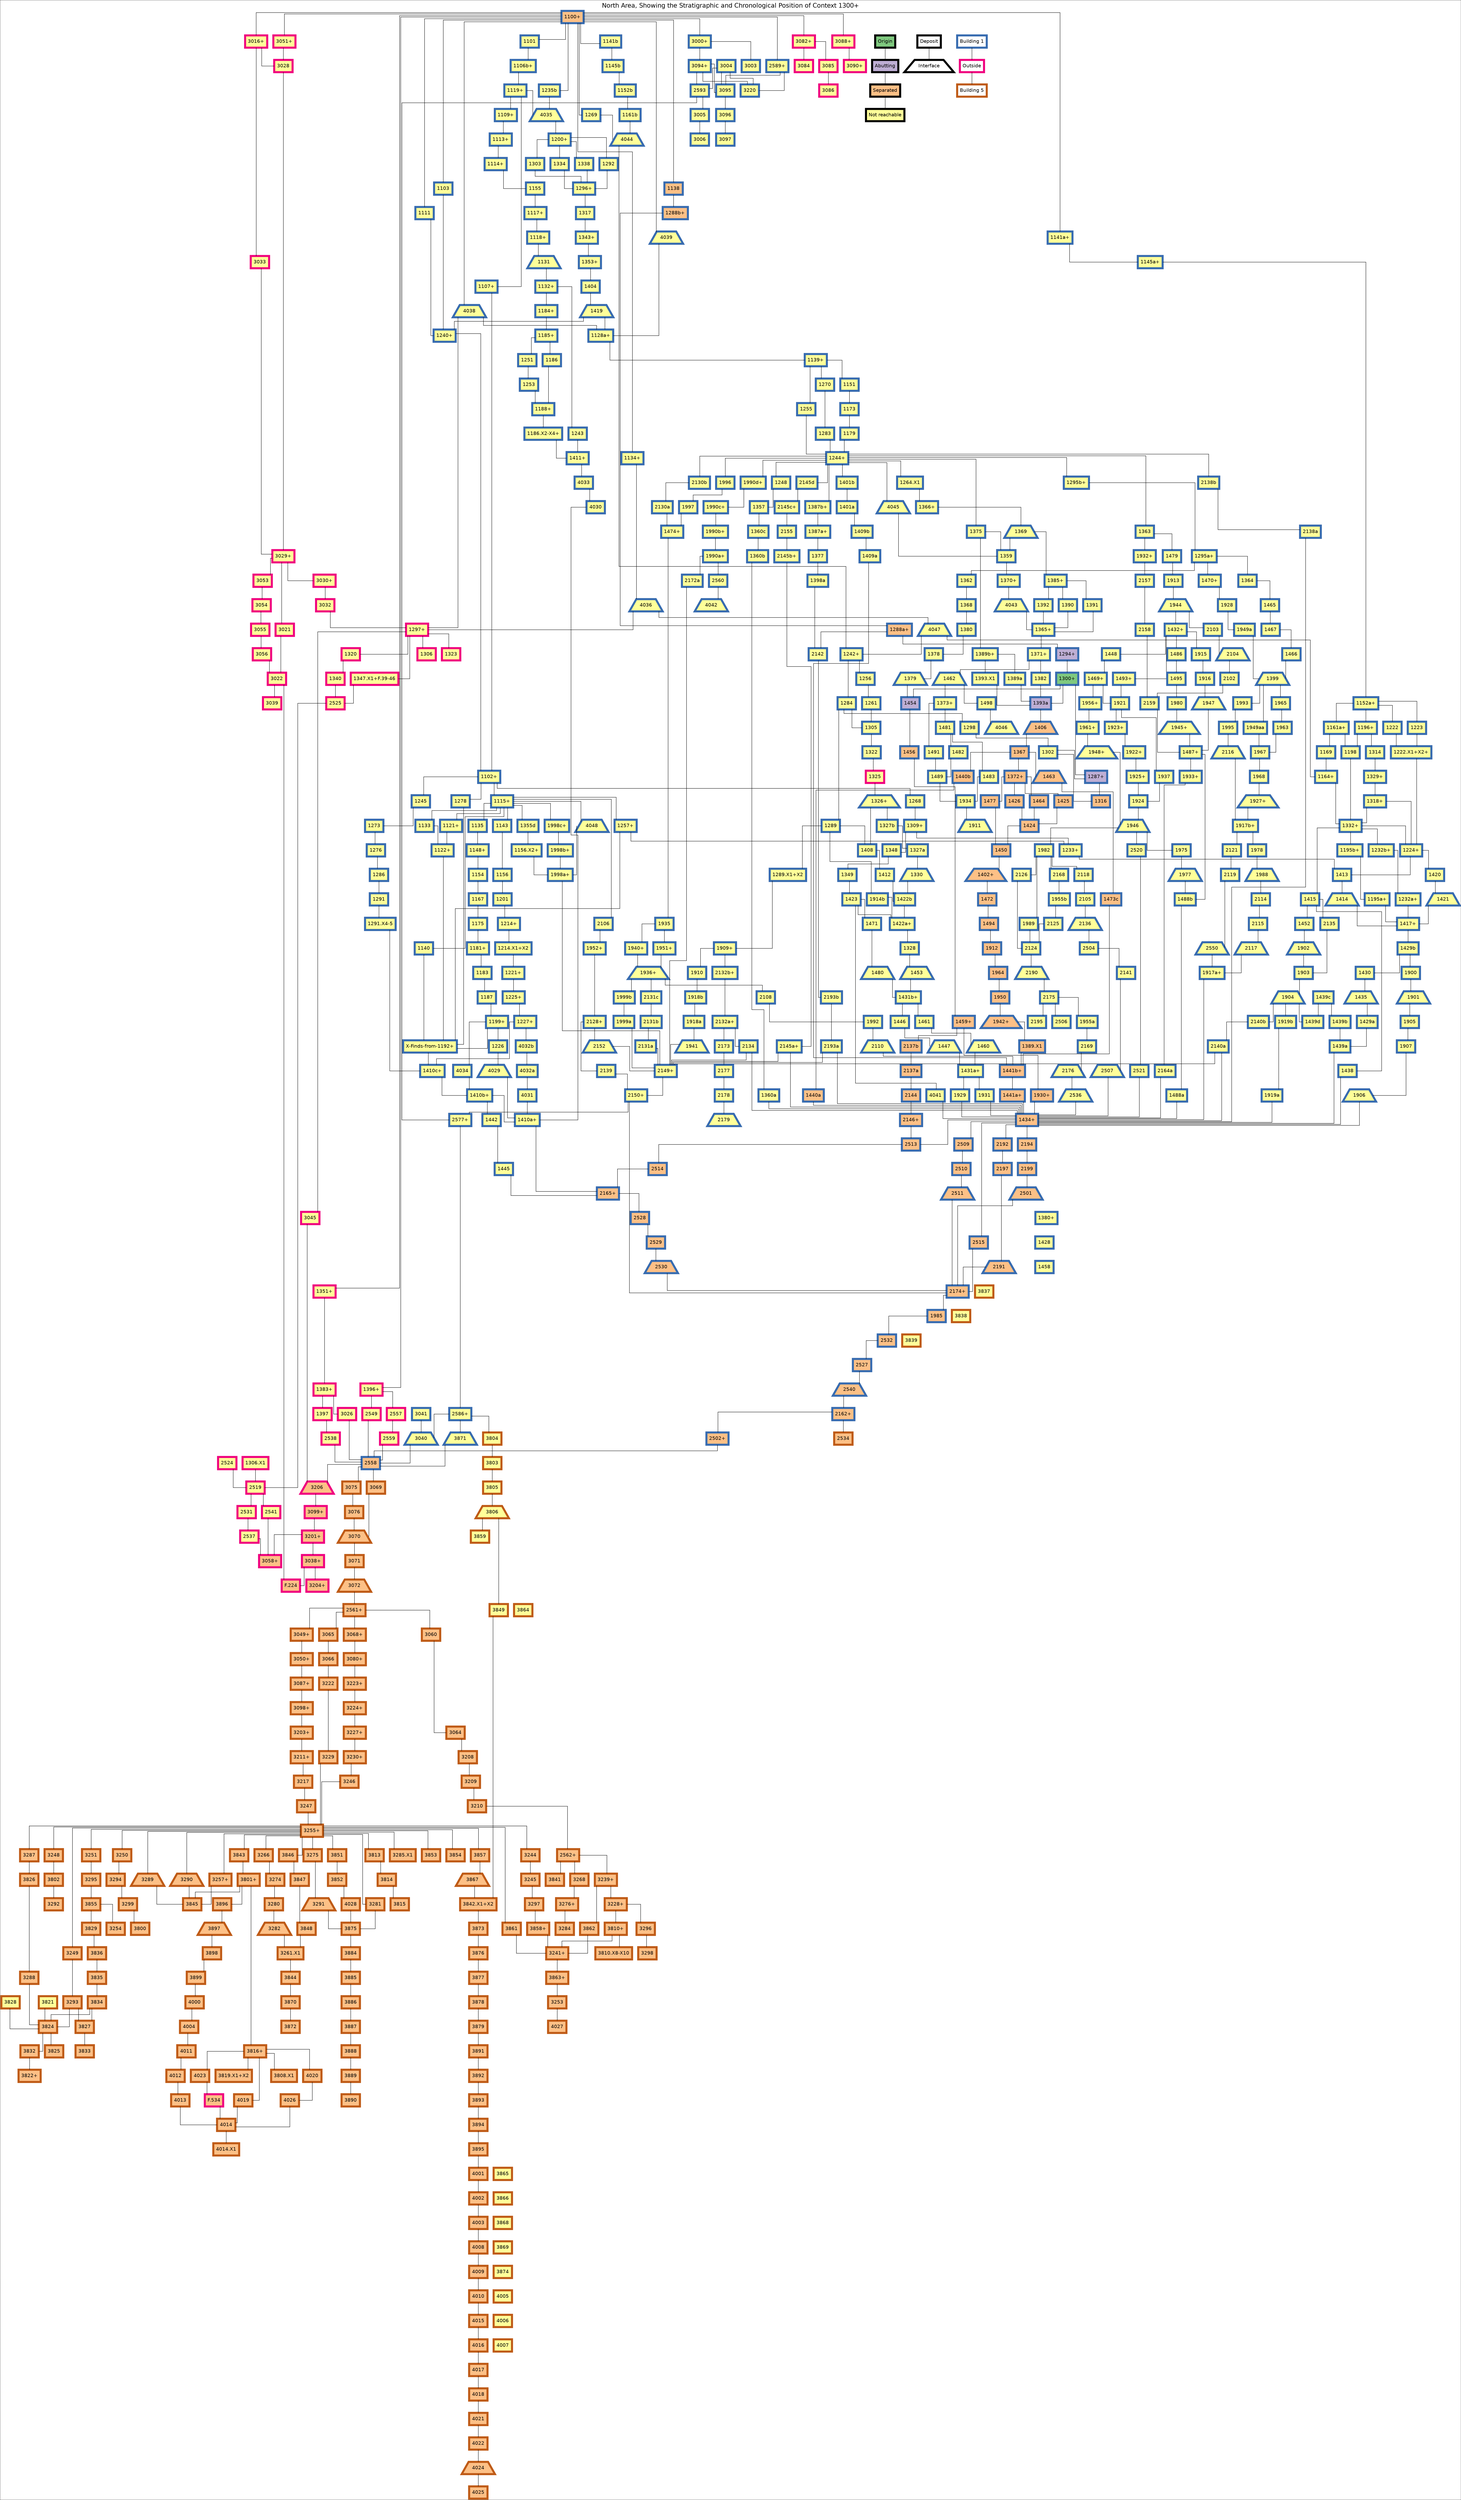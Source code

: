 digraph to_dot {
  style=" ";
  colorscheme="accent7";
  dpi=" ";
  URL="NIL";
  margin=" ";
  bgcolor="/x11/white";
  fontname="helvetica";
  fontsize="18";
  fontcolor="/x11/black";
  splines="ortho";
  page=" ";
  size=" ";
  ratio=" ";
  label="North Area, Showing the Stratigraphic and Chronological Position of Context 1300+";
  labelloc="t";
  "1297+" [shape="box"] [style="filled"] [fontname="helvetica"] [fontsize="14"] [colorscheme="accent7"] [color="6"] [fillcolor="4"] [fontcolor="/x11/black"] [penwidth="6.0"] [URL=""];
  "1306" [shape="box"] [style="filled"] [fontname="helvetica"] [fontsize="14"] [colorscheme="accent7"] [color="6"] [fillcolor="4"] [fontcolor="/x11/black"] [penwidth="6.0"] [URL=""];
  "1306.X1" [shape="box"] [style="filled"] [fontname="helvetica"] [fontsize="14"] [colorscheme="accent7"] [color="6"] [fillcolor="4"] [fontcolor="/x11/black"] [penwidth="6.0"] [URL=""];
  "1320" [shape="box"] [style="filled"] [fontname="helvetica"] [fontsize="14"] [colorscheme="accent7"] [color="6"] [fillcolor="4"] [fontcolor="/x11/black"] [penwidth="6.0"] [URL=""];
  "1323" [shape="box"] [style="filled"] [fontname="helvetica"] [fontsize="14"] [colorscheme="accent7"] [color="6"] [fillcolor="4"] [fontcolor="/x11/black"] [penwidth="6.0"] [URL=""];
  "1325" [shape="box"] [style="filled"] [fontname="helvetica"] [fontsize="14"] [colorscheme="accent7"] [color="6"] [fillcolor="4"] [fontcolor="/x11/black"] [penwidth="6.0"] [URL=""];
  "1340" [shape="box"] [style="filled"] [fontname="helvetica"] [fontsize="14"] [colorscheme="accent7"] [color="6"] [fillcolor="4"] [fontcolor="/x11/black"] [penwidth="6.0"] [URL=""];
  "1347.X1+F.39-46" [shape="box"] [style="filled"] [fontname="helvetica"] [fontsize="14"] [colorscheme="accent7"] [color="6"] [fillcolor="4"] [fontcolor="/x11/black"] [penwidth="6.0"] [URL=""];
  "1351+" [shape="box"] [style="filled"] [fontname="helvetica"] [fontsize="14"] [colorscheme="accent7"] [color="6"] [fillcolor="4"] [fontcolor="/x11/black"] [penwidth="6.0"] [URL=""];
  "1383+" [shape="box"] [style="filled"] [fontname="helvetica"] [fontsize="14"] [colorscheme="accent7"] [color="6"] [fillcolor="4"] [fontcolor="/x11/black"] [penwidth="6.0"] [URL=""];
  "1396+" [shape="box"] [style="filled"] [fontname="helvetica"] [fontsize="14"] [colorscheme="accent7"] [color="6"] [fillcolor="4"] [fontcolor="/x11/black"] [penwidth="6.0"] [URL=""];
  "1397" [shape="box"] [style="filled"] [fontname="helvetica"] [fontsize="14"] [colorscheme="accent7"] [color="6"] [fillcolor="4"] [fontcolor="/x11/black"] [penwidth="6.0"] [URL=""];
  "2519" [shape="box"] [style="filled"] [fontname="helvetica"] [fontsize="14"] [colorscheme="accent7"] [color="6"] [fillcolor="4"] [fontcolor="/x11/black"] [penwidth="6.0"] [URL=""];
  "2524" [shape="box"] [style="filled"] [fontname="helvetica"] [fontsize="14"] [colorscheme="accent7"] [color="6"] [fillcolor="4"] [fontcolor="/x11/black"] [penwidth="6.0"] [URL=""];
  "2525" [shape="box"] [style="filled"] [fontname="helvetica"] [fontsize="14"] [colorscheme="accent7"] [color="6"] [fillcolor="4"] [fontcolor="/x11/black"] [penwidth="6.0"] [URL=""];
  "2531" [shape="box"] [style="filled"] [fontname="helvetica"] [fontsize="14"] [colorscheme="accent7"] [color="6"] [fillcolor="4"] [fontcolor="/x11/black"] [penwidth="6.0"] [URL=""];
  "2537" [shape="box"] [style="filled"] [fontname="helvetica"] [fontsize="14"] [colorscheme="accent7"] [color="6"] [fillcolor="4"] [fontcolor="/x11/black"] [penwidth="6.0"] [URL=""];
  "2538" [shape="box"] [style="filled"] [fontname="helvetica"] [fontsize="14"] [colorscheme="accent7"] [color="6"] [fillcolor="4"] [fontcolor="/x11/black"] [penwidth="6.0"] [URL=""];
  "2541" [shape="box"] [style="filled"] [fontname="helvetica"] [fontsize="14"] [colorscheme="accent7"] [color="6"] [fillcolor="4"] [fontcolor="/x11/black"] [penwidth="6.0"] [URL=""];
  "2549" [shape="box"] [style="filled"] [fontname="helvetica"] [fontsize="14"] [colorscheme="accent7"] [color="6"] [fillcolor="4"] [fontcolor="/x11/black"] [penwidth="6.0"] [URL=""];
  "2557" [shape="box"] [style="filled"] [fontname="helvetica"] [fontsize="14"] [colorscheme="accent7"] [color="6"] [fillcolor="4"] [fontcolor="/x11/black"] [penwidth="6.0"] [URL=""];
  "2559" [shape="box"] [style="filled"] [fontname="helvetica"] [fontsize="14"] [colorscheme="accent7"] [color="6"] [fillcolor="4"] [fontcolor="/x11/black"] [penwidth="6.0"] [URL=""];
  "3016+" [shape="box"] [style="filled"] [fontname="helvetica"] [fontsize="14"] [colorscheme="accent7"] [color="6"] [fillcolor="4"] [fontcolor="/x11/black"] [penwidth="6.0"] [URL=""];
  "3021" [shape="box"] [style="filled"] [fontname="helvetica"] [fontsize="14"] [colorscheme="accent7"] [color="6"] [fillcolor="4"] [fontcolor="/x11/black"] [penwidth="6.0"] [URL=""];
  "3022" [shape="box"] [style="filled"] [fontname="helvetica"] [fontsize="14"] [colorscheme="accent7"] [color="6"] [fillcolor="4"] [fontcolor="/x11/black"] [penwidth="6.0"] [URL=""];
  "3026" [shape="box"] [style="filled"] [fontname="helvetica"] [fontsize="14"] [colorscheme="accent7"] [color="6"] [fillcolor="4"] [fontcolor="/x11/black"] [penwidth="6.0"] [URL=""];
  "3028" [shape="box"] [style="filled"] [fontname="helvetica"] [fontsize="14"] [colorscheme="accent7"] [color="6"] [fillcolor="4"] [fontcolor="/x11/black"] [penwidth="6.0"] [URL=""];
  "3029+" [shape="box"] [style="filled"] [fontname="helvetica"] [fontsize="14"] [colorscheme="accent7"] [color="6"] [fillcolor="4"] [fontcolor="/x11/black"] [penwidth="6.0"] [URL=""];
  "3030+" [shape="box"] [style="filled"] [fontname="helvetica"] [fontsize="14"] [colorscheme="accent7"] [color="6"] [fillcolor="4"] [fontcolor="/x11/black"] [penwidth="6.0"] [URL=""];
  "3032" [shape="box"] [style="filled"] [fontname="helvetica"] [fontsize="14"] [colorscheme="accent7"] [color="6"] [fillcolor="4"] [fontcolor="/x11/black"] [penwidth="6.0"] [URL=""];
  "3033" [shape="box"] [style="filled"] [fontname="helvetica"] [fontsize="14"] [colorscheme="accent7"] [color="6"] [fillcolor="4"] [fontcolor="/x11/black"] [penwidth="6.0"] [URL=""];
  "3038+" [shape="box"] [style="filled"] [fontname="helvetica"] [fontsize="14"] [colorscheme="accent7"] [color="6"] [fillcolor="3"] [fontcolor="/x11/black"] [penwidth="6.0"] [URL=""];
  "3039" [shape="box"] [style="filled"] [fontname="helvetica"] [fontsize="14"] [colorscheme="accent7"] [color="6"] [fillcolor="4"] [fontcolor="/x11/black"] [penwidth="6.0"] [URL=""];
  "3045" [shape="box"] [style="filled"] [fontname="helvetica"] [fontsize="14"] [colorscheme="accent7"] [color="6"] [fillcolor="4"] [fontcolor="/x11/black"] [penwidth="6.0"] [URL=""];
  "3051+" [shape="box"] [style="filled"] [fontname="helvetica"] [fontsize="14"] [colorscheme="accent7"] [color="6"] [fillcolor="4"] [fontcolor="/x11/black"] [penwidth="6.0"] [URL=""];
  "3053" [shape="box"] [style="filled"] [fontname="helvetica"] [fontsize="14"] [colorscheme="accent7"] [color="6"] [fillcolor="4"] [fontcolor="/x11/black"] [penwidth="6.0"] [URL=""];
  "3054" [shape="box"] [style="filled"] [fontname="helvetica"] [fontsize="14"] [colorscheme="accent7"] [color="6"] [fillcolor="4"] [fontcolor="/x11/black"] [penwidth="6.0"] [URL=""];
  "3055" [shape="box"] [style="filled"] [fontname="helvetica"] [fontsize="14"] [colorscheme="accent7"] [color="6"] [fillcolor="4"] [fontcolor="/x11/black"] [penwidth="6.0"] [URL=""];
  "3056" [shape="box"] [style="filled"] [fontname="helvetica"] [fontsize="14"] [colorscheme="accent7"] [color="6"] [fillcolor="4"] [fontcolor="/x11/black"] [penwidth="6.0"] [URL=""];
  "3058+" [shape="box"] [style="filled"] [fontname="helvetica"] [fontsize="14"] [colorscheme="accent7"] [color="6"] [fillcolor="3"] [fontcolor="/x11/black"] [penwidth="6.0"] [URL=""];
  "3082+" [shape="box"] [style="filled"] [fontname="helvetica"] [fontsize="14"] [colorscheme="accent7"] [color="6"] [fillcolor="4"] [fontcolor="/x11/black"] [penwidth="6.0"] [URL=""];
  "3084" [shape="box"] [style="filled"] [fontname="helvetica"] [fontsize="14"] [colorscheme="accent7"] [color="6"] [fillcolor="4"] [fontcolor="/x11/black"] [penwidth="6.0"] [URL=""];
  "3085" [shape="box"] [style="filled"] [fontname="helvetica"] [fontsize="14"] [colorscheme="accent7"] [color="6"] [fillcolor="4"] [fontcolor="/x11/black"] [penwidth="6.0"] [URL=""];
  "3086" [shape="box"] [style="filled"] [fontname="helvetica"] [fontsize="14"] [colorscheme="accent7"] [color="6"] [fillcolor="4"] [fontcolor="/x11/black"] [penwidth="6.0"] [URL=""];
  "3088+" [shape="box"] [style="filled"] [fontname="helvetica"] [fontsize="14"] [colorscheme="accent7"] [color="6"] [fillcolor="4"] [fontcolor="/x11/black"] [penwidth="6.0"] [URL=""];
  "3090+" [shape="box"] [style="filled"] [fontname="helvetica"] [fontsize="14"] [colorscheme="accent7"] [color="6"] [fillcolor="4"] [fontcolor="/x11/black"] [penwidth="6.0"] [URL=""];
  "3099+" [shape="box"] [style="filled"] [fontname="helvetica"] [fontsize="14"] [colorscheme="accent7"] [color="6"] [fillcolor="3"] [fontcolor="/x11/black"] [penwidth="6.0"] [URL=""];
  "3201+" [shape="box"] [style="filled"] [fontname="helvetica"] [fontsize="14"] [colorscheme="accent7"] [color="6"] [fillcolor="3"] [fontcolor="/x11/black"] [penwidth="6.0"] [URL=""];
  "3204+" [shape="box"] [style="filled"] [fontname="helvetica"] [fontsize="14"] [colorscheme="accent7"] [color="6"] [fillcolor="3"] [fontcolor="/x11/black"] [penwidth="6.0"] [URL=""];
  "3206" [shape="trapezium"] [style="filled"] [fontname="helvetica"] [fontsize="14"] [colorscheme="accent7"] [color="6"] [fillcolor="3"] [fontcolor="/x11/black"] [penwidth="6.0"] [URL=""];
  "F.224" [shape="box"] [style="filled"] [fontname="helvetica"] [fontsize="14"] [colorscheme="accent7"] [color="6"] [fillcolor="3"] [fontcolor="/x11/black"] [penwidth="6.0"] [URL=""];
  "F.534" [shape="box"] [style="filled"] [fontname="helvetica"] [fontsize="14"] [colorscheme="accent7"] [color="6"] [fillcolor="3"] [fontcolor="/x11/black"] [penwidth="6.0"] [URL=""];
  "1100+" [shape="box"] [style="filled"] [fontname="helvetica"] [fontsize="14"] [colorscheme="accent7"] [color="5"] [fillcolor="3"] [fontcolor="/x11/black"] [penwidth="6.0"] [URL=""];
  "1101" [shape="box"] [style="filled"] [fontname="helvetica"] [fontsize="14"] [colorscheme="accent7"] [color="5"] [fillcolor="4"] [fontcolor="/x11/black"] [penwidth="6.0"] [URL=""];
  "1102+" [shape="box"] [style="filled"] [fontname="helvetica"] [fontsize="14"] [colorscheme="accent7"] [color="5"] [fillcolor="4"] [fontcolor="/x11/black"] [penwidth="6.0"] [URL=""];
  "1103" [shape="box"] [style="filled"] [fontname="helvetica"] [fontsize="14"] [colorscheme="accent7"] [color="5"] [fillcolor="4"] [fontcolor="/x11/black"] [penwidth="6.0"] [URL=""];
  "1106b+" [shape="box"] [style="filled"] [fontname="helvetica"] [fontsize="14"] [colorscheme="accent7"] [color="5"] [fillcolor="4"] [fontcolor="/x11/black"] [penwidth="6.0"] [URL=""];
  "1107+" [shape="box"] [style="filled"] [fontname="helvetica"] [fontsize="14"] [colorscheme="accent7"] [color="5"] [fillcolor="4"] [fontcolor="/x11/black"] [penwidth="6.0"] [URL=""];
  "1109+" [shape="box"] [style="filled"] [fontname="helvetica"] [fontsize="14"] [colorscheme="accent7"] [color="5"] [fillcolor="4"] [fontcolor="/x11/black"] [penwidth="6.0"] [URL=""];
  "1111" [shape="box"] [style="filled"] [fontname="helvetica"] [fontsize="14"] [colorscheme="accent7"] [color="5"] [fillcolor="4"] [fontcolor="/x11/black"] [penwidth="6.0"] [URL=""];
  "1113+" [shape="box"] [style="filled"] [fontname="helvetica"] [fontsize="14"] [colorscheme="accent7"] [color="5"] [fillcolor="4"] [fontcolor="/x11/black"] [penwidth="6.0"] [URL=""];
  "1114+" [shape="box"] [style="filled"] [fontname="helvetica"] [fontsize="14"] [colorscheme="accent7"] [color="5"] [fillcolor="4"] [fontcolor="/x11/black"] [penwidth="6.0"] [URL=""];
  "1115+" [shape="box"] [style="filled"] [fontname="helvetica"] [fontsize="14"] [colorscheme="accent7"] [color="5"] [fillcolor="4"] [fontcolor="/x11/black"] [penwidth="6.0"] [URL=""];
  "1117+" [shape="box"] [style="filled"] [fontname="helvetica"] [fontsize="14"] [colorscheme="accent7"] [color="5"] [fillcolor="4"] [fontcolor="/x11/black"] [penwidth="6.0"] [URL=""];
  "1118+" [shape="box"] [style="filled"] [fontname="helvetica"] [fontsize="14"] [colorscheme="accent7"] [color="5"] [fillcolor="4"] [fontcolor="/x11/black"] [penwidth="6.0"] [URL=""];
  "1119+" [shape="box"] [style="filled"] [fontname="helvetica"] [fontsize="14"] [colorscheme="accent7"] [color="5"] [fillcolor="4"] [fontcolor="/x11/black"] [penwidth="6.0"] [URL=""];
  "1121+" [shape="box"] [style="filled"] [fontname="helvetica"] [fontsize="14"] [colorscheme="accent7"] [color="5"] [fillcolor="4"] [fontcolor="/x11/black"] [penwidth="6.0"] [URL=""];
  "1122+" [shape="box"] [style="filled"] [fontname="helvetica"] [fontsize="14"] [colorscheme="accent7"] [color="5"] [fillcolor="4"] [fontcolor="/x11/black"] [penwidth="6.0"] [URL=""];
  "1128a+" [shape="box"] [style="filled"] [fontname="helvetica"] [fontsize="14"] [colorscheme="accent7"] [color="5"] [fillcolor="4"] [fontcolor="/x11/black"] [penwidth="6.0"] [URL=""];
  "1131" [shape="trapezium"] [style="filled"] [fontname="helvetica"] [fontsize="14"] [colorscheme="accent7"] [color="5"] [fillcolor="4"] [fontcolor="/x11/black"] [penwidth="6.0"] [URL=""];
  "1132+" [shape="box"] [style="filled"] [fontname="helvetica"] [fontsize="14"] [colorscheme="accent7"] [color="5"] [fillcolor="4"] [fontcolor="/x11/black"] [penwidth="6.0"] [URL=""];
  "1133" [shape="box"] [style="filled"] [fontname="helvetica"] [fontsize="14"] [colorscheme="accent7"] [color="5"] [fillcolor="4"] [fontcolor="/x11/black"] [penwidth="6.0"] [URL=""];
  "1134+" [shape="box"] [style="filled"] [fontname="helvetica"] [fontsize="14"] [colorscheme="accent7"] [color="5"] [fillcolor="4"] [fontcolor="/x11/black"] [penwidth="6.0"] [URL=""];
  "1135" [shape="box"] [style="filled"] [fontname="helvetica"] [fontsize="14"] [colorscheme="accent7"] [color="5"] [fillcolor="4"] [fontcolor="/x11/black"] [penwidth="6.0"] [URL=""];
  "1138" [shape="box"] [style="filled"] [fontname="helvetica"] [fontsize="14"] [colorscheme="accent7"] [color="5"] [fillcolor="3"] [fontcolor="/x11/black"] [penwidth="6.0"] [URL=""];
  "1139+" [shape="box"] [style="filled"] [fontname="helvetica"] [fontsize="14"] [colorscheme="accent7"] [color="5"] [fillcolor="4"] [fontcolor="/x11/black"] [penwidth="6.0"] [URL=""];
  "1140" [shape="box"] [style="filled"] [fontname="helvetica"] [fontsize="14"] [colorscheme="accent7"] [color="5"] [fillcolor="4"] [fontcolor="/x11/black"] [penwidth="6.0"] [URL=""];
  "1141a+" [shape="box"] [style="filled"] [fontname="helvetica"] [fontsize="14"] [colorscheme="accent7"] [color="5"] [fillcolor="4"] [fontcolor="/x11/black"] [penwidth="6.0"] [URL=""];
  "1141b" [shape="box"] [style="filled"] [fontname="helvetica"] [fontsize="14"] [colorscheme="accent7"] [color="5"] [fillcolor="4"] [fontcolor="/x11/black"] [penwidth="6.0"] [URL=""];
  "1143" [shape="box"] [style="filled"] [fontname="helvetica"] [fontsize="14"] [colorscheme="accent7"] [color="5"] [fillcolor="4"] [fontcolor="/x11/black"] [penwidth="6.0"] [URL=""];
  "1145a+" [shape="box"] [style="filled"] [fontname="helvetica"] [fontsize="14"] [colorscheme="accent7"] [color="5"] [fillcolor="4"] [fontcolor="/x11/black"] [penwidth="6.0"] [URL=""];
  "1145b" [shape="box"] [style="filled"] [fontname="helvetica"] [fontsize="14"] [colorscheme="accent7"] [color="5"] [fillcolor="4"] [fontcolor="/x11/black"] [penwidth="6.0"] [URL=""];
  "1148+" [shape="box"] [style="filled"] [fontname="helvetica"] [fontsize="14"] [colorscheme="accent7"] [color="5"] [fillcolor="4"] [fontcolor="/x11/black"] [penwidth="6.0"] [URL=""];
  "1151" [shape="box"] [style="filled"] [fontname="helvetica"] [fontsize="14"] [colorscheme="accent7"] [color="5"] [fillcolor="4"] [fontcolor="/x11/black"] [penwidth="6.0"] [URL=""];
  "1152a+" [shape="box"] [style="filled"] [fontname="helvetica"] [fontsize="14"] [colorscheme="accent7"] [color="5"] [fillcolor="4"] [fontcolor="/x11/black"] [penwidth="6.0"] [URL=""];
  "1152b" [shape="box"] [style="filled"] [fontname="helvetica"] [fontsize="14"] [colorscheme="accent7"] [color="5"] [fillcolor="4"] [fontcolor="/x11/black"] [penwidth="6.0"] [URL=""];
  "1154" [shape="box"] [style="filled"] [fontname="helvetica"] [fontsize="14"] [colorscheme="accent7"] [color="5"] [fillcolor="4"] [fontcolor="/x11/black"] [penwidth="6.0"] [URL=""];
  "1155" [shape="box"] [style="filled"] [fontname="helvetica"] [fontsize="14"] [colorscheme="accent7"] [color="5"] [fillcolor="4"] [fontcolor="/x11/black"] [penwidth="6.0"] [URL=""];
  "1156" [shape="box"] [style="filled"] [fontname="helvetica"] [fontsize="14"] [colorscheme="accent7"] [color="5"] [fillcolor="4"] [fontcolor="/x11/black"] [penwidth="6.0"] [URL=""];
  "1156.X2+" [shape="box"] [style="filled"] [fontname="helvetica"] [fontsize="14"] [colorscheme="accent7"] [color="5"] [fillcolor="4"] [fontcolor="/x11/black"] [penwidth="6.0"] [URL=""];
  "1161a+" [shape="box"] [style="filled"] [fontname="helvetica"] [fontsize="14"] [colorscheme="accent7"] [color="5"] [fillcolor="4"] [fontcolor="/x11/black"] [penwidth="6.0"] [URL=""];
  "1161b" [shape="box"] [style="filled"] [fontname="helvetica"] [fontsize="14"] [colorscheme="accent7"] [color="5"] [fillcolor="4"] [fontcolor="/x11/black"] [penwidth="6.0"] [URL=""];
  "1164+" [shape="box"] [style="filled"] [fontname="helvetica"] [fontsize="14"] [colorscheme="accent7"] [color="5"] [fillcolor="4"] [fontcolor="/x11/black"] [penwidth="6.0"] [URL=""];
  "1167" [shape="box"] [style="filled"] [fontname="helvetica"] [fontsize="14"] [colorscheme="accent7"] [color="5"] [fillcolor="4"] [fontcolor="/x11/black"] [penwidth="6.0"] [URL=""];
  "1169" [shape="box"] [style="filled"] [fontname="helvetica"] [fontsize="14"] [colorscheme="accent7"] [color="5"] [fillcolor="4"] [fontcolor="/x11/black"] [penwidth="6.0"] [URL=""];
  "1173" [shape="box"] [style="filled"] [fontname="helvetica"] [fontsize="14"] [colorscheme="accent7"] [color="5"] [fillcolor="4"] [fontcolor="/x11/black"] [penwidth="6.0"] [URL=""];
  "1175" [shape="box"] [style="filled"] [fontname="helvetica"] [fontsize="14"] [colorscheme="accent7"] [color="5"] [fillcolor="4"] [fontcolor="/x11/black"] [penwidth="6.0"] [URL=""];
  "1179" [shape="box"] [style="filled"] [fontname="helvetica"] [fontsize="14"] [colorscheme="accent7"] [color="5"] [fillcolor="4"] [fontcolor="/x11/black"] [penwidth="6.0"] [URL=""];
  "1181+" [shape="box"] [style="filled"] [fontname="helvetica"] [fontsize="14"] [colorscheme="accent7"] [color="5"] [fillcolor="4"] [fontcolor="/x11/black"] [penwidth="6.0"] [URL=""];
  "1183" [shape="box"] [style="filled"] [fontname="helvetica"] [fontsize="14"] [colorscheme="accent7"] [color="5"] [fillcolor="4"] [fontcolor="/x11/black"] [penwidth="6.0"] [URL=""];
  "1184+" [shape="box"] [style="filled"] [fontname="helvetica"] [fontsize="14"] [colorscheme="accent7"] [color="5"] [fillcolor="4"] [fontcolor="/x11/black"] [penwidth="6.0"] [URL=""];
  "1185+" [shape="box"] [style="filled"] [fontname="helvetica"] [fontsize="14"] [colorscheme="accent7"] [color="5"] [fillcolor="4"] [fontcolor="/x11/black"] [penwidth="6.0"] [URL=""];
  "1186" [shape="box"] [style="filled"] [fontname="helvetica"] [fontsize="14"] [colorscheme="accent7"] [color="5"] [fillcolor="4"] [fontcolor="/x11/black"] [penwidth="6.0"] [URL=""];
  "1186.X2-X4+" [shape="box"] [style="filled"] [fontname="helvetica"] [fontsize="14"] [colorscheme="accent7"] [color="5"] [fillcolor="4"] [fontcolor="/x11/black"] [penwidth="6.0"] [URL=""];
  "1187" [shape="box"] [style="filled"] [fontname="helvetica"] [fontsize="14"] [colorscheme="accent7"] [color="5"] [fillcolor="4"] [fontcolor="/x11/black"] [penwidth="6.0"] [URL=""];
  "1188+" [shape="box"] [style="filled"] [fontname="helvetica"] [fontsize="14"] [colorscheme="accent7"] [color="5"] [fillcolor="4"] [fontcolor="/x11/black"] [penwidth="6.0"] [URL=""];
  "1195a+" [shape="box"] [style="filled"] [fontname="helvetica"] [fontsize="14"] [colorscheme="accent7"] [color="5"] [fillcolor="4"] [fontcolor="/x11/black"] [penwidth="6.0"] [URL=""];
  "1195b+" [shape="box"] [style="filled"] [fontname="helvetica"] [fontsize="14"] [colorscheme="accent7"] [color="5"] [fillcolor="4"] [fontcolor="/x11/black"] [penwidth="6.0"] [URL=""];
  "1196+" [shape="box"] [style="filled"] [fontname="helvetica"] [fontsize="14"] [colorscheme="accent7"] [color="5"] [fillcolor="4"] [fontcolor="/x11/black"] [penwidth="6.0"] [URL=""];
  "1198" [shape="box"] [style="filled"] [fontname="helvetica"] [fontsize="14"] [colorscheme="accent7"] [color="5"] [fillcolor="4"] [fontcolor="/x11/black"] [penwidth="6.0"] [URL=""];
  "1199+" [shape="box"] [style="filled"] [fontname="helvetica"] [fontsize="14"] [colorscheme="accent7"] [color="5"] [fillcolor="4"] [fontcolor="/x11/black"] [penwidth="6.0"] [URL=""];
  "1200+" [shape="box"] [style="filled"] [fontname="helvetica"] [fontsize="14"] [colorscheme="accent7"] [color="5"] [fillcolor="4"] [fontcolor="/x11/black"] [penwidth="6.0"] [URL=""];
  "1201" [shape="box"] [style="filled"] [fontname="helvetica"] [fontsize="14"] [colorscheme="accent7"] [color="5"] [fillcolor="4"] [fontcolor="/x11/black"] [penwidth="6.0"] [URL=""];
  "1214+" [shape="box"] [style="filled"] [fontname="helvetica"] [fontsize="14"] [colorscheme="accent7"] [color="5"] [fillcolor="4"] [fontcolor="/x11/black"] [penwidth="6.0"] [URL=""];
  "1214.X1+X2" [shape="box"] [style="filled"] [fontname="helvetica"] [fontsize="14"] [colorscheme="accent7"] [color="5"] [fillcolor="4"] [fontcolor="/x11/black"] [penwidth="6.0"] [URL=""];
  "1221+" [shape="box"] [style="filled"] [fontname="helvetica"] [fontsize="14"] [colorscheme="accent7"] [color="5"] [fillcolor="4"] [fontcolor="/x11/black"] [penwidth="6.0"] [URL=""];
  "1222" [shape="box"] [style="filled"] [fontname="helvetica"] [fontsize="14"] [colorscheme="accent7"] [color="5"] [fillcolor="4"] [fontcolor="/x11/black"] [penwidth="6.0"] [URL=""];
  "1222.X1+X2+" [shape="box"] [style="filled"] [fontname="helvetica"] [fontsize="14"] [colorscheme="accent7"] [color="5"] [fillcolor="4"] [fontcolor="/x11/black"] [penwidth="6.0"] [URL=""];
  "1223" [shape="box"] [style="filled"] [fontname="helvetica"] [fontsize="14"] [colorscheme="accent7"] [color="5"] [fillcolor="4"] [fontcolor="/x11/black"] [penwidth="6.0"] [URL=""];
  "1224+" [shape="box"] [style="filled"] [fontname="helvetica"] [fontsize="14"] [colorscheme="accent7"] [color="5"] [fillcolor="4"] [fontcolor="/x11/black"] [penwidth="6.0"] [URL=""];
  "1225+" [shape="box"] [style="filled"] [fontname="helvetica"] [fontsize="14"] [colorscheme="accent7"] [color="5"] [fillcolor="4"] [fontcolor="/x11/black"] [penwidth="6.0"] [URL=""];
  "1226" [shape="box"] [style="filled"] [fontname="helvetica"] [fontsize="14"] [colorscheme="accent7"] [color="5"] [fillcolor="4"] [fontcolor="/x11/black"] [penwidth="6.0"] [URL=""];
  "1227+" [shape="box"] [style="filled"] [fontname="helvetica"] [fontsize="14"] [colorscheme="accent7"] [color="5"] [fillcolor="4"] [fontcolor="/x11/black"] [penwidth="6.0"] [URL=""];
  "1232a+" [shape="box"] [style="filled"] [fontname="helvetica"] [fontsize="14"] [colorscheme="accent7"] [color="5"] [fillcolor="4"] [fontcolor="/x11/black"] [penwidth="6.0"] [URL=""];
  "1232b+" [shape="box"] [style="filled"] [fontname="helvetica"] [fontsize="14"] [colorscheme="accent7"] [color="5"] [fillcolor="4"] [fontcolor="/x11/black"] [penwidth="6.0"] [URL=""];
  "1233+" [shape="box"] [style="filled"] [fontname="helvetica"] [fontsize="14"] [colorscheme="accent7"] [color="5"] [fillcolor="4"] [fontcolor="/x11/black"] [penwidth="6.0"] [URL=""];
  "1235b" [shape="box"] [style="filled"] [fontname="helvetica"] [fontsize="14"] [colorscheme="accent7"] [color="5"] [fillcolor="4"] [fontcolor="/x11/black"] [penwidth="6.0"] [URL=""];
  "1240+" [shape="box"] [style="filled"] [fontname="helvetica"] [fontsize="14"] [colorscheme="accent7"] [color="5"] [fillcolor="4"] [fontcolor="/x11/black"] [penwidth="6.0"] [URL=""];
  "1242+" [shape="box"] [style="filled"] [fontname="helvetica"] [fontsize="14"] [colorscheme="accent7"] [color="5"] [fillcolor="4"] [fontcolor="/x11/black"] [penwidth="6.0"] [URL=""];
  "1243" [shape="box"] [style="filled"] [fontname="helvetica"] [fontsize="14"] [colorscheme="accent7"] [color="5"] [fillcolor="4"] [fontcolor="/x11/black"] [penwidth="6.0"] [URL=""];
  "1244+" [shape="box"] [style="filled"] [fontname="helvetica"] [fontsize="14"] [colorscheme="accent7"] [color="5"] [fillcolor="4"] [fontcolor="/x11/black"] [penwidth="6.0"] [URL=""];
  "1245" [shape="box"] [style="filled"] [fontname="helvetica"] [fontsize="14"] [colorscheme="accent7"] [color="5"] [fillcolor="4"] [fontcolor="/x11/black"] [penwidth="6.0"] [URL=""];
  "1248" [shape="box"] [style="filled"] [fontname="helvetica"] [fontsize="14"] [colorscheme="accent7"] [color="5"] [fillcolor="4"] [fontcolor="/x11/black"] [penwidth="6.0"] [URL=""];
  "1251" [shape="box"] [style="filled"] [fontname="helvetica"] [fontsize="14"] [colorscheme="accent7"] [color="5"] [fillcolor="4"] [fontcolor="/x11/black"] [penwidth="6.0"] [URL=""];
  "1253" [shape="box"] [style="filled"] [fontname="helvetica"] [fontsize="14"] [colorscheme="accent7"] [color="5"] [fillcolor="4"] [fontcolor="/x11/black"] [penwidth="6.0"] [URL=""];
  "1255" [shape="box"] [style="filled"] [fontname="helvetica"] [fontsize="14"] [colorscheme="accent7"] [color="5"] [fillcolor="4"] [fontcolor="/x11/black"] [penwidth="6.0"] [URL=""];
  "1256" [shape="box"] [style="filled"] [fontname="helvetica"] [fontsize="14"] [colorscheme="accent7"] [color="5"] [fillcolor="4"] [fontcolor="/x11/black"] [penwidth="6.0"] [URL=""];
  "1257+" [shape="box"] [style="filled"] [fontname="helvetica"] [fontsize="14"] [colorscheme="accent7"] [color="5"] [fillcolor="4"] [fontcolor="/x11/black"] [penwidth="6.0"] [URL=""];
  "1261" [shape="box"] [style="filled"] [fontname="helvetica"] [fontsize="14"] [colorscheme="accent7"] [color="5"] [fillcolor="4"] [fontcolor="/x11/black"] [penwidth="6.0"] [URL=""];
  "1264.X1" [shape="box"] [style="filled"] [fontname="helvetica"] [fontsize="14"] [colorscheme="accent7"] [color="5"] [fillcolor="4"] [fontcolor="/x11/black"] [penwidth="6.0"] [URL=""];
  "1268" [shape="box"] [style="filled"] [fontname="helvetica"] [fontsize="14"] [colorscheme="accent7"] [color="5"] [fillcolor="4"] [fontcolor="/x11/black"] [penwidth="6.0"] [URL=""];
  "1269" [shape="box"] [style="filled"] [fontname="helvetica"] [fontsize="14"] [colorscheme="accent7"] [color="5"] [fillcolor="4"] [fontcolor="/x11/black"] [penwidth="6.0"] [URL=""];
  "1270" [shape="box"] [style="filled"] [fontname="helvetica"] [fontsize="14"] [colorscheme="accent7"] [color="5"] [fillcolor="4"] [fontcolor="/x11/black"] [penwidth="6.0"] [URL=""];
  "1273" [shape="box"] [style="filled"] [fontname="helvetica"] [fontsize="14"] [colorscheme="accent7"] [color="5"] [fillcolor="4"] [fontcolor="/x11/black"] [penwidth="6.0"] [URL=""];
  "1276" [shape="box"] [style="filled"] [fontname="helvetica"] [fontsize="14"] [colorscheme="accent7"] [color="5"] [fillcolor="4"] [fontcolor="/x11/black"] [penwidth="6.0"] [URL=""];
  "1278" [shape="box"] [style="filled"] [fontname="helvetica"] [fontsize="14"] [colorscheme="accent7"] [color="5"] [fillcolor="4"] [fontcolor="/x11/black"] [penwidth="6.0"] [URL=""];
  "1283" [shape="box"] [style="filled"] [fontname="helvetica"] [fontsize="14"] [colorscheme="accent7"] [color="5"] [fillcolor="4"] [fontcolor="/x11/black"] [penwidth="6.0"] [URL=""];
  "1284" [shape="box"] [style="filled"] [fontname="helvetica"] [fontsize="14"] [colorscheme="accent7"] [color="5"] [fillcolor="4"] [fontcolor="/x11/black"] [penwidth="6.0"] [URL=""];
  "1286" [shape="box"] [style="filled"] [fontname="helvetica"] [fontsize="14"] [colorscheme="accent7"] [color="5"] [fillcolor="4"] [fontcolor="/x11/black"] [penwidth="6.0"] [URL=""];
  "1287+" [shape="box"] [style="filled"] [fontname="helvetica"] [fontsize="14"] [colorscheme="accent7"] [color="5"] [fillcolor="2"] [fontcolor="/x11/black"] [penwidth="6.0"] [URL=""];
  "1288a+" [shape="box"] [style="filled"] [fontname="helvetica"] [fontsize="14"] [colorscheme="accent7"] [color="5"] [fillcolor="3"] [fontcolor="/x11/black"] [penwidth="6.0"] [URL=""];
  "1288b+" [shape="box"] [style="filled"] [fontname="helvetica"] [fontsize="14"] [colorscheme="accent7"] [color="5"] [fillcolor="3"] [fontcolor="/x11/black"] [penwidth="6.0"] [URL=""];
  "1289" [shape="box"] [style="filled"] [fontname="helvetica"] [fontsize="14"] [colorscheme="accent7"] [color="5"] [fillcolor="4"] [fontcolor="/x11/black"] [penwidth="6.0"] [URL=""];
  "1289.X1+X2" [shape="box"] [style="filled"] [fontname="helvetica"] [fontsize="14"] [colorscheme="accent7"] [color="5"] [fillcolor="4"] [fontcolor="/x11/black"] [penwidth="6.0"] [URL=""];
  "1291" [shape="box"] [style="filled"] [fontname="helvetica"] [fontsize="14"] [colorscheme="accent7"] [color="5"] [fillcolor="4"] [fontcolor="/x11/black"] [penwidth="6.0"] [URL=""];
  "1291.X4-5" [shape="box"] [style="filled"] [fontname="helvetica"] [fontsize="14"] [colorscheme="accent7"] [color="5"] [fillcolor="4"] [fontcolor="/x11/black"] [penwidth="6.0"] [URL=""];
  "1292" [shape="box"] [style="filled"] [fontname="helvetica"] [fontsize="14"] [colorscheme="accent7"] [color="5"] [fillcolor="4"] [fontcolor="/x11/black"] [penwidth="6.0"] [URL=""];
  "1294+" [shape="box"] [style="filled"] [fontname="helvetica"] [fontsize="14"] [colorscheme="accent7"] [color="5"] [fillcolor="2"] [fontcolor="/x11/black"] [penwidth="6.0"] [URL=""];
  "1295a+" [shape="box"] [style="filled"] [fontname="helvetica"] [fontsize="14"] [colorscheme="accent7"] [color="5"] [fillcolor="4"] [fontcolor="/x11/black"] [penwidth="6.0"] [URL=""];
  "1295b+" [shape="box"] [style="filled"] [fontname="helvetica"] [fontsize="14"] [colorscheme="accent7"] [color="5"] [fillcolor="4"] [fontcolor="/x11/black"] [penwidth="6.0"] [URL=""];
  "1296+" [shape="box"] [style="filled"] [fontname="helvetica"] [fontsize="14"] [colorscheme="accent7"] [color="5"] [fillcolor="4"] [fontcolor="/x11/black"] [penwidth="6.0"] [URL=""];
  "1298" [shape="box"] [style="filled"] [fontname="helvetica"] [fontsize="14"] [colorscheme="accent7"] [color="5"] [fillcolor="4"] [fontcolor="/x11/black"] [penwidth="6.0"] [URL=""];
  "1300+" [shape="box"] [style="filled"] [fontname="helvetica"] [fontsize="14"] [colorscheme="accent7"] [color="5"] [fillcolor="1"] [fontcolor="/x11/black"] [penwidth="6.0"] [URL=""];
  "1302" [shape="box"] [style="filled"] [fontname="helvetica"] [fontsize="14"] [colorscheme="accent7"] [color="5"] [fillcolor="4"] [fontcolor="/x11/black"] [penwidth="6.0"] [URL=""];
  "1303" [shape="box"] [style="filled"] [fontname="helvetica"] [fontsize="14"] [colorscheme="accent7"] [color="5"] [fillcolor="4"] [fontcolor="/x11/black"] [penwidth="6.0"] [URL=""];
  "1305" [shape="box"] [style="filled"] [fontname="helvetica"] [fontsize="14"] [colorscheme="accent7"] [color="5"] [fillcolor="4"] [fontcolor="/x11/black"] [penwidth="6.0"] [URL=""];
  "1309+" [shape="box"] [style="filled"] [fontname="helvetica"] [fontsize="14"] [colorscheme="accent7"] [color="5"] [fillcolor="4"] [fontcolor="/x11/black"] [penwidth="6.0"] [URL=""];
  "1314" [shape="box"] [style="filled"] [fontname="helvetica"] [fontsize="14"] [colorscheme="accent7"] [color="5"] [fillcolor="4"] [fontcolor="/x11/black"] [penwidth="6.0"] [URL=""];
  "1316" [shape="box"] [style="filled"] [fontname="helvetica"] [fontsize="14"] [colorscheme="accent7"] [color="5"] [fillcolor="3"] [fontcolor="/x11/black"] [penwidth="6.0"] [URL=""];
  "1317" [shape="box"] [style="filled"] [fontname="helvetica"] [fontsize="14"] [colorscheme="accent7"] [color="5"] [fillcolor="4"] [fontcolor="/x11/black"] [penwidth="6.0"] [URL=""];
  "1318+" [shape="box"] [style="filled"] [fontname="helvetica"] [fontsize="14"] [colorscheme="accent7"] [color="5"] [fillcolor="4"] [fontcolor="/x11/black"] [penwidth="6.0"] [URL=""];
  "1322" [shape="box"] [style="filled"] [fontname="helvetica"] [fontsize="14"] [colorscheme="accent7"] [color="5"] [fillcolor="4"] [fontcolor="/x11/black"] [penwidth="6.0"] [URL=""];
  "1326+" [shape="trapezium"] [style="filled"] [fontname="helvetica"] [fontsize="14"] [colorscheme="accent7"] [color="5"] [fillcolor="4"] [fontcolor="/x11/black"] [penwidth="6.0"] [URL=""];
  "1327a" [shape="box"] [style="filled"] [fontname="helvetica"] [fontsize="14"] [colorscheme="accent7"] [color="5"] [fillcolor="4"] [fontcolor="/x11/black"] [penwidth="6.0"] [URL=""];
  "1327b" [shape="box"] [style="filled"] [fontname="helvetica"] [fontsize="14"] [colorscheme="accent7"] [color="5"] [fillcolor="4"] [fontcolor="/x11/black"] [penwidth="6.0"] [URL=""];
  "1328" [shape="box"] [style="filled"] [fontname="helvetica"] [fontsize="14"] [colorscheme="accent7"] [color="5"] [fillcolor="4"] [fontcolor="/x11/black"] [penwidth="6.0"] [URL=""];
  "1329+" [shape="box"] [style="filled"] [fontname="helvetica"] [fontsize="14"] [colorscheme="accent7"] [color="5"] [fillcolor="4"] [fontcolor="/x11/black"] [penwidth="6.0"] [URL=""];
  "1330" [shape="trapezium"] [style="filled"] [fontname="helvetica"] [fontsize="14"] [colorscheme="accent7"] [color="5"] [fillcolor="4"] [fontcolor="/x11/black"] [penwidth="6.0"] [URL=""];
  "1332+" [shape="box"] [style="filled"] [fontname="helvetica"] [fontsize="14"] [colorscheme="accent7"] [color="5"] [fillcolor="4"] [fontcolor="/x11/black"] [penwidth="6.0"] [URL=""];
  "1334" [shape="box"] [style="filled"] [fontname="helvetica"] [fontsize="14"] [colorscheme="accent7"] [color="5"] [fillcolor="4"] [fontcolor="/x11/black"] [penwidth="6.0"] [URL=""];
  "1338" [shape="box"] [style="filled"] [fontname="helvetica"] [fontsize="14"] [colorscheme="accent7"] [color="5"] [fillcolor="4"] [fontcolor="/x11/black"] [penwidth="6.0"] [URL=""];
  "1343+" [shape="box"] [style="filled"] [fontname="helvetica"] [fontsize="14"] [colorscheme="accent7"] [color="5"] [fillcolor="4"] [fontcolor="/x11/black"] [penwidth="6.0"] [URL=""];
  "1348" [shape="box"] [style="filled"] [fontname="helvetica"] [fontsize="14"] [colorscheme="accent7"] [color="5"] [fillcolor="4"] [fontcolor="/x11/black"] [penwidth="6.0"] [URL=""];
  "1349" [shape="box"] [style="filled"] [fontname="helvetica"] [fontsize="14"] [colorscheme="accent7"] [color="5"] [fillcolor="4"] [fontcolor="/x11/black"] [penwidth="6.0"] [URL=""];
  "1353+" [shape="box"] [style="filled"] [fontname="helvetica"] [fontsize="14"] [colorscheme="accent7"] [color="5"] [fillcolor="4"] [fontcolor="/x11/black"] [penwidth="6.0"] [URL=""];
  "1355d" [shape="box"] [style="filled"] [fontname="helvetica"] [fontsize="14"] [colorscheme="accent7"] [color="5"] [fillcolor="4"] [fontcolor="/x11/black"] [penwidth="6.0"] [URL=""];
  "1357" [shape="box"] [style="filled"] [fontname="helvetica"] [fontsize="14"] [colorscheme="accent7"] [color="5"] [fillcolor="4"] [fontcolor="/x11/black"] [penwidth="6.0"] [URL=""];
  "1359" [shape="box"] [style="filled"] [fontname="helvetica"] [fontsize="14"] [colorscheme="accent7"] [color="5"] [fillcolor="4"] [fontcolor="/x11/black"] [penwidth="6.0"] [URL=""];
  "1360a" [shape="box"] [style="filled"] [fontname="helvetica"] [fontsize="14"] [colorscheme="accent7"] [color="5"] [fillcolor="4"] [fontcolor="/x11/black"] [penwidth="6.0"] [URL=""];
  "1360b" [shape="box"] [style="filled"] [fontname="helvetica"] [fontsize="14"] [colorscheme="accent7"] [color="5"] [fillcolor="4"] [fontcolor="/x11/black"] [penwidth="6.0"] [URL=""];
  "1360c" [shape="box"] [style="filled"] [fontname="helvetica"] [fontsize="14"] [colorscheme="accent7"] [color="5"] [fillcolor="4"] [fontcolor="/x11/black"] [penwidth="6.0"] [URL=""];
  "1362" [shape="box"] [style="filled"] [fontname="helvetica"] [fontsize="14"] [colorscheme="accent7"] [color="5"] [fillcolor="4"] [fontcolor="/x11/black"] [penwidth="6.0"] [URL=""];
  "1363" [shape="box"] [style="filled"] [fontname="helvetica"] [fontsize="14"] [colorscheme="accent7"] [color="5"] [fillcolor="4"] [fontcolor="/x11/black"] [penwidth="6.0"] [URL=""];
  "1364" [shape="box"] [style="filled"] [fontname="helvetica"] [fontsize="14"] [colorscheme="accent7"] [color="5"] [fillcolor="4"] [fontcolor="/x11/black"] [penwidth="6.0"] [URL=""];
  "1365+" [shape="box"] [style="filled"] [fontname="helvetica"] [fontsize="14"] [colorscheme="accent7"] [color="5"] [fillcolor="4"] [fontcolor="/x11/black"] [penwidth="6.0"] [URL=""];
  "1366+" [shape="box"] [style="filled"] [fontname="helvetica"] [fontsize="14"] [colorscheme="accent7"] [color="5"] [fillcolor="4"] [fontcolor="/x11/black"] [penwidth="6.0"] [URL=""];
  "1367" [shape="box"] [style="filled"] [fontname="helvetica"] [fontsize="14"] [colorscheme="accent7"] [color="5"] [fillcolor="3"] [fontcolor="/x11/black"] [penwidth="6.0"] [URL=""];
  "1368" [shape="box"] [style="filled"] [fontname="helvetica"] [fontsize="14"] [colorscheme="accent7"] [color="5"] [fillcolor="4"] [fontcolor="/x11/black"] [penwidth="6.0"] [URL=""];
  "1369" [shape="trapezium"] [style="filled"] [fontname="helvetica"] [fontsize="14"] [colorscheme="accent7"] [color="5"] [fillcolor="4"] [fontcolor="/x11/black"] [penwidth="6.0"] [URL=""];
  "1370+" [shape="box"] [style="filled"] [fontname="helvetica"] [fontsize="14"] [colorscheme="accent7"] [color="5"] [fillcolor="4"] [fontcolor="/x11/black"] [penwidth="6.0"] [URL=""];
  "1371+" [shape="box"] [style="filled"] [fontname="helvetica"] [fontsize="14"] [colorscheme="accent7"] [color="5"] [fillcolor="4"] [fontcolor="/x11/black"] [penwidth="6.0"] [URL=""];
  "1372+" [shape="box"] [style="filled"] [fontname="helvetica"] [fontsize="14"] [colorscheme="accent7"] [color="5"] [fillcolor="3"] [fontcolor="/x11/black"] [penwidth="6.0"] [URL=""];
  "1373+" [shape="box"] [style="filled"] [fontname="helvetica"] [fontsize="14"] [colorscheme="accent7"] [color="5"] [fillcolor="4"] [fontcolor="/x11/black"] [penwidth="6.0"] [URL=""];
  "1375" [shape="box"] [style="filled"] [fontname="helvetica"] [fontsize="14"] [colorscheme="accent7"] [color="5"] [fillcolor="4"] [fontcolor="/x11/black"] [penwidth="6.0"] [URL=""];
  "1377" [shape="box"] [style="filled"] [fontname="helvetica"] [fontsize="14"] [colorscheme="accent7"] [color="5"] [fillcolor="4"] [fontcolor="/x11/black"] [penwidth="6.0"] [URL=""];
  "1378" [shape="box"] [style="filled"] [fontname="helvetica"] [fontsize="14"] [colorscheme="accent7"] [color="5"] [fillcolor="4"] [fontcolor="/x11/black"] [penwidth="6.0"] [URL=""];
  "1379" [shape="trapezium"] [style="filled"] [fontname="helvetica"] [fontsize="14"] [colorscheme="accent7"] [color="5"] [fillcolor="4"] [fontcolor="/x11/black"] [penwidth="6.0"] [URL=""];
  "1380" [shape="box"] [style="filled"] [fontname="helvetica"] [fontsize="14"] [colorscheme="accent7"] [color="5"] [fillcolor="4"] [fontcolor="/x11/black"] [penwidth="6.0"] [URL=""];
  "1380+" [shape="box"] [style="filled"] [fontname="helvetica"] [fontsize="14"] [colorscheme="accent7"] [color="5"] [fillcolor="4"] [fontcolor="/x11/black"] [penwidth="6.0"] [URL=""];
  "1382" [shape="box"] [style="filled"] [fontname="helvetica"] [fontsize="14"] [colorscheme="accent7"] [color="5"] [fillcolor="4"] [fontcolor="/x11/black"] [penwidth="6.0"] [URL=""];
  "1385+" [shape="box"] [style="filled"] [fontname="helvetica"] [fontsize="14"] [colorscheme="accent7"] [color="5"] [fillcolor="4"] [fontcolor="/x11/black"] [penwidth="6.0"] [URL=""];
  "1387a+" [shape="box"] [style="filled"] [fontname="helvetica"] [fontsize="14"] [colorscheme="accent7"] [color="5"] [fillcolor="4"] [fontcolor="/x11/black"] [penwidth="6.0"] [URL=""];
  "1387b+" [shape="box"] [style="filled"] [fontname="helvetica"] [fontsize="14"] [colorscheme="accent7"] [color="5"] [fillcolor="4"] [fontcolor="/x11/black"] [penwidth="6.0"] [URL=""];
  "1389.X1" [shape="box"] [style="filled"] [fontname="helvetica"] [fontsize="14"] [colorscheme="accent7"] [color="5"] [fillcolor="3"] [fontcolor="/x11/black"] [penwidth="6.0"] [URL=""];
  "1389a" [shape="box"] [style="filled"] [fontname="helvetica"] [fontsize="14"] [colorscheme="accent7"] [color="5"] [fillcolor="4"] [fontcolor="/x11/black"] [penwidth="6.0"] [URL=""];
  "1389b+" [shape="box"] [style="filled"] [fontname="helvetica"] [fontsize="14"] [colorscheme="accent7"] [color="5"] [fillcolor="4"] [fontcolor="/x11/black"] [penwidth="6.0"] [URL=""];
  "1390" [shape="box"] [style="filled"] [fontname="helvetica"] [fontsize="14"] [colorscheme="accent7"] [color="5"] [fillcolor="4"] [fontcolor="/x11/black"] [penwidth="6.0"] [URL=""];
  "1391" [shape="box"] [style="filled"] [fontname="helvetica"] [fontsize="14"] [colorscheme="accent7"] [color="5"] [fillcolor="4"] [fontcolor="/x11/black"] [penwidth="6.0"] [URL=""];
  "1392" [shape="box"] [style="filled"] [fontname="helvetica"] [fontsize="14"] [colorscheme="accent7"] [color="5"] [fillcolor="4"] [fontcolor="/x11/black"] [penwidth="6.0"] [URL=""];
  "1393.X1" [shape="box"] [style="filled"] [fontname="helvetica"] [fontsize="14"] [colorscheme="accent7"] [color="5"] [fillcolor="4"] [fontcolor="/x11/black"] [penwidth="6.0"] [URL=""];
  "1393a" [shape="box"] [style="filled"] [fontname="helvetica"] [fontsize="14"] [colorscheme="accent7"] [color="5"] [fillcolor="2"] [fontcolor="/x11/black"] [penwidth="6.0"] [URL=""];
  "1398a" [shape="box"] [style="filled"] [fontname="helvetica"] [fontsize="14"] [colorscheme="accent7"] [color="5"] [fillcolor="4"] [fontcolor="/x11/black"] [penwidth="6.0"] [URL=""];
  "1399" [shape="trapezium"] [style="filled"] [fontname="helvetica"] [fontsize="14"] [colorscheme="accent7"] [color="5"] [fillcolor="4"] [fontcolor="/x11/black"] [penwidth="6.0"] [URL=""];
  "1401a" [shape="box"] [style="filled"] [fontname="helvetica"] [fontsize="14"] [colorscheme="accent7"] [color="5"] [fillcolor="4"] [fontcolor="/x11/black"] [penwidth="6.0"] [URL=""];
  "1401b" [shape="box"] [style="filled"] [fontname="helvetica"] [fontsize="14"] [colorscheme="accent7"] [color="5"] [fillcolor="4"] [fontcolor="/x11/black"] [penwidth="6.0"] [URL=""];
  "1402+" [shape="trapezium"] [style="filled"] [fontname="helvetica"] [fontsize="14"] [colorscheme="accent7"] [color="5"] [fillcolor="3"] [fontcolor="/x11/black"] [penwidth="6.0"] [URL=""];
  "1404" [shape="box"] [style="filled"] [fontname="helvetica"] [fontsize="14"] [colorscheme="accent7"] [color="5"] [fillcolor="4"] [fontcolor="/x11/black"] [penwidth="6.0"] [URL=""];
  "1406" [shape="trapezium"] [style="filled"] [fontname="helvetica"] [fontsize="14"] [colorscheme="accent7"] [color="5"] [fillcolor="3"] [fontcolor="/x11/black"] [penwidth="6.0"] [URL=""];
  "1408" [shape="box"] [style="filled"] [fontname="helvetica"] [fontsize="14"] [colorscheme="accent7"] [color="5"] [fillcolor="4"] [fontcolor="/x11/black"] [penwidth="6.0"] [URL=""];
  "1409a" [shape="box"] [style="filled"] [fontname="helvetica"] [fontsize="14"] [colorscheme="accent7"] [color="5"] [fillcolor="4"] [fontcolor="/x11/black"] [penwidth="6.0"] [URL=""];
  "1409b" [shape="box"] [style="filled"] [fontname="helvetica"] [fontsize="14"] [colorscheme="accent7"] [color="5"] [fillcolor="4"] [fontcolor="/x11/black"] [penwidth="6.0"] [URL=""];
  "1410a+" [shape="box"] [style="filled"] [fontname="helvetica"] [fontsize="14"] [colorscheme="accent7"] [color="5"] [fillcolor="4"] [fontcolor="/x11/black"] [penwidth="6.0"] [URL=""];
  "1410b+" [shape="box"] [style="filled"] [fontname="helvetica"] [fontsize="14"] [colorscheme="accent7"] [color="5"] [fillcolor="4"] [fontcolor="/x11/black"] [penwidth="6.0"] [URL=""];
  "1410c+" [shape="box"] [style="filled"] [fontname="helvetica"] [fontsize="14"] [colorscheme="accent7"] [color="5"] [fillcolor="4"] [fontcolor="/x11/black"] [penwidth="6.0"] [URL=""];
  "1411+" [shape="box"] [style="filled"] [fontname="helvetica"] [fontsize="14"] [colorscheme="accent7"] [color="5"] [fillcolor="4"] [fontcolor="/x11/black"] [penwidth="6.0"] [URL=""];
  "1412" [shape="box"] [style="filled"] [fontname="helvetica"] [fontsize="14"] [colorscheme="accent7"] [color="5"] [fillcolor="4"] [fontcolor="/x11/black"] [penwidth="6.0"] [URL=""];
  "1413" [shape="box"] [style="filled"] [fontname="helvetica"] [fontsize="14"] [colorscheme="accent7"] [color="5"] [fillcolor="4"] [fontcolor="/x11/black"] [penwidth="6.0"] [URL=""];
  "1414" [shape="trapezium"] [style="filled"] [fontname="helvetica"] [fontsize="14"] [colorscheme="accent7"] [color="5"] [fillcolor="4"] [fontcolor="/x11/black"] [penwidth="6.0"] [URL=""];
  "1415" [shape="box"] [style="filled"] [fontname="helvetica"] [fontsize="14"] [colorscheme="accent7"] [color="5"] [fillcolor="4"] [fontcolor="/x11/black"] [penwidth="6.0"] [URL=""];
  "1417+" [shape="box"] [style="filled"] [fontname="helvetica"] [fontsize="14"] [colorscheme="accent7"] [color="5"] [fillcolor="4"] [fontcolor="/x11/black"] [penwidth="6.0"] [URL=""];
  "1419" [shape="trapezium"] [style="filled"] [fontname="helvetica"] [fontsize="14"] [colorscheme="accent7"] [color="5"] [fillcolor="4"] [fontcolor="/x11/black"] [penwidth="6.0"] [URL=""];
  "1420" [shape="box"] [style="filled"] [fontname="helvetica"] [fontsize="14"] [colorscheme="accent7"] [color="5"] [fillcolor="4"] [fontcolor="/x11/black"] [penwidth="6.0"] [URL=""];
  "1421" [shape="trapezium"] [style="filled"] [fontname="helvetica"] [fontsize="14"] [colorscheme="accent7"] [color="5"] [fillcolor="4"] [fontcolor="/x11/black"] [penwidth="6.0"] [URL=""];
  "1422a+" [shape="box"] [style="filled"] [fontname="helvetica"] [fontsize="14"] [colorscheme="accent7"] [color="5"] [fillcolor="4"] [fontcolor="/x11/black"] [penwidth="6.0"] [URL=""];
  "1422b" [shape="box"] [style="filled"] [fontname="helvetica"] [fontsize="14"] [colorscheme="accent7"] [color="5"] [fillcolor="4"] [fontcolor="/x11/black"] [penwidth="6.0"] [URL=""];
  "1423" [shape="box"] [style="filled"] [fontname="helvetica"] [fontsize="14"] [colorscheme="accent7"] [color="5"] [fillcolor="4"] [fontcolor="/x11/black"] [penwidth="6.0"] [URL=""];
  "1424" [shape="box"] [style="filled"] [fontname="helvetica"] [fontsize="14"] [colorscheme="accent7"] [color="5"] [fillcolor="3"] [fontcolor="/x11/black"] [penwidth="6.0"] [URL=""];
  "1425" [shape="box"] [style="filled"] [fontname="helvetica"] [fontsize="14"] [colorscheme="accent7"] [color="5"] [fillcolor="3"] [fontcolor="/x11/black"] [penwidth="6.0"] [URL=""];
  "1426" [shape="box"] [style="filled"] [fontname="helvetica"] [fontsize="14"] [colorscheme="accent7"] [color="5"] [fillcolor="3"] [fontcolor="/x11/black"] [penwidth="6.0"] [URL=""];
  "1428" [shape="box"] [style="filled"] [fontname="helvetica"] [fontsize="14"] [colorscheme="accent7"] [color="5"] [fillcolor="4"] [fontcolor="/x11/black"] [penwidth="6.0"] [URL=""];
  "1429a" [shape="box"] [style="filled"] [fontname="helvetica"] [fontsize="14"] [colorscheme="accent7"] [color="5"] [fillcolor="4"] [fontcolor="/x11/black"] [penwidth="6.0"] [URL=""];
  "1429b" [shape="box"] [style="filled"] [fontname="helvetica"] [fontsize="14"] [colorscheme="accent7"] [color="5"] [fillcolor="4"] [fontcolor="/x11/black"] [penwidth="6.0"] [URL=""];
  "1430" [shape="box"] [style="filled"] [fontname="helvetica"] [fontsize="14"] [colorscheme="accent7"] [color="5"] [fillcolor="4"] [fontcolor="/x11/black"] [penwidth="6.0"] [URL=""];
  "1431a+" [shape="box"] [style="filled"] [fontname="helvetica"] [fontsize="14"] [colorscheme="accent7"] [color="5"] [fillcolor="4"] [fontcolor="/x11/black"] [penwidth="6.0"] [URL=""];
  "1431b+" [shape="box"] [style="filled"] [fontname="helvetica"] [fontsize="14"] [colorscheme="accent7"] [color="5"] [fillcolor="4"] [fontcolor="/x11/black"] [penwidth="6.0"] [URL=""];
  "1432+" [shape="box"] [style="filled"] [fontname="helvetica"] [fontsize="14"] [colorscheme="accent7"] [color="5"] [fillcolor="4"] [fontcolor="/x11/black"] [penwidth="6.0"] [URL=""];
  "1434+" [shape="box"] [style="filled"] [fontname="helvetica"] [fontsize="14"] [colorscheme="accent7"] [color="5"] [fillcolor="3"] [fontcolor="/x11/black"] [penwidth="6.0"] [URL=""];
  "1435" [shape="trapezium"] [style="filled"] [fontname="helvetica"] [fontsize="14"] [colorscheme="accent7"] [color="5"] [fillcolor="4"] [fontcolor="/x11/black"] [penwidth="6.0"] [URL=""];
  "1438" [shape="box"] [style="filled"] [fontname="helvetica"] [fontsize="14"] [colorscheme="accent7"] [color="5"] [fillcolor="4"] [fontcolor="/x11/black"] [penwidth="6.0"] [URL=""];
  "1439a" [shape="box"] [style="filled"] [fontname="helvetica"] [fontsize="14"] [colorscheme="accent7"] [color="5"] [fillcolor="4"] [fontcolor="/x11/black"] [penwidth="6.0"] [URL=""];
  "1439b" [shape="box"] [style="filled"] [fontname="helvetica"] [fontsize="14"] [colorscheme="accent7"] [color="5"] [fillcolor="4"] [fontcolor="/x11/black"] [penwidth="6.0"] [URL=""];
  "1439c" [shape="box"] [style="filled"] [fontname="helvetica"] [fontsize="14"] [colorscheme="accent7"] [color="5"] [fillcolor="4"] [fontcolor="/x11/black"] [penwidth="6.0"] [URL=""];
  "1439d" [shape="box"] [style="filled"] [fontname="helvetica"] [fontsize="14"] [colorscheme="accent7"] [color="5"] [fillcolor="4"] [fontcolor="/x11/black"] [penwidth="6.0"] [URL=""];
  "1440a" [shape="box"] [style="filled"] [fontname="helvetica"] [fontsize="14"] [colorscheme="accent7"] [color="5"] [fillcolor="3"] [fontcolor="/x11/black"] [penwidth="6.0"] [URL=""];
  "1440b" [shape="box"] [style="filled"] [fontname="helvetica"] [fontsize="14"] [colorscheme="accent7"] [color="5"] [fillcolor="3"] [fontcolor="/x11/black"] [penwidth="6.0"] [URL=""];
  "1441a+" [shape="box"] [style="filled"] [fontname="helvetica"] [fontsize="14"] [colorscheme="accent7"] [color="5"] [fillcolor="3"] [fontcolor="/x11/black"] [penwidth="6.0"] [URL=""];
  "1441b+" [shape="box"] [style="filled"] [fontname="helvetica"] [fontsize="14"] [colorscheme="accent7"] [color="5"] [fillcolor="3"] [fontcolor="/x11/black"] [penwidth="6.0"] [URL=""];
  "1442" [shape="box"] [style="filled"] [fontname="helvetica"] [fontsize="14"] [colorscheme="accent7"] [color="5"] [fillcolor="4"] [fontcolor="/x11/black"] [penwidth="6.0"] [URL=""];
  "1445" [shape="box"] [style="filled"] [fontname="helvetica"] [fontsize="14"] [colorscheme="accent7"] [color="5"] [fillcolor="4"] [fontcolor="/x11/black"] [penwidth="6.0"] [URL=""];
  "1446" [shape="box"] [style="filled"] [fontname="helvetica"] [fontsize="14"] [colorscheme="accent7"] [color="5"] [fillcolor="4"] [fontcolor="/x11/black"] [penwidth="6.0"] [URL=""];
  "1447" [shape="trapezium"] [style="filled"] [fontname="helvetica"] [fontsize="14"] [colorscheme="accent7"] [color="5"] [fillcolor="4"] [fontcolor="/x11/black"] [penwidth="6.0"] [URL=""];
  "1448" [shape="box"] [style="filled"] [fontname="helvetica"] [fontsize="14"] [colorscheme="accent7"] [color="5"] [fillcolor="4"] [fontcolor="/x11/black"] [penwidth="6.0"] [URL=""];
  "1450" [shape="box"] [style="filled"] [fontname="helvetica"] [fontsize="14"] [colorscheme="accent7"] [color="5"] [fillcolor="3"] [fontcolor="/x11/black"] [penwidth="6.0"] [URL=""];
  "1452" [shape="box"] [style="filled"] [fontname="helvetica"] [fontsize="14"] [colorscheme="accent7"] [color="5"] [fillcolor="4"] [fontcolor="/x11/black"] [penwidth="6.0"] [URL=""];
  "1453" [shape="trapezium"] [style="filled"] [fontname="helvetica"] [fontsize="14"] [colorscheme="accent7"] [color="5"] [fillcolor="4"] [fontcolor="/x11/black"] [penwidth="6.0"] [URL=""];
  "1454" [shape="box"] [style="filled"] [fontname="helvetica"] [fontsize="14"] [colorscheme="accent7"] [color="5"] [fillcolor="2"] [fontcolor="/x11/black"] [penwidth="6.0"] [URL=""];
  "1456" [shape="box"] [style="filled"] [fontname="helvetica"] [fontsize="14"] [colorscheme="accent7"] [color="5"] [fillcolor="3"] [fontcolor="/x11/black"] [penwidth="6.0"] [URL=""];
  "1458" [shape="box"] [style="filled"] [fontname="helvetica"] [fontsize="14"] [colorscheme="accent7"] [color="5"] [fillcolor="4"] [fontcolor="/x11/black"] [penwidth="6.0"] [URL=""];
  "1459+" [shape="box"] [style="filled"] [fontname="helvetica"] [fontsize="14"] [colorscheme="accent7"] [color="5"] [fillcolor="3"] [fontcolor="/x11/black"] [penwidth="6.0"] [URL=""];
  "1460" [shape="trapezium"] [style="filled"] [fontname="helvetica"] [fontsize="14"] [colorscheme="accent7"] [color="5"] [fillcolor="4"] [fontcolor="/x11/black"] [penwidth="6.0"] [URL=""];
  "1461" [shape="box"] [style="filled"] [fontname="helvetica"] [fontsize="14"] [colorscheme="accent7"] [color="5"] [fillcolor="4"] [fontcolor="/x11/black"] [penwidth="6.0"] [URL=""];
  "1462" [shape="trapezium"] [style="filled"] [fontname="helvetica"] [fontsize="14"] [colorscheme="accent7"] [color="5"] [fillcolor="4"] [fontcolor="/x11/black"] [penwidth="6.0"] [URL=""];
  "1463" [shape="trapezium"] [style="filled"] [fontname="helvetica"] [fontsize="14"] [colorscheme="accent7"] [color="5"] [fillcolor="3"] [fontcolor="/x11/black"] [penwidth="6.0"] [URL=""];
  "1464" [shape="box"] [style="filled"] [fontname="helvetica"] [fontsize="14"] [colorscheme="accent7"] [color="5"] [fillcolor="3"] [fontcolor="/x11/black"] [penwidth="6.0"] [URL=""];
  "1465" [shape="box"] [style="filled"] [fontname="helvetica"] [fontsize="14"] [colorscheme="accent7"] [color="5"] [fillcolor="4"] [fontcolor="/x11/black"] [penwidth="6.0"] [URL=""];
  "1466" [shape="box"] [style="filled"] [fontname="helvetica"] [fontsize="14"] [colorscheme="accent7"] [color="5"] [fillcolor="4"] [fontcolor="/x11/black"] [penwidth="6.0"] [URL=""];
  "1467" [shape="box"] [style="filled"] [fontname="helvetica"] [fontsize="14"] [colorscheme="accent7"] [color="5"] [fillcolor="4"] [fontcolor="/x11/black"] [penwidth="6.0"] [URL=""];
  "1469+" [shape="box"] [style="filled"] [fontname="helvetica"] [fontsize="14"] [colorscheme="accent7"] [color="5"] [fillcolor="4"] [fontcolor="/x11/black"] [penwidth="6.0"] [URL=""];
  "1470+" [shape="box"] [style="filled"] [fontname="helvetica"] [fontsize="14"] [colorscheme="accent7"] [color="5"] [fillcolor="4"] [fontcolor="/x11/black"] [penwidth="6.0"] [URL=""];
  "1471" [shape="box"] [style="filled"] [fontname="helvetica"] [fontsize="14"] [colorscheme="accent7"] [color="5"] [fillcolor="4"] [fontcolor="/x11/black"] [penwidth="6.0"] [URL=""];
  "1472" [shape="box"] [style="filled"] [fontname="helvetica"] [fontsize="14"] [colorscheme="accent7"] [color="5"] [fillcolor="3"] [fontcolor="/x11/black"] [penwidth="6.0"] [URL=""];
  "1473c" [shape="box"] [style="filled"] [fontname="helvetica"] [fontsize="14"] [colorscheme="accent7"] [color="5"] [fillcolor="3"] [fontcolor="/x11/black"] [penwidth="6.0"] [URL=""];
  "1474+" [shape="box"] [style="filled"] [fontname="helvetica"] [fontsize="14"] [colorscheme="accent7"] [color="5"] [fillcolor="4"] [fontcolor="/x11/black"] [penwidth="6.0"] [URL=""];
  "1477" [shape="box"] [style="filled"] [fontname="helvetica"] [fontsize="14"] [colorscheme="accent7"] [color="5"] [fillcolor="3"] [fontcolor="/x11/black"] [penwidth="6.0"] [URL=""];
  "1479" [shape="box"] [style="filled"] [fontname="helvetica"] [fontsize="14"] [colorscheme="accent7"] [color="5"] [fillcolor="4"] [fontcolor="/x11/black"] [penwidth="6.0"] [URL=""];
  "1480" [shape="trapezium"] [style="filled"] [fontname="helvetica"] [fontsize="14"] [colorscheme="accent7"] [color="5"] [fillcolor="4"] [fontcolor="/x11/black"] [penwidth="6.0"] [URL=""];
  "1481" [shape="box"] [style="filled"] [fontname="helvetica"] [fontsize="14"] [colorscheme="accent7"] [color="5"] [fillcolor="4"] [fontcolor="/x11/black"] [penwidth="6.0"] [URL=""];
  "1482" [shape="box"] [style="filled"] [fontname="helvetica"] [fontsize="14"] [colorscheme="accent7"] [color="5"] [fillcolor="4"] [fontcolor="/x11/black"] [penwidth="6.0"] [URL=""];
  "1483" [shape="box"] [style="filled"] [fontname="helvetica"] [fontsize="14"] [colorscheme="accent7"] [color="5"] [fillcolor="4"] [fontcolor="/x11/black"] [penwidth="6.0"] [URL=""];
  "1486" [shape="box"] [style="filled"] [fontname="helvetica"] [fontsize="14"] [colorscheme="accent7"] [color="5"] [fillcolor="4"] [fontcolor="/x11/black"] [penwidth="6.0"] [URL=""];
  "1487+" [shape="box"] [style="filled"] [fontname="helvetica"] [fontsize="14"] [colorscheme="accent7"] [color="5"] [fillcolor="4"] [fontcolor="/x11/black"] [penwidth="6.0"] [URL=""];
  "1488a" [shape="box"] [style="filled"] [fontname="helvetica"] [fontsize="14"] [colorscheme="accent7"] [color="5"] [fillcolor="4"] [fontcolor="/x11/black"] [penwidth="6.0"] [URL=""];
  "1488b" [shape="box"] [style="filled"] [fontname="helvetica"] [fontsize="14"] [colorscheme="accent7"] [color="5"] [fillcolor="4"] [fontcolor="/x11/black"] [penwidth="6.0"] [URL=""];
  "1489" [shape="box"] [style="filled"] [fontname="helvetica"] [fontsize="14"] [colorscheme="accent7"] [color="5"] [fillcolor="4"] [fontcolor="/x11/black"] [penwidth="6.0"] [URL=""];
  "1491" [shape="box"] [style="filled"] [fontname="helvetica"] [fontsize="14"] [colorscheme="accent7"] [color="5"] [fillcolor="4"] [fontcolor="/x11/black"] [penwidth="6.0"] [URL=""];
  "1493+" [shape="box"] [style="filled"] [fontname="helvetica"] [fontsize="14"] [colorscheme="accent7"] [color="5"] [fillcolor="4"] [fontcolor="/x11/black"] [penwidth="6.0"] [URL=""];
  "1494" [shape="box"] [style="filled"] [fontname="helvetica"] [fontsize="14"] [colorscheme="accent7"] [color="5"] [fillcolor="3"] [fontcolor="/x11/black"] [penwidth="6.0"] [URL=""];
  "1495" [shape="box"] [style="filled"] [fontname="helvetica"] [fontsize="14"] [colorscheme="accent7"] [color="5"] [fillcolor="4"] [fontcolor="/x11/black"] [penwidth="6.0"] [URL=""];
  "1498" [shape="box"] [style="filled"] [fontname="helvetica"] [fontsize="14"] [colorscheme="accent7"] [color="5"] [fillcolor="4"] [fontcolor="/x11/black"] [penwidth="6.0"] [URL=""];
  "1900" [shape="box"] [style="filled"] [fontname="helvetica"] [fontsize="14"] [colorscheme="accent7"] [color="5"] [fillcolor="4"] [fontcolor="/x11/black"] [penwidth="6.0"] [URL=""];
  "1901" [shape="trapezium"] [style="filled"] [fontname="helvetica"] [fontsize="14"] [colorscheme="accent7"] [color="5"] [fillcolor="4"] [fontcolor="/x11/black"] [penwidth="6.0"] [URL=""];
  "1902" [shape="trapezium"] [style="filled"] [fontname="helvetica"] [fontsize="14"] [colorscheme="accent7"] [color="5"] [fillcolor="4"] [fontcolor="/x11/black"] [penwidth="6.0"] [URL=""];
  "1903" [shape="box"] [style="filled"] [fontname="helvetica"] [fontsize="14"] [colorscheme="accent7"] [color="5"] [fillcolor="4"] [fontcolor="/x11/black"] [penwidth="6.0"] [URL=""];
  "1904" [shape="trapezium"] [style="filled"] [fontname="helvetica"] [fontsize="14"] [colorscheme="accent7"] [color="5"] [fillcolor="4"] [fontcolor="/x11/black"] [penwidth="6.0"] [URL=""];
  "1905" [shape="box"] [style="filled"] [fontname="helvetica"] [fontsize="14"] [colorscheme="accent7"] [color="5"] [fillcolor="4"] [fontcolor="/x11/black"] [penwidth="6.0"] [URL=""];
  "1906" [shape="trapezium"] [style="filled"] [fontname="helvetica"] [fontsize="14"] [colorscheme="accent7"] [color="5"] [fillcolor="4"] [fontcolor="/x11/black"] [penwidth="6.0"] [URL=""];
  "1907" [shape="box"] [style="filled"] [fontname="helvetica"] [fontsize="14"] [colorscheme="accent7"] [color="5"] [fillcolor="4"] [fontcolor="/x11/black"] [penwidth="6.0"] [URL=""];
  "1909+" [shape="box"] [style="filled"] [fontname="helvetica"] [fontsize="14"] [colorscheme="accent7"] [color="5"] [fillcolor="4"] [fontcolor="/x11/black"] [penwidth="6.0"] [URL=""];
  "1910" [shape="box"] [style="filled"] [fontname="helvetica"] [fontsize="14"] [colorscheme="accent7"] [color="5"] [fillcolor="4"] [fontcolor="/x11/black"] [penwidth="6.0"] [URL=""];
  "1911" [shape="trapezium"] [style="filled"] [fontname="helvetica"] [fontsize="14"] [colorscheme="accent7"] [color="5"] [fillcolor="4"] [fontcolor="/x11/black"] [penwidth="6.0"] [URL=""];
  "1912" [shape="box"] [style="filled"] [fontname="helvetica"] [fontsize="14"] [colorscheme="accent7"] [color="5"] [fillcolor="3"] [fontcolor="/x11/black"] [penwidth="6.0"] [URL=""];
  "1913" [shape="box"] [style="filled"] [fontname="helvetica"] [fontsize="14"] [colorscheme="accent7"] [color="5"] [fillcolor="4"] [fontcolor="/x11/black"] [penwidth="6.0"] [URL=""];
  "1914b" [shape="box"] [style="filled"] [fontname="helvetica"] [fontsize="14"] [colorscheme="accent7"] [color="5"] [fillcolor="4"] [fontcolor="/x11/black"] [penwidth="6.0"] [URL=""];
  "1915" [shape="box"] [style="filled"] [fontname="helvetica"] [fontsize="14"] [colorscheme="accent7"] [color="5"] [fillcolor="4"] [fontcolor="/x11/black"] [penwidth="6.0"] [URL=""];
  "1916" [shape="box"] [style="filled"] [fontname="helvetica"] [fontsize="14"] [colorscheme="accent7"] [color="5"] [fillcolor="4"] [fontcolor="/x11/black"] [penwidth="6.0"] [URL=""];
  "1917a+" [shape="box"] [style="filled"] [fontname="helvetica"] [fontsize="14"] [colorscheme="accent7"] [color="5"] [fillcolor="4"] [fontcolor="/x11/black"] [penwidth="6.0"] [URL=""];
  "1917b+" [shape="box"] [style="filled"] [fontname="helvetica"] [fontsize="14"] [colorscheme="accent7"] [color="5"] [fillcolor="4"] [fontcolor="/x11/black"] [penwidth="6.0"] [URL=""];
  "1918a" [shape="box"] [style="filled"] [fontname="helvetica"] [fontsize="14"] [colorscheme="accent7"] [color="5"] [fillcolor="4"] [fontcolor="/x11/black"] [penwidth="6.0"] [URL=""];
  "1918b" [shape="box"] [style="filled"] [fontname="helvetica"] [fontsize="14"] [colorscheme="accent7"] [color="5"] [fillcolor="4"] [fontcolor="/x11/black"] [penwidth="6.0"] [URL=""];
  "1919a" [shape="box"] [style="filled"] [fontname="helvetica"] [fontsize="14"] [colorscheme="accent7"] [color="5"] [fillcolor="4"] [fontcolor="/x11/black"] [penwidth="6.0"] [URL=""];
  "1919b" [shape="box"] [style="filled"] [fontname="helvetica"] [fontsize="14"] [colorscheme="accent7"] [color="5"] [fillcolor="4"] [fontcolor="/x11/black"] [penwidth="6.0"] [URL=""];
  "1921" [shape="box"] [style="filled"] [fontname="helvetica"] [fontsize="14"] [colorscheme="accent7"] [color="5"] [fillcolor="4"] [fontcolor="/x11/black"] [penwidth="6.0"] [URL=""];
  "1922+" [shape="box"] [style="filled"] [fontname="helvetica"] [fontsize="14"] [colorscheme="accent7"] [color="5"] [fillcolor="4"] [fontcolor="/x11/black"] [penwidth="6.0"] [URL=""];
  "1923+" [shape="box"] [style="filled"] [fontname="helvetica"] [fontsize="14"] [colorscheme="accent7"] [color="5"] [fillcolor="4"] [fontcolor="/x11/black"] [penwidth="6.0"] [URL=""];
  "1924" [shape="box"] [style="filled"] [fontname="helvetica"] [fontsize="14"] [colorscheme="accent7"] [color="5"] [fillcolor="4"] [fontcolor="/x11/black"] [penwidth="6.0"] [URL=""];
  "1925+" [shape="box"] [style="filled"] [fontname="helvetica"] [fontsize="14"] [colorscheme="accent7"] [color="5"] [fillcolor="4"] [fontcolor="/x11/black"] [penwidth="6.0"] [URL=""];
  "1927+" [shape="trapezium"] [style="filled"] [fontname="helvetica"] [fontsize="14"] [colorscheme="accent7"] [color="5"] [fillcolor="4"] [fontcolor="/x11/black"] [penwidth="6.0"] [URL=""];
  "1928" [shape="box"] [style="filled"] [fontname="helvetica"] [fontsize="14"] [colorscheme="accent7"] [color="5"] [fillcolor="4"] [fontcolor="/x11/black"] [penwidth="6.0"] [URL=""];
  "1929" [shape="box"] [style="filled"] [fontname="helvetica"] [fontsize="14"] [colorscheme="accent7"] [color="5"] [fillcolor="4"] [fontcolor="/x11/black"] [penwidth="6.0"] [URL=""];
  "1930+" [shape="box"] [style="filled"] [fontname="helvetica"] [fontsize="14"] [colorscheme="accent7"] [color="5"] [fillcolor="3"] [fontcolor="/x11/black"] [penwidth="6.0"] [URL=""];
  "1931" [shape="box"] [style="filled"] [fontname="helvetica"] [fontsize="14"] [colorscheme="accent7"] [color="5"] [fillcolor="4"] [fontcolor="/x11/black"] [penwidth="6.0"] [URL=""];
  "1932+" [shape="box"] [style="filled"] [fontname="helvetica"] [fontsize="14"] [colorscheme="accent7"] [color="5"] [fillcolor="4"] [fontcolor="/x11/black"] [penwidth="6.0"] [URL=""];
  "1933+" [shape="box"] [style="filled"] [fontname="helvetica"] [fontsize="14"] [colorscheme="accent7"] [color="5"] [fillcolor="4"] [fontcolor="/x11/black"] [penwidth="6.0"] [URL=""];
  "1934" [shape="box"] [style="filled"] [fontname="helvetica"] [fontsize="14"] [colorscheme="accent7"] [color="5"] [fillcolor="4"] [fontcolor="/x11/black"] [penwidth="6.0"] [URL=""];
  "1935" [shape="box"] [style="filled"] [fontname="helvetica"] [fontsize="14"] [colorscheme="accent7"] [color="5"] [fillcolor="4"] [fontcolor="/x11/black"] [penwidth="6.0"] [URL=""];
  "1936+" [shape="trapezium"] [style="filled"] [fontname="helvetica"] [fontsize="14"] [colorscheme="accent7"] [color="5"] [fillcolor="4"] [fontcolor="/x11/black"] [penwidth="6.0"] [URL=""];
  "1937" [shape="box"] [style="filled"] [fontname="helvetica"] [fontsize="14"] [colorscheme="accent7"] [color="5"] [fillcolor="4"] [fontcolor="/x11/black"] [penwidth="6.0"] [URL=""];
  "1940+" [shape="box"] [style="filled"] [fontname="helvetica"] [fontsize="14"] [colorscheme="accent7"] [color="5"] [fillcolor="4"] [fontcolor="/x11/black"] [penwidth="6.0"] [URL=""];
  "1941" [shape="trapezium"] [style="filled"] [fontname="helvetica"] [fontsize="14"] [colorscheme="accent7"] [color="5"] [fillcolor="4"] [fontcolor="/x11/black"] [penwidth="6.0"] [URL=""];
  "1942+" [shape="trapezium"] [style="filled"] [fontname="helvetica"] [fontsize="14"] [colorscheme="accent7"] [color="5"] [fillcolor="3"] [fontcolor="/x11/black"] [penwidth="6.0"] [URL=""];
  "1944" [shape="trapezium"] [style="filled"] [fontname="helvetica"] [fontsize="14"] [colorscheme="accent7"] [color="5"] [fillcolor="4"] [fontcolor="/x11/black"] [penwidth="6.0"] [URL=""];
  "1945+" [shape="trapezium"] [style="filled"] [fontname="helvetica"] [fontsize="14"] [colorscheme="accent7"] [color="5"] [fillcolor="4"] [fontcolor="/x11/black"] [penwidth="6.0"] [URL=""];
  "1946" [shape="trapezium"] [style="filled"] [fontname="helvetica"] [fontsize="14"] [colorscheme="accent7"] [color="5"] [fillcolor="4"] [fontcolor="/x11/black"] [penwidth="6.0"] [URL=""];
  "1947" [shape="trapezium"] [style="filled"] [fontname="helvetica"] [fontsize="14"] [colorscheme="accent7"] [color="5"] [fillcolor="4"] [fontcolor="/x11/black"] [penwidth="6.0"] [URL=""];
  "1948+" [shape="trapezium"] [style="filled"] [fontname="helvetica"] [fontsize="14"] [colorscheme="accent7"] [color="5"] [fillcolor="4"] [fontcolor="/x11/black"] [penwidth="6.0"] [URL=""];
  "1949a" [shape="box"] [style="filled"] [fontname="helvetica"] [fontsize="14"] [colorscheme="accent7"] [color="5"] [fillcolor="4"] [fontcolor="/x11/black"] [penwidth="6.0"] [URL=""];
  "1949aa" [shape="box"] [style="filled"] [fontname="helvetica"] [fontsize="14"] [colorscheme="accent7"] [color="5"] [fillcolor="4"] [fontcolor="/x11/black"] [penwidth="6.0"] [URL=""];
  "1950" [shape="box"] [style="filled"] [fontname="helvetica"] [fontsize="14"] [colorscheme="accent7"] [color="5"] [fillcolor="3"] [fontcolor="/x11/black"] [penwidth="6.0"] [URL=""];
  "1951+" [shape="box"] [style="filled"] [fontname="helvetica"] [fontsize="14"] [colorscheme="accent7"] [color="5"] [fillcolor="4"] [fontcolor="/x11/black"] [penwidth="6.0"] [URL=""];
  "1952+" [shape="box"] [style="filled"] [fontname="helvetica"] [fontsize="14"] [colorscheme="accent7"] [color="5"] [fillcolor="4"] [fontcolor="/x11/black"] [penwidth="6.0"] [URL=""];
  "1955a" [shape="box"] [style="filled"] [fontname="helvetica"] [fontsize="14"] [colorscheme="accent7"] [color="5"] [fillcolor="4"] [fontcolor="/x11/black"] [penwidth="6.0"] [URL=""];
  "1955b" [shape="box"] [style="filled"] [fontname="helvetica"] [fontsize="14"] [colorscheme="accent7"] [color="5"] [fillcolor="4"] [fontcolor="/x11/black"] [penwidth="6.0"] [URL=""];
  "1956+" [shape="box"] [style="filled"] [fontname="helvetica"] [fontsize="14"] [colorscheme="accent7"] [color="5"] [fillcolor="4"] [fontcolor="/x11/black"] [penwidth="6.0"] [URL=""];
  "1961+" [shape="box"] [style="filled"] [fontname="helvetica"] [fontsize="14"] [colorscheme="accent7"] [color="5"] [fillcolor="4"] [fontcolor="/x11/black"] [penwidth="6.0"] [URL=""];
  "1963" [shape="box"] [style="filled"] [fontname="helvetica"] [fontsize="14"] [colorscheme="accent7"] [color="5"] [fillcolor="4"] [fontcolor="/x11/black"] [penwidth="6.0"] [URL=""];
  "1964" [shape="box"] [style="filled"] [fontname="helvetica"] [fontsize="14"] [colorscheme="accent7"] [color="5"] [fillcolor="3"] [fontcolor="/x11/black"] [penwidth="6.0"] [URL=""];
  "1965" [shape="box"] [style="filled"] [fontname="helvetica"] [fontsize="14"] [colorscheme="accent7"] [color="5"] [fillcolor="4"] [fontcolor="/x11/black"] [penwidth="6.0"] [URL=""];
  "1967" [shape="box"] [style="filled"] [fontname="helvetica"] [fontsize="14"] [colorscheme="accent7"] [color="5"] [fillcolor="4"] [fontcolor="/x11/black"] [penwidth="6.0"] [URL=""];
  "1968" [shape="box"] [style="filled"] [fontname="helvetica"] [fontsize="14"] [colorscheme="accent7"] [color="5"] [fillcolor="4"] [fontcolor="/x11/black"] [penwidth="6.0"] [URL=""];
  "1975" [shape="box"] [style="filled"] [fontname="helvetica"] [fontsize="14"] [colorscheme="accent7"] [color="5"] [fillcolor="4"] [fontcolor="/x11/black"] [penwidth="6.0"] [URL=""];
  "1977" [shape="trapezium"] [style="filled"] [fontname="helvetica"] [fontsize="14"] [colorscheme="accent7"] [color="5"] [fillcolor="4"] [fontcolor="/x11/black"] [penwidth="6.0"] [URL=""];
  "1978" [shape="box"] [style="filled"] [fontname="helvetica"] [fontsize="14"] [colorscheme="accent7"] [color="5"] [fillcolor="4"] [fontcolor="/x11/black"] [penwidth="6.0"] [URL=""];
  "1980" [shape="box"] [style="filled"] [fontname="helvetica"] [fontsize="14"] [colorscheme="accent7"] [color="5"] [fillcolor="4"] [fontcolor="/x11/black"] [penwidth="6.0"] [URL=""];
  "1982" [shape="box"] [style="filled"] [fontname="helvetica"] [fontsize="14"] [colorscheme="accent7"] [color="5"] [fillcolor="4"] [fontcolor="/x11/black"] [penwidth="6.0"] [URL=""];
  "1985" [shape="box"] [style="filled"] [fontname="helvetica"] [fontsize="14"] [colorscheme="accent7"] [color="5"] [fillcolor="3"] [fontcolor="/x11/black"] [penwidth="6.0"] [URL=""];
  "1988" [shape="trapezium"] [style="filled"] [fontname="helvetica"] [fontsize="14"] [colorscheme="accent7"] [color="5"] [fillcolor="4"] [fontcolor="/x11/black"] [penwidth="6.0"] [URL=""];
  "1989" [shape="box"] [style="filled"] [fontname="helvetica"] [fontsize="14"] [colorscheme="accent7"] [color="5"] [fillcolor="4"] [fontcolor="/x11/black"] [penwidth="6.0"] [URL=""];
  "1990a+" [shape="box"] [style="filled"] [fontname="helvetica"] [fontsize="14"] [colorscheme="accent7"] [color="5"] [fillcolor="4"] [fontcolor="/x11/black"] [penwidth="6.0"] [URL=""];
  "1990b+" [shape="box"] [style="filled"] [fontname="helvetica"] [fontsize="14"] [colorscheme="accent7"] [color="5"] [fillcolor="4"] [fontcolor="/x11/black"] [penwidth="6.0"] [URL=""];
  "1990c+" [shape="box"] [style="filled"] [fontname="helvetica"] [fontsize="14"] [colorscheme="accent7"] [color="5"] [fillcolor="4"] [fontcolor="/x11/black"] [penwidth="6.0"] [URL=""];
  "1990d+" [shape="box"] [style="filled"] [fontname="helvetica"] [fontsize="14"] [colorscheme="accent7"] [color="5"] [fillcolor="4"] [fontcolor="/x11/black"] [penwidth="6.0"] [URL=""];
  "1992" [shape="box"] [style="filled"] [fontname="helvetica"] [fontsize="14"] [colorscheme="accent7"] [color="5"] [fillcolor="4"] [fontcolor="/x11/black"] [penwidth="6.0"] [URL=""];
  "1993" [shape="box"] [style="filled"] [fontname="helvetica"] [fontsize="14"] [colorscheme="accent7"] [color="5"] [fillcolor="4"] [fontcolor="/x11/black"] [penwidth="6.0"] [URL=""];
  "1995" [shape="box"] [style="filled"] [fontname="helvetica"] [fontsize="14"] [colorscheme="accent7"] [color="5"] [fillcolor="4"] [fontcolor="/x11/black"] [penwidth="6.0"] [URL=""];
  "1996" [shape="box"] [style="filled"] [fontname="helvetica"] [fontsize="14"] [colorscheme="accent7"] [color="5"] [fillcolor="4"] [fontcolor="/x11/black"] [penwidth="6.0"] [URL=""];
  "1997" [shape="box"] [style="filled"] [fontname="helvetica"] [fontsize="14"] [colorscheme="accent7"] [color="5"] [fillcolor="4"] [fontcolor="/x11/black"] [penwidth="6.0"] [URL=""];
  "1998a+" [shape="box"] [style="filled"] [fontname="helvetica"] [fontsize="14"] [colorscheme="accent7"] [color="5"] [fillcolor="4"] [fontcolor="/x11/black"] [penwidth="6.0"] [URL=""];
  "1998b+" [shape="box"] [style="filled"] [fontname="helvetica"] [fontsize="14"] [colorscheme="accent7"] [color="5"] [fillcolor="4"] [fontcolor="/x11/black"] [penwidth="6.0"] [URL=""];
  "1998c+" [shape="box"] [style="filled"] [fontname="helvetica"] [fontsize="14"] [colorscheme="accent7"] [color="5"] [fillcolor="4"] [fontcolor="/x11/black"] [penwidth="6.0"] [URL=""];
  "1999a" [shape="box"] [style="filled"] [fontname="helvetica"] [fontsize="14"] [colorscheme="accent7"] [color="5"] [fillcolor="4"] [fontcolor="/x11/black"] [penwidth="6.0"] [URL=""];
  "1999b" [shape="box"] [style="filled"] [fontname="helvetica"] [fontsize="14"] [colorscheme="accent7"] [color="5"] [fillcolor="4"] [fontcolor="/x11/black"] [penwidth="6.0"] [URL=""];
  "2102" [shape="box"] [style="filled"] [fontname="helvetica"] [fontsize="14"] [colorscheme="accent7"] [color="5"] [fillcolor="4"] [fontcolor="/x11/black"] [penwidth="6.0"] [URL=""];
  "2103" [shape="box"] [style="filled"] [fontname="helvetica"] [fontsize="14"] [colorscheme="accent7"] [color="5"] [fillcolor="4"] [fontcolor="/x11/black"] [penwidth="6.0"] [URL=""];
  "2104" [shape="trapezium"] [style="filled"] [fontname="helvetica"] [fontsize="14"] [colorscheme="accent7"] [color="5"] [fillcolor="4"] [fontcolor="/x11/black"] [penwidth="6.0"] [URL=""];
  "2105" [shape="box"] [style="filled"] [fontname="helvetica"] [fontsize="14"] [colorscheme="accent7"] [color="5"] [fillcolor="4"] [fontcolor="/x11/black"] [penwidth="6.0"] [URL=""];
  "2106" [shape="box"] [style="filled"] [fontname="helvetica"] [fontsize="14"] [colorscheme="accent7"] [color="5"] [fillcolor="4"] [fontcolor="/x11/black"] [penwidth="6.0"] [URL=""];
  "2108" [shape="box"] [style="filled"] [fontname="helvetica"] [fontsize="14"] [colorscheme="accent7"] [color="5"] [fillcolor="4"] [fontcolor="/x11/black"] [penwidth="6.0"] [URL=""];
  "2110" [shape="trapezium"] [style="filled"] [fontname="helvetica"] [fontsize="14"] [colorscheme="accent7"] [color="5"] [fillcolor="4"] [fontcolor="/x11/black"] [penwidth="6.0"] [URL=""];
  "2114" [shape="box"] [style="filled"] [fontname="helvetica"] [fontsize="14"] [colorscheme="accent7"] [color="5"] [fillcolor="4"] [fontcolor="/x11/black"] [penwidth="6.0"] [URL=""];
  "2115" [shape="box"] [style="filled"] [fontname="helvetica"] [fontsize="14"] [colorscheme="accent7"] [color="5"] [fillcolor="4"] [fontcolor="/x11/black"] [penwidth="6.0"] [URL=""];
  "2116" [shape="trapezium"] [style="filled"] [fontname="helvetica"] [fontsize="14"] [colorscheme="accent7"] [color="5"] [fillcolor="4"] [fontcolor="/x11/black"] [penwidth="6.0"] [URL=""];
  "2117" [shape="trapezium"] [style="filled"] [fontname="helvetica"] [fontsize="14"] [colorscheme="accent7"] [color="5"] [fillcolor="4"] [fontcolor="/x11/black"] [penwidth="6.0"] [URL=""];
  "2118" [shape="box"] [style="filled"] [fontname="helvetica"] [fontsize="14"] [colorscheme="accent7"] [color="5"] [fillcolor="4"] [fontcolor="/x11/black"] [penwidth="6.0"] [URL=""];
  "2119" [shape="box"] [style="filled"] [fontname="helvetica"] [fontsize="14"] [colorscheme="accent7"] [color="5"] [fillcolor="4"] [fontcolor="/x11/black"] [penwidth="6.0"] [URL=""];
  "2121" [shape="box"] [style="filled"] [fontname="helvetica"] [fontsize="14"] [colorscheme="accent7"] [color="5"] [fillcolor="4"] [fontcolor="/x11/black"] [penwidth="6.0"] [URL=""];
  "2124" [shape="box"] [style="filled"] [fontname="helvetica"] [fontsize="14"] [colorscheme="accent7"] [color="5"] [fillcolor="4"] [fontcolor="/x11/black"] [penwidth="6.0"] [URL=""];
  "2125" [shape="box"] [style="filled"] [fontname="helvetica"] [fontsize="14"] [colorscheme="accent7"] [color="5"] [fillcolor="4"] [fontcolor="/x11/black"] [penwidth="6.0"] [URL=""];
  "2126" [shape="box"] [style="filled"] [fontname="helvetica"] [fontsize="14"] [colorscheme="accent7"] [color="5"] [fillcolor="4"] [fontcolor="/x11/black"] [penwidth="6.0"] [URL=""];
  "2128+" [shape="box"] [style="filled"] [fontname="helvetica"] [fontsize="14"] [colorscheme="accent7"] [color="5"] [fillcolor="4"] [fontcolor="/x11/black"] [penwidth="6.0"] [URL=""];
  "2130a" [shape="box"] [style="filled"] [fontname="helvetica"] [fontsize="14"] [colorscheme="accent7"] [color="5"] [fillcolor="4"] [fontcolor="/x11/black"] [penwidth="6.0"] [URL=""];
  "2130b" [shape="box"] [style="filled"] [fontname="helvetica"] [fontsize="14"] [colorscheme="accent7"] [color="5"] [fillcolor="4"] [fontcolor="/x11/black"] [penwidth="6.0"] [URL=""];
  "2131a" [shape="box"] [style="filled"] [fontname="helvetica"] [fontsize="14"] [colorscheme="accent7"] [color="5"] [fillcolor="4"] [fontcolor="/x11/black"] [penwidth="6.0"] [URL=""];
  "2131b" [shape="box"] [style="filled"] [fontname="helvetica"] [fontsize="14"] [colorscheme="accent7"] [color="5"] [fillcolor="4"] [fontcolor="/x11/black"] [penwidth="6.0"] [URL=""];
  "2131c" [shape="box"] [style="filled"] [fontname="helvetica"] [fontsize="14"] [colorscheme="accent7"] [color="5"] [fillcolor="4"] [fontcolor="/x11/black"] [penwidth="6.0"] [URL=""];
  "2132a+" [shape="box"] [style="filled"] [fontname="helvetica"] [fontsize="14"] [colorscheme="accent7"] [color="5"] [fillcolor="4"] [fontcolor="/x11/black"] [penwidth="6.0"] [URL=""];
  "2132b+" [shape="box"] [style="filled"] [fontname="helvetica"] [fontsize="14"] [colorscheme="accent7"] [color="5"] [fillcolor="4"] [fontcolor="/x11/black"] [penwidth="6.0"] [URL=""];
  "2134" [shape="box"] [style="filled"] [fontname="helvetica"] [fontsize="14"] [colorscheme="accent7"] [color="5"] [fillcolor="4"] [fontcolor="/x11/black"] [penwidth="6.0"] [URL=""];
  "2135" [shape="box"] [style="filled"] [fontname="helvetica"] [fontsize="14"] [colorscheme="accent7"] [color="5"] [fillcolor="4"] [fontcolor="/x11/black"] [penwidth="6.0"] [URL=""];
  "2136" [shape="trapezium"] [style="filled"] [fontname="helvetica"] [fontsize="14"] [colorscheme="accent7"] [color="5"] [fillcolor="4"] [fontcolor="/x11/black"] [penwidth="6.0"] [URL=""];
  "2137a" [shape="box"] [style="filled"] [fontname="helvetica"] [fontsize="14"] [colorscheme="accent7"] [color="5"] [fillcolor="3"] [fontcolor="/x11/black"] [penwidth="6.0"] [URL=""];
  "2137b" [shape="box"] [style="filled"] [fontname="helvetica"] [fontsize="14"] [colorscheme="accent7"] [color="5"] [fillcolor="3"] [fontcolor="/x11/black"] [penwidth="6.0"] [URL=""];
  "2138a" [shape="box"] [style="filled"] [fontname="helvetica"] [fontsize="14"] [colorscheme="accent7"] [color="5"] [fillcolor="4"] [fontcolor="/x11/black"] [penwidth="6.0"] [URL=""];
  "2138b" [shape="box"] [style="filled"] [fontname="helvetica"] [fontsize="14"] [colorscheme="accent7"] [color="5"] [fillcolor="4"] [fontcolor="/x11/black"] [penwidth="6.0"] [URL=""];
  "2139" [shape="box"] [style="filled"] [fontname="helvetica"] [fontsize="14"] [colorscheme="accent7"] [color="5"] [fillcolor="4"] [fontcolor="/x11/black"] [penwidth="6.0"] [URL=""];
  "2140a" [shape="box"] [style="filled"] [fontname="helvetica"] [fontsize="14"] [colorscheme="accent7"] [color="5"] [fillcolor="4"] [fontcolor="/x11/black"] [penwidth="6.0"] [URL=""];
  "2140b" [shape="box"] [style="filled"] [fontname="helvetica"] [fontsize="14"] [colorscheme="accent7"] [color="5"] [fillcolor="4"] [fontcolor="/x11/black"] [penwidth="6.0"] [URL=""];
  "2141" [shape="box"] [style="filled"] [fontname="helvetica"] [fontsize="14"] [colorscheme="accent7"] [color="5"] [fillcolor="4"] [fontcolor="/x11/black"] [penwidth="6.0"] [URL=""];
  "2142" [shape="box"] [style="filled"] [fontname="helvetica"] [fontsize="14"] [colorscheme="accent7"] [color="5"] [fillcolor="4"] [fontcolor="/x11/black"] [penwidth="6.0"] [URL=""];
  "2144" [shape="box"] [style="filled"] [fontname="helvetica"] [fontsize="14"] [colorscheme="accent7"] [color="5"] [fillcolor="3"] [fontcolor="/x11/black"] [penwidth="6.0"] [URL=""];
  "2145a+" [shape="box"] [style="filled"] [fontname="helvetica"] [fontsize="14"] [colorscheme="accent7"] [color="5"] [fillcolor="4"] [fontcolor="/x11/black"] [penwidth="6.0"] [URL=""];
  "2145b+" [shape="box"] [style="filled"] [fontname="helvetica"] [fontsize="14"] [colorscheme="accent7"] [color="5"] [fillcolor="4"] [fontcolor="/x11/black"] [penwidth="6.0"] [URL=""];
  "2145c+" [shape="box"] [style="filled"] [fontname="helvetica"] [fontsize="14"] [colorscheme="accent7"] [color="5"] [fillcolor="4"] [fontcolor="/x11/black"] [penwidth="6.0"] [URL=""];
  "2145d" [shape="box"] [style="filled"] [fontname="helvetica"] [fontsize="14"] [colorscheme="accent7"] [color="5"] [fillcolor="4"] [fontcolor="/x11/black"] [penwidth="6.0"] [URL=""];
  "2146+" [shape="box"] [style="filled"] [fontname="helvetica"] [fontsize="14"] [colorscheme="accent7"] [color="5"] [fillcolor="3"] [fontcolor="/x11/black"] [penwidth="6.0"] [URL=""];
  "2149+" [shape="box"] [style="filled"] [fontname="helvetica"] [fontsize="14"] [colorscheme="accent7"] [color="5"] [fillcolor="4"] [fontcolor="/x11/black"] [penwidth="6.0"] [URL=""];
  "2150+" [shape="box"] [style="filled"] [fontname="helvetica"] [fontsize="14"] [colorscheme="accent7"] [color="5"] [fillcolor="4"] [fontcolor="/x11/black"] [penwidth="6.0"] [URL=""];
  "2152" [shape="trapezium"] [style="filled"] [fontname="helvetica"] [fontsize="14"] [colorscheme="accent7"] [color="5"] [fillcolor="4"] [fontcolor="/x11/black"] [penwidth="6.0"] [URL=""];
  "2155" [shape="box"] [style="filled"] [fontname="helvetica"] [fontsize="14"] [colorscheme="accent7"] [color="5"] [fillcolor="4"] [fontcolor="/x11/black"] [penwidth="6.0"] [URL=""];
  "2157" [shape="box"] [style="filled"] [fontname="helvetica"] [fontsize="14"] [colorscheme="accent7"] [color="5"] [fillcolor="4"] [fontcolor="/x11/black"] [penwidth="6.0"] [URL=""];
  "2158" [shape="box"] [style="filled"] [fontname="helvetica"] [fontsize="14"] [colorscheme="accent7"] [color="5"] [fillcolor="4"] [fontcolor="/x11/black"] [penwidth="6.0"] [URL=""];
  "2159" [shape="box"] [style="filled"] [fontname="helvetica"] [fontsize="14"] [colorscheme="accent7"] [color="5"] [fillcolor="4"] [fontcolor="/x11/black"] [penwidth="6.0"] [URL=""];
  "2162+" [shape="box"] [style="filled"] [fontname="helvetica"] [fontsize="14"] [colorscheme="accent7"] [color="5"] [fillcolor="3"] [fontcolor="/x11/black"] [penwidth="6.0"] [URL=""];
  "2164a" [shape="box"] [style="filled"] [fontname="helvetica"] [fontsize="14"] [colorscheme="accent7"] [color="5"] [fillcolor="4"] [fontcolor="/x11/black"] [penwidth="6.0"] [URL=""];
  "2165+" [shape="box"] [style="filled"] [fontname="helvetica"] [fontsize="14"] [colorscheme="accent7"] [color="5"] [fillcolor="3"] [fontcolor="/x11/black"] [penwidth="6.0"] [URL=""];
  "2168" [shape="box"] [style="filled"] [fontname="helvetica"] [fontsize="14"] [colorscheme="accent7"] [color="5"] [fillcolor="4"] [fontcolor="/x11/black"] [penwidth="6.0"] [URL=""];
  "2169" [shape="box"] [style="filled"] [fontname="helvetica"] [fontsize="14"] [colorscheme="accent7"] [color="5"] [fillcolor="4"] [fontcolor="/x11/black"] [penwidth="6.0"] [URL=""];
  "2172a" [shape="box"] [style="filled"] [fontname="helvetica"] [fontsize="14"] [colorscheme="accent7"] [color="5"] [fillcolor="4"] [fontcolor="/x11/black"] [penwidth="6.0"] [URL=""];
  "2173" [shape="box"] [style="filled"] [fontname="helvetica"] [fontsize="14"] [colorscheme="accent7"] [color="5"] [fillcolor="4"] [fontcolor="/x11/black"] [penwidth="6.0"] [URL=""];
  "2174+" [shape="box"] [style="filled"] [fontname="helvetica"] [fontsize="14"] [colorscheme="accent7"] [color="5"] [fillcolor="3"] [fontcolor="/x11/black"] [penwidth="6.0"] [URL=""];
  "2175" [shape="box"] [style="filled"] [fontname="helvetica"] [fontsize="14"] [colorscheme="accent7"] [color="5"] [fillcolor="4"] [fontcolor="/x11/black"] [penwidth="6.0"] [URL=""];
  "2176" [shape="trapezium"] [style="filled"] [fontname="helvetica"] [fontsize="14"] [colorscheme="accent7"] [color="5"] [fillcolor="4"] [fontcolor="/x11/black"] [penwidth="6.0"] [URL=""];
  "2177" [shape="box"] [style="filled"] [fontname="helvetica"] [fontsize="14"] [colorscheme="accent7"] [color="5"] [fillcolor="4"] [fontcolor="/x11/black"] [penwidth="6.0"] [URL=""];
  "2178" [shape="box"] [style="filled"] [fontname="helvetica"] [fontsize="14"] [colorscheme="accent7"] [color="5"] [fillcolor="4"] [fontcolor="/x11/black"] [penwidth="6.0"] [URL=""];
  "2179" [shape="trapezium"] [style="filled"] [fontname="helvetica"] [fontsize="14"] [colorscheme="accent7"] [color="5"] [fillcolor="4"] [fontcolor="/x11/black"] [penwidth="6.0"] [URL=""];
  "2190" [shape="trapezium"] [style="filled"] [fontname="helvetica"] [fontsize="14"] [colorscheme="accent7"] [color="5"] [fillcolor="4"] [fontcolor="/x11/black"] [penwidth="6.0"] [URL=""];
  "2191" [shape="trapezium"] [style="filled"] [fontname="helvetica"] [fontsize="14"] [colorscheme="accent7"] [color="5"] [fillcolor="3"] [fontcolor="/x11/black"] [penwidth="6.0"] [URL=""];
  "2192" [shape="box"] [style="filled"] [fontname="helvetica"] [fontsize="14"] [colorscheme="accent7"] [color="5"] [fillcolor="3"] [fontcolor="/x11/black"] [penwidth="6.0"] [URL=""];
  "2193a" [shape="box"] [style="filled"] [fontname="helvetica"] [fontsize="14"] [colorscheme="accent7"] [color="5"] [fillcolor="4"] [fontcolor="/x11/black"] [penwidth="6.0"] [URL=""];
  "2193b" [shape="box"] [style="filled"] [fontname="helvetica"] [fontsize="14"] [colorscheme="accent7"] [color="5"] [fillcolor="4"] [fontcolor="/x11/black"] [penwidth="6.0"] [URL=""];
  "2194" [shape="box"] [style="filled"] [fontname="helvetica"] [fontsize="14"] [colorscheme="accent7"] [color="5"] [fillcolor="3"] [fontcolor="/x11/black"] [penwidth="6.0"] [URL=""];
  "2195" [shape="box"] [style="filled"] [fontname="helvetica"] [fontsize="14"] [colorscheme="accent7"] [color="5"] [fillcolor="4"] [fontcolor="/x11/black"] [penwidth="6.0"] [URL=""];
  "2197" [shape="box"] [style="filled"] [fontname="helvetica"] [fontsize="14"] [colorscheme="accent7"] [color="5"] [fillcolor="3"] [fontcolor="/x11/black"] [penwidth="6.0"] [URL=""];
  "2199" [shape="box"] [style="filled"] [fontname="helvetica"] [fontsize="14"] [colorscheme="accent7"] [color="5"] [fillcolor="3"] [fontcolor="/x11/black"] [penwidth="6.0"] [URL=""];
  "2501" [shape="trapezium"] [style="filled"] [fontname="helvetica"] [fontsize="14"] [colorscheme="accent7"] [color="5"] [fillcolor="3"] [fontcolor="/x11/black"] [penwidth="6.0"] [URL=""];
  "2502+" [shape="box"] [style="filled"] [fontname="helvetica"] [fontsize="14"] [colorscheme="accent7"] [color="5"] [fillcolor="3"] [fontcolor="/x11/black"] [penwidth="6.0"] [URL=""];
  "2504" [shape="box"] [style="filled"] [fontname="helvetica"] [fontsize="14"] [colorscheme="accent7"] [color="5"] [fillcolor="4"] [fontcolor="/x11/black"] [penwidth="6.0"] [URL=""];
  "2506" [shape="box"] [style="filled"] [fontname="helvetica"] [fontsize="14"] [colorscheme="accent7"] [color="5"] [fillcolor="4"] [fontcolor="/x11/black"] [penwidth="6.0"] [URL=""];
  "2507" [shape="trapezium"] [style="filled"] [fontname="helvetica"] [fontsize="14"] [colorscheme="accent7"] [color="5"] [fillcolor="4"] [fontcolor="/x11/black"] [penwidth="6.0"] [URL=""];
  "2509" [shape="box"] [style="filled"] [fontname="helvetica"] [fontsize="14"] [colorscheme="accent7"] [color="5"] [fillcolor="3"] [fontcolor="/x11/black"] [penwidth="6.0"] [URL=""];
  "2510" [shape="box"] [style="filled"] [fontname="helvetica"] [fontsize="14"] [colorscheme="accent7"] [color="5"] [fillcolor="3"] [fontcolor="/x11/black"] [penwidth="6.0"] [URL=""];
  "2511" [shape="trapezium"] [style="filled"] [fontname="helvetica"] [fontsize="14"] [colorscheme="accent7"] [color="5"] [fillcolor="3"] [fontcolor="/x11/black"] [penwidth="6.0"] [URL=""];
  "2513" [shape="box"] [style="filled"] [fontname="helvetica"] [fontsize="14"] [colorscheme="accent7"] [color="5"] [fillcolor="3"] [fontcolor="/x11/black"] [penwidth="6.0"] [URL=""];
  "2514" [shape="box"] [style="filled"] [fontname="helvetica"] [fontsize="14"] [colorscheme="accent7"] [color="5"] [fillcolor="3"] [fontcolor="/x11/black"] [penwidth="6.0"] [URL=""];
  "2515" [shape="box"] [style="filled"] [fontname="helvetica"] [fontsize="14"] [colorscheme="accent7"] [color="5"] [fillcolor="3"] [fontcolor="/x11/black"] [penwidth="6.0"] [URL=""];
  "2520" [shape="box"] [style="filled"] [fontname="helvetica"] [fontsize="14"] [colorscheme="accent7"] [color="5"] [fillcolor="4"] [fontcolor="/x11/black"] [penwidth="6.0"] [URL=""];
  "2521" [shape="box"] [style="filled"] [fontname="helvetica"] [fontsize="14"] [colorscheme="accent7"] [color="5"] [fillcolor="4"] [fontcolor="/x11/black"] [penwidth="6.0"] [URL=""];
  "2527" [shape="box"] [style="filled"] [fontname="helvetica"] [fontsize="14"] [colorscheme="accent7"] [color="5"] [fillcolor="3"] [fontcolor="/x11/black"] [penwidth="6.0"] [URL=""];
  "2528" [shape="box"] [style="filled"] [fontname="helvetica"] [fontsize="14"] [colorscheme="accent7"] [color="5"] [fillcolor="3"] [fontcolor="/x11/black"] [penwidth="6.0"] [URL=""];
  "2529" [shape="box"] [style="filled"] [fontname="helvetica"] [fontsize="14"] [colorscheme="accent7"] [color="5"] [fillcolor="3"] [fontcolor="/x11/black"] [penwidth="6.0"] [URL=""];
  "2530" [shape="trapezium"] [style="filled"] [fontname="helvetica"] [fontsize="14"] [colorscheme="accent7"] [color="5"] [fillcolor="3"] [fontcolor="/x11/black"] [penwidth="6.0"] [URL=""];
  "2532" [shape="box"] [style="filled"] [fontname="helvetica"] [fontsize="14"] [colorscheme="accent7"] [color="5"] [fillcolor="3"] [fontcolor="/x11/black"] [penwidth="6.0"] [URL=""];
  "2536" [shape="trapezium"] [style="filled"] [fontname="helvetica"] [fontsize="14"] [colorscheme="accent7"] [color="5"] [fillcolor="4"] [fontcolor="/x11/black"] [penwidth="6.0"] [URL=""];
  "2540" [shape="trapezium"] [style="filled"] [fontname="helvetica"] [fontsize="14"] [colorscheme="accent7"] [color="5"] [fillcolor="3"] [fontcolor="/x11/black"] [penwidth="6.0"] [URL=""];
  "2550" [shape="trapezium"] [style="filled"] [fontname="helvetica"] [fontsize="14"] [colorscheme="accent7"] [color="5"] [fillcolor="4"] [fontcolor="/x11/black"] [penwidth="6.0"] [URL=""];
  "2558" [shape="box"] [style="filled"] [fontname="helvetica"] [fontsize="14"] [colorscheme="accent7"] [color="5"] [fillcolor="3"] [fontcolor="/x11/black"] [penwidth="6.0"] [URL=""];
  "2560" [shape="box"] [style="filled"] [fontname="helvetica"] [fontsize="14"] [colorscheme="accent7"] [color="5"] [fillcolor="4"] [fontcolor="/x11/black"] [penwidth="6.0"] [URL=""];
  "2577+" [shape="box"] [style="filled"] [fontname="helvetica"] [fontsize="14"] [colorscheme="accent7"] [color="5"] [fillcolor="4"] [fontcolor="/x11/black"] [penwidth="6.0"] [URL=""];
  "2586+" [shape="box"] [style="filled"] [fontname="helvetica"] [fontsize="14"] [colorscheme="accent7"] [color="5"] [fillcolor="4"] [fontcolor="/x11/black"] [penwidth="6.0"] [URL=""];
  "2589+" [shape="box"] [style="filled"] [fontname="helvetica"] [fontsize="14"] [colorscheme="accent7"] [color="5"] [fillcolor="4"] [fontcolor="/x11/black"] [penwidth="6.0"] [URL=""];
  "2593" [shape="box"] [style="filled"] [fontname="helvetica"] [fontsize="14"] [colorscheme="accent7"] [color="5"] [fillcolor="4"] [fontcolor="/x11/black"] [penwidth="6.0"] [URL=""];
  "3000+" [shape="box"] [style="filled"] [fontname="helvetica"] [fontsize="14"] [colorscheme="accent7"] [color="5"] [fillcolor="4"] [fontcolor="/x11/black"] [penwidth="6.0"] [URL=""];
  "3003" [shape="box"] [style="filled"] [fontname="helvetica"] [fontsize="14"] [colorscheme="accent7"] [color="5"] [fillcolor="4"] [fontcolor="/x11/black"] [penwidth="6.0"] [URL=""];
  "3004" [shape="box"] [style="filled"] [fontname="helvetica"] [fontsize="14"] [colorscheme="accent7"] [color="5"] [fillcolor="4"] [fontcolor="/x11/black"] [penwidth="6.0"] [URL=""];
  "3005" [shape="box"] [style="filled"] [fontname="helvetica"] [fontsize="14"] [colorscheme="accent7"] [color="5"] [fillcolor="4"] [fontcolor="/x11/black"] [penwidth="6.0"] [URL=""];
  "3006" [shape="box"] [style="filled"] [fontname="helvetica"] [fontsize="14"] [colorscheme="accent7"] [color="5"] [fillcolor="4"] [fontcolor="/x11/black"] [penwidth="6.0"] [URL=""];
  "3040" [shape="trapezium"] [style="filled"] [fontname="helvetica"] [fontsize="14"] [colorscheme="accent7"] [color="5"] [fillcolor="4"] [fontcolor="/x11/black"] [penwidth="6.0"] [URL=""];
  "3041" [shape="box"] [style="filled"] [fontname="helvetica"] [fontsize="14"] [colorscheme="accent7"] [color="5"] [fillcolor="4"] [fontcolor="/x11/black"] [penwidth="6.0"] [URL=""];
  "3094+" [shape="box"] [style="filled"] [fontname="helvetica"] [fontsize="14"] [colorscheme="accent7"] [color="5"] [fillcolor="4"] [fontcolor="/x11/black"] [penwidth="6.0"] [URL=""];
  "3095" [shape="box"] [style="filled"] [fontname="helvetica"] [fontsize="14"] [colorscheme="accent7"] [color="5"] [fillcolor="4"] [fontcolor="/x11/black"] [penwidth="6.0"] [URL=""];
  "3096" [shape="box"] [style="filled"] [fontname="helvetica"] [fontsize="14"] [colorscheme="accent7"] [color="5"] [fillcolor="4"] [fontcolor="/x11/black"] [penwidth="6.0"] [URL=""];
  "3097" [shape="box"] [style="filled"] [fontname="helvetica"] [fontsize="14"] [colorscheme="accent7"] [color="5"] [fillcolor="4"] [fontcolor="/x11/black"] [penwidth="6.0"] [URL=""];
  "3220" [shape="box"] [style="filled"] [fontname="helvetica"] [fontsize="14"] [colorscheme="accent7"] [color="5"] [fillcolor="4"] [fontcolor="/x11/black"] [penwidth="6.0"] [URL=""];
  "3871" [shape="trapezium"] [style="filled"] [fontname="helvetica"] [fontsize="14"] [colorscheme="accent7"] [color="5"] [fillcolor="4"] [fontcolor="/x11/black"] [penwidth="6.0"] [URL=""];
  "4029" [shape="trapezium"] [style="filled"] [fontname="helvetica"] [fontsize="14"] [colorscheme="accent7"] [color="5"] [fillcolor="4"] [fontcolor="/x11/black"] [penwidth="6.0"] [URL=""];
  "4030" [shape="box"] [style="filled"] [fontname="helvetica"] [fontsize="14"] [colorscheme="accent7"] [color="5"] [fillcolor="4"] [fontcolor="/x11/black"] [penwidth="6.0"] [URL=""];
  "4031" [shape="box"] [style="filled"] [fontname="helvetica"] [fontsize="14"] [colorscheme="accent7"] [color="5"] [fillcolor="4"] [fontcolor="/x11/black"] [penwidth="6.0"] [URL=""];
  "4032a" [shape="box"] [style="filled"] [fontname="helvetica"] [fontsize="14"] [colorscheme="accent7"] [color="5"] [fillcolor="4"] [fontcolor="/x11/black"] [penwidth="6.0"] [URL=""];
  "4032b" [shape="box"] [style="filled"] [fontname="helvetica"] [fontsize="14"] [colorscheme="accent7"] [color="5"] [fillcolor="4"] [fontcolor="/x11/black"] [penwidth="6.0"] [URL=""];
  "4033" [shape="box"] [style="filled"] [fontname="helvetica"] [fontsize="14"] [colorscheme="accent7"] [color="5"] [fillcolor="4"] [fontcolor="/x11/black"] [penwidth="6.0"] [URL=""];
  "4034" [shape="box"] [style="filled"] [fontname="helvetica"] [fontsize="14"] [colorscheme="accent7"] [color="5"] [fillcolor="4"] [fontcolor="/x11/black"] [penwidth="6.0"] [URL=""];
  "4035" [shape="trapezium"] [style="filled"] [fontname="helvetica"] [fontsize="14"] [colorscheme="accent7"] [color="5"] [fillcolor="4"] [fontcolor="/x11/black"] [penwidth="6.0"] [URL=""];
  "4036" [shape="trapezium"] [style="filled"] [fontname="helvetica"] [fontsize="14"] [colorscheme="accent7"] [color="5"] [fillcolor="4"] [fontcolor="/x11/black"] [penwidth="6.0"] [URL=""];
  "4038" [shape="trapezium"] [style="filled"] [fontname="helvetica"] [fontsize="14"] [colorscheme="accent7"] [color="5"] [fillcolor="4"] [fontcolor="/x11/black"] [penwidth="6.0"] [URL=""];
  "4039" [shape="trapezium"] [style="filled"] [fontname="helvetica"] [fontsize="14"] [colorscheme="accent7"] [color="5"] [fillcolor="4"] [fontcolor="/x11/black"] [penwidth="6.0"] [URL=""];
  "4041" [shape="box"] [style="filled"] [fontname="helvetica"] [fontsize="14"] [colorscheme="accent7"] [color="5"] [fillcolor="4"] [fontcolor="/x11/black"] [penwidth="6.0"] [URL=""];
  "4042" [shape="trapezium"] [style="filled"] [fontname="helvetica"] [fontsize="14"] [colorscheme="accent7"] [color="5"] [fillcolor="4"] [fontcolor="/x11/black"] [penwidth="6.0"] [URL=""];
  "4043" [shape="trapezium"] [style="filled"] [fontname="helvetica"] [fontsize="14"] [colorscheme="accent7"] [color="5"] [fillcolor="4"] [fontcolor="/x11/black"] [penwidth="6.0"] [URL=""];
  "4044" [shape="trapezium"] [style="filled"] [fontname="helvetica"] [fontsize="14"] [colorscheme="accent7"] [color="5"] [fillcolor="4"] [fontcolor="/x11/black"] [penwidth="6.0"] [URL=""];
  "4045" [shape="trapezium"] [style="filled"] [fontname="helvetica"] [fontsize="14"] [colorscheme="accent7"] [color="5"] [fillcolor="4"] [fontcolor="/x11/black"] [penwidth="6.0"] [URL=""];
  "4046" [shape="trapezium"] [style="filled"] [fontname="helvetica"] [fontsize="14"] [colorscheme="accent7"] [color="5"] [fillcolor="4"] [fontcolor="/x11/black"] [penwidth="6.0"] [URL=""];
  "4047" [shape="trapezium"] [style="filled"] [fontname="helvetica"] [fontsize="14"] [colorscheme="accent7"] [color="5"] [fillcolor="4"] [fontcolor="/x11/black"] [penwidth="6.0"] [URL=""];
  "4048" [shape="trapezium"] [style="filled"] [fontname="helvetica"] [fontsize="14"] [colorscheme="accent7"] [color="5"] [fillcolor="4"] [fontcolor="/x11/black"] [penwidth="6.0"] [URL=""];
  "X-Finds-from-1192+" [shape="box"] [style="filled"] [fontname="helvetica"] [fontsize="14"] [colorscheme="accent7"] [color="5"] [fillcolor="4"] [fontcolor="/x11/black"] [penwidth="6.0"] [URL=""];
  "2534" [shape="box"] [style="filled"] [fontname="helvetica"] [fontsize="14"] [colorscheme="accent7"] [color="7"] [fillcolor="3"] [fontcolor="/x11/black"] [penwidth="6.0"] [URL=""];
  "2561+" [shape="box"] [style="filled"] [fontname="helvetica"] [fontsize="14"] [colorscheme="accent7"] [color="7"] [fillcolor="3"] [fontcolor="/x11/black"] [penwidth="6.0"] [URL=""];
  "2562+" [shape="box"] [style="filled"] [fontname="helvetica"] [fontsize="14"] [colorscheme="accent7"] [color="7"] [fillcolor="3"] [fontcolor="/x11/black"] [penwidth="6.0"] [URL=""];
  "3049+" [shape="box"] [style="filled"] [fontname="helvetica"] [fontsize="14"] [colorscheme="accent7"] [color="7"] [fillcolor="3"] [fontcolor="/x11/black"] [penwidth="6.0"] [URL=""];
  "3050+" [shape="box"] [style="filled"] [fontname="helvetica"] [fontsize="14"] [colorscheme="accent7"] [color="7"] [fillcolor="3"] [fontcolor="/x11/black"] [penwidth="6.0"] [URL=""];
  "3060" [shape="box"] [style="filled"] [fontname="helvetica"] [fontsize="14"] [colorscheme="accent7"] [color="7"] [fillcolor="3"] [fontcolor="/x11/black"] [penwidth="6.0"] [URL=""];
  "3064" [shape="box"] [style="filled"] [fontname="helvetica"] [fontsize="14"] [colorscheme="accent7"] [color="7"] [fillcolor="3"] [fontcolor="/x11/black"] [penwidth="6.0"] [URL=""];
  "3065" [shape="box"] [style="filled"] [fontname="helvetica"] [fontsize="14"] [colorscheme="accent7"] [color="7"] [fillcolor="3"] [fontcolor="/x11/black"] [penwidth="6.0"] [URL=""];
  "3066" [shape="box"] [style="filled"] [fontname="helvetica"] [fontsize="14"] [colorscheme="accent7"] [color="7"] [fillcolor="3"] [fontcolor="/x11/black"] [penwidth="6.0"] [URL=""];
  "3068+" [shape="box"] [style="filled"] [fontname="helvetica"] [fontsize="14"] [colorscheme="accent7"] [color="7"] [fillcolor="3"] [fontcolor="/x11/black"] [penwidth="6.0"] [URL=""];
  "3069" [shape="box"] [style="filled"] [fontname="helvetica"] [fontsize="14"] [colorscheme="accent7"] [color="7"] [fillcolor="3"] [fontcolor="/x11/black"] [penwidth="6.0"] [URL=""];
  "3070" [shape="trapezium"] [style="filled"] [fontname="helvetica"] [fontsize="14"] [colorscheme="accent7"] [color="7"] [fillcolor="3"] [fontcolor="/x11/black"] [penwidth="6.0"] [URL=""];
  "3071" [shape="box"] [style="filled"] [fontname="helvetica"] [fontsize="14"] [colorscheme="accent7"] [color="7"] [fillcolor="3"] [fontcolor="/x11/black"] [penwidth="6.0"] [URL=""];
  "3072" [shape="trapezium"] [style="filled"] [fontname="helvetica"] [fontsize="14"] [colorscheme="accent7"] [color="7"] [fillcolor="3"] [fontcolor="/x11/black"] [penwidth="6.0"] [URL=""];
  "3075" [shape="box"] [style="filled"] [fontname="helvetica"] [fontsize="14"] [colorscheme="accent7"] [color="7"] [fillcolor="3"] [fontcolor="/x11/black"] [penwidth="6.0"] [URL=""];
  "3076" [shape="box"] [style="filled"] [fontname="helvetica"] [fontsize="14"] [colorscheme="accent7"] [color="7"] [fillcolor="3"] [fontcolor="/x11/black"] [penwidth="6.0"] [URL=""];
  "3080+" [shape="box"] [style="filled"] [fontname="helvetica"] [fontsize="14"] [colorscheme="accent7"] [color="7"] [fillcolor="3"] [fontcolor="/x11/black"] [penwidth="6.0"] [URL=""];
  "3087+" [shape="box"] [style="filled"] [fontname="helvetica"] [fontsize="14"] [colorscheme="accent7"] [color="7"] [fillcolor="3"] [fontcolor="/x11/black"] [penwidth="6.0"] [URL=""];
  "3098+" [shape="box"] [style="filled"] [fontname="helvetica"] [fontsize="14"] [colorscheme="accent7"] [color="7"] [fillcolor="3"] [fontcolor="/x11/black"] [penwidth="6.0"] [URL=""];
  "3203+" [shape="box"] [style="filled"] [fontname="helvetica"] [fontsize="14"] [colorscheme="accent7"] [color="7"] [fillcolor="3"] [fontcolor="/x11/black"] [penwidth="6.0"] [URL=""];
  "3208" [shape="box"] [style="filled"] [fontname="helvetica"] [fontsize="14"] [colorscheme="accent7"] [color="7"] [fillcolor="3"] [fontcolor="/x11/black"] [penwidth="6.0"] [URL=""];
  "3209" [shape="box"] [style="filled"] [fontname="helvetica"] [fontsize="14"] [colorscheme="accent7"] [color="7"] [fillcolor="3"] [fontcolor="/x11/black"] [penwidth="6.0"] [URL=""];
  "3210" [shape="box"] [style="filled"] [fontname="helvetica"] [fontsize="14"] [colorscheme="accent7"] [color="7"] [fillcolor="3"] [fontcolor="/x11/black"] [penwidth="6.0"] [URL=""];
  "3211+" [shape="box"] [style="filled"] [fontname="helvetica"] [fontsize="14"] [colorscheme="accent7"] [color="7"] [fillcolor="3"] [fontcolor="/x11/black"] [penwidth="6.0"] [URL=""];
  "3217" [shape="box"] [style="filled"] [fontname="helvetica"] [fontsize="14"] [colorscheme="accent7"] [color="7"] [fillcolor="3"] [fontcolor="/x11/black"] [penwidth="6.0"] [URL=""];
  "3222" [shape="box"] [style="filled"] [fontname="helvetica"] [fontsize="14"] [colorscheme="accent7"] [color="7"] [fillcolor="3"] [fontcolor="/x11/black"] [penwidth="6.0"] [URL=""];
  "3223+" [shape="box"] [style="filled"] [fontname="helvetica"] [fontsize="14"] [colorscheme="accent7"] [color="7"] [fillcolor="3"] [fontcolor="/x11/black"] [penwidth="6.0"] [URL=""];
  "3224+" [shape="box"] [style="filled"] [fontname="helvetica"] [fontsize="14"] [colorscheme="accent7"] [color="7"] [fillcolor="3"] [fontcolor="/x11/black"] [penwidth="6.0"] [URL=""];
  "3227+" [shape="box"] [style="filled"] [fontname="helvetica"] [fontsize="14"] [colorscheme="accent7"] [color="7"] [fillcolor="3"] [fontcolor="/x11/black"] [penwidth="6.0"] [URL=""];
  "3228+" [shape="box"] [style="filled"] [fontname="helvetica"] [fontsize="14"] [colorscheme="accent7"] [color="7"] [fillcolor="3"] [fontcolor="/x11/black"] [penwidth="6.0"] [URL=""];
  "3229" [shape="box"] [style="filled"] [fontname="helvetica"] [fontsize="14"] [colorscheme="accent7"] [color="7"] [fillcolor="3"] [fontcolor="/x11/black"] [penwidth="6.0"] [URL=""];
  "3230+" [shape="box"] [style="filled"] [fontname="helvetica"] [fontsize="14"] [colorscheme="accent7"] [color="7"] [fillcolor="3"] [fontcolor="/x11/black"] [penwidth="6.0"] [URL=""];
  "3239+" [shape="box"] [style="filled"] [fontname="helvetica"] [fontsize="14"] [colorscheme="accent7"] [color="7"] [fillcolor="3"] [fontcolor="/x11/black"] [penwidth="6.0"] [URL=""];
  "3241+" [shape="box"] [style="filled"] [fontname="helvetica"] [fontsize="14"] [colorscheme="accent7"] [color="7"] [fillcolor="3"] [fontcolor="/x11/black"] [penwidth="6.0"] [URL=""];
  "3244" [shape="box"] [style="filled"] [fontname="helvetica"] [fontsize="14"] [colorscheme="accent7"] [color="7"] [fillcolor="3"] [fontcolor="/x11/black"] [penwidth="6.0"] [URL=""];
  "3245" [shape="box"] [style="filled"] [fontname="helvetica"] [fontsize="14"] [colorscheme="accent7"] [color="7"] [fillcolor="3"] [fontcolor="/x11/black"] [penwidth="6.0"] [URL=""];
  "3246" [shape="box"] [style="filled"] [fontname="helvetica"] [fontsize="14"] [colorscheme="accent7"] [color="7"] [fillcolor="3"] [fontcolor="/x11/black"] [penwidth="6.0"] [URL=""];
  "3247" [shape="box"] [style="filled"] [fontname="helvetica"] [fontsize="14"] [colorscheme="accent7"] [color="7"] [fillcolor="3"] [fontcolor="/x11/black"] [penwidth="6.0"] [URL=""];
  "3248" [shape="box"] [style="filled"] [fontname="helvetica"] [fontsize="14"] [colorscheme="accent7"] [color="7"] [fillcolor="3"] [fontcolor="/x11/black"] [penwidth="6.0"] [URL=""];
  "3249" [shape="box"] [style="filled"] [fontname="helvetica"] [fontsize="14"] [colorscheme="accent7"] [color="7"] [fillcolor="3"] [fontcolor="/x11/black"] [penwidth="6.0"] [URL=""];
  "3250" [shape="box"] [style="filled"] [fontname="helvetica"] [fontsize="14"] [colorscheme="accent7"] [color="7"] [fillcolor="3"] [fontcolor="/x11/black"] [penwidth="6.0"] [URL=""];
  "3251" [shape="box"] [style="filled"] [fontname="helvetica"] [fontsize="14"] [colorscheme="accent7"] [color="7"] [fillcolor="3"] [fontcolor="/x11/black"] [penwidth="6.0"] [URL=""];
  "3253" [shape="box"] [style="filled"] [fontname="helvetica"] [fontsize="14"] [colorscheme="accent7"] [color="7"] [fillcolor="3"] [fontcolor="/x11/black"] [penwidth="6.0"] [URL=""];
  "3254" [shape="box"] [style="filled"] [fontname="helvetica"] [fontsize="14"] [colorscheme="accent7"] [color="7"] [fillcolor="3"] [fontcolor="/x11/black"] [penwidth="6.0"] [URL=""];
  "3255+" [shape="box"] [style="filled"] [fontname="helvetica"] [fontsize="14"] [colorscheme="accent7"] [color="7"] [fillcolor="3"] [fontcolor="/x11/black"] [penwidth="6.0"] [URL=""];
  "3257+" [shape="box"] [style="filled"] [fontname="helvetica"] [fontsize="14"] [colorscheme="accent7"] [color="7"] [fillcolor="3"] [fontcolor="/x11/black"] [penwidth="6.0"] [URL=""];
  "3261.X1" [shape="box"] [style="filled"] [fontname="helvetica"] [fontsize="14"] [colorscheme="accent7"] [color="7"] [fillcolor="3"] [fontcolor="/x11/black"] [penwidth="6.0"] [URL=""];
  "3266" [shape="box"] [style="filled"] [fontname="helvetica"] [fontsize="14"] [colorscheme="accent7"] [color="7"] [fillcolor="3"] [fontcolor="/x11/black"] [penwidth="6.0"] [URL=""];
  "3268" [shape="box"] [style="filled"] [fontname="helvetica"] [fontsize="14"] [colorscheme="accent7"] [color="7"] [fillcolor="3"] [fontcolor="/x11/black"] [penwidth="6.0"] [URL=""];
  "3274" [shape="box"] [style="filled"] [fontname="helvetica"] [fontsize="14"] [colorscheme="accent7"] [color="7"] [fillcolor="3"] [fontcolor="/x11/black"] [penwidth="6.0"] [URL=""];
  "3275" [shape="box"] [style="filled"] [fontname="helvetica"] [fontsize="14"] [colorscheme="accent7"] [color="7"] [fillcolor="3"] [fontcolor="/x11/black"] [penwidth="6.0"] [URL=""];
  "3276+" [shape="box"] [style="filled"] [fontname="helvetica"] [fontsize="14"] [colorscheme="accent7"] [color="7"] [fillcolor="3"] [fontcolor="/x11/black"] [penwidth="6.0"] [URL=""];
  "3280" [shape="box"] [style="filled"] [fontname="helvetica"] [fontsize="14"] [colorscheme="accent7"] [color="7"] [fillcolor="3"] [fontcolor="/x11/black"] [penwidth="6.0"] [URL=""];
  "3281" [shape="box"] [style="filled"] [fontname="helvetica"] [fontsize="14"] [colorscheme="accent7"] [color="7"] [fillcolor="3"] [fontcolor="/x11/black"] [penwidth="6.0"] [URL=""];
  "3282" [shape="trapezium"] [style="filled"] [fontname="helvetica"] [fontsize="14"] [colorscheme="accent7"] [color="7"] [fillcolor="3"] [fontcolor="/x11/black"] [penwidth="6.0"] [URL=""];
  "3284" [shape="box"] [style="filled"] [fontname="helvetica"] [fontsize="14"] [colorscheme="accent7"] [color="7"] [fillcolor="3"] [fontcolor="/x11/black"] [penwidth="6.0"] [URL=""];
  "3285.X1" [shape="box"] [style="filled"] [fontname="helvetica"] [fontsize="14"] [colorscheme="accent7"] [color="7"] [fillcolor="3"] [fontcolor="/x11/black"] [penwidth="6.0"] [URL=""];
  "3287" [shape="box"] [style="filled"] [fontname="helvetica"] [fontsize="14"] [colorscheme="accent7"] [color="7"] [fillcolor="3"] [fontcolor="/x11/black"] [penwidth="6.0"] [URL=""];
  "3288" [shape="box"] [style="filled"] [fontname="helvetica"] [fontsize="14"] [colorscheme="accent7"] [color="7"] [fillcolor="3"] [fontcolor="/x11/black"] [penwidth="6.0"] [URL=""];
  "3289" [shape="trapezium"] [style="filled"] [fontname="helvetica"] [fontsize="14"] [colorscheme="accent7"] [color="7"] [fillcolor="3"] [fontcolor="/x11/black"] [penwidth="6.0"] [URL=""];
  "3290" [shape="trapezium"] [style="filled"] [fontname="helvetica"] [fontsize="14"] [colorscheme="accent7"] [color="7"] [fillcolor="3"] [fontcolor="/x11/black"] [penwidth="6.0"] [URL=""];
  "3291" [shape="trapezium"] [style="filled"] [fontname="helvetica"] [fontsize="14"] [colorscheme="accent7"] [color="7"] [fillcolor="3"] [fontcolor="/x11/black"] [penwidth="6.0"] [URL=""];
  "3292" [shape="box"] [style="filled"] [fontname="helvetica"] [fontsize="14"] [colorscheme="accent7"] [color="7"] [fillcolor="3"] [fontcolor="/x11/black"] [penwidth="6.0"] [URL=""];
  "3293" [shape="box"] [style="filled"] [fontname="helvetica"] [fontsize="14"] [colorscheme="accent7"] [color="7"] [fillcolor="3"] [fontcolor="/x11/black"] [penwidth="6.0"] [URL=""];
  "3294" [shape="box"] [style="filled"] [fontname="helvetica"] [fontsize="14"] [colorscheme="accent7"] [color="7"] [fillcolor="3"] [fontcolor="/x11/black"] [penwidth="6.0"] [URL=""];
  "3295" [shape="box"] [style="filled"] [fontname="helvetica"] [fontsize="14"] [colorscheme="accent7"] [color="7"] [fillcolor="3"] [fontcolor="/x11/black"] [penwidth="6.0"] [URL=""];
  "3296" [shape="box"] [style="filled"] [fontname="helvetica"] [fontsize="14"] [colorscheme="accent7"] [color="7"] [fillcolor="3"] [fontcolor="/x11/black"] [penwidth="6.0"] [URL=""];
  "3297" [shape="box"] [style="filled"] [fontname="helvetica"] [fontsize="14"] [colorscheme="accent7"] [color="7"] [fillcolor="3"] [fontcolor="/x11/black"] [penwidth="6.0"] [URL=""];
  "3298" [shape="box"] [style="filled"] [fontname="helvetica"] [fontsize="14"] [colorscheme="accent7"] [color="7"] [fillcolor="3"] [fontcolor="/x11/black"] [penwidth="6.0"] [URL=""];
  "3299" [shape="box"] [style="filled"] [fontname="helvetica"] [fontsize="14"] [colorscheme="accent7"] [color="7"] [fillcolor="3"] [fontcolor="/x11/black"] [penwidth="6.0"] [URL=""];
  "3800" [shape="box"] [style="filled"] [fontname="helvetica"] [fontsize="14"] [colorscheme="accent7"] [color="7"] [fillcolor="3"] [fontcolor="/x11/black"] [penwidth="6.0"] [URL=""];
  "3801+" [shape="box"] [style="filled"] [fontname="helvetica"] [fontsize="14"] [colorscheme="accent7"] [color="7"] [fillcolor="3"] [fontcolor="/x11/black"] [penwidth="6.0"] [URL=""];
  "3802" [shape="box"] [style="filled"] [fontname="helvetica"] [fontsize="14"] [colorscheme="accent7"] [color="7"] [fillcolor="3"] [fontcolor="/x11/black"] [penwidth="6.0"] [URL=""];
  "3803" [shape="box"] [style="filled"] [fontname="helvetica"] [fontsize="14"] [colorscheme="accent7"] [color="7"] [fillcolor="4"] [fontcolor="/x11/black"] [penwidth="6.0"] [URL=""];
  "3804" [shape="box"] [style="filled"] [fontname="helvetica"] [fontsize="14"] [colorscheme="accent7"] [color="7"] [fillcolor="4"] [fontcolor="/x11/black"] [penwidth="6.0"] [URL=""];
  "3805" [shape="box"] [style="filled"] [fontname="helvetica"] [fontsize="14"] [colorscheme="accent7"] [color="7"] [fillcolor="4"] [fontcolor="/x11/black"] [penwidth="6.0"] [URL=""];
  "3806" [shape="trapezium"] [style="filled"] [fontname="helvetica"] [fontsize="14"] [colorscheme="accent7"] [color="7"] [fillcolor="4"] [fontcolor="/x11/black"] [penwidth="6.0"] [URL=""];
  "3808.X1" [shape="box"] [style="filled"] [fontname="helvetica"] [fontsize="14"] [colorscheme="accent7"] [color="7"] [fillcolor="3"] [fontcolor="/x11/black"] [penwidth="6.0"] [URL=""];
  "3810+" [shape="box"] [style="filled"] [fontname="helvetica"] [fontsize="14"] [colorscheme="accent7"] [color="7"] [fillcolor="3"] [fontcolor="/x11/black"] [penwidth="6.0"] [URL=""];
  "3810.X8-X10" [shape="box"] [style="filled"] [fontname="helvetica"] [fontsize="14"] [colorscheme="accent7"] [color="7"] [fillcolor="3"] [fontcolor="/x11/black"] [penwidth="6.0"] [URL=""];
  "3813" [shape="box"] [style="filled"] [fontname="helvetica"] [fontsize="14"] [colorscheme="accent7"] [color="7"] [fillcolor="3"] [fontcolor="/x11/black"] [penwidth="6.0"] [URL=""];
  "3814" [shape="box"] [style="filled"] [fontname="helvetica"] [fontsize="14"] [colorscheme="accent7"] [color="7"] [fillcolor="3"] [fontcolor="/x11/black"] [penwidth="6.0"] [URL=""];
  "3815" [shape="box"] [style="filled"] [fontname="helvetica"] [fontsize="14"] [colorscheme="accent7"] [color="7"] [fillcolor="3"] [fontcolor="/x11/black"] [penwidth="6.0"] [URL=""];
  "3816+" [shape="box"] [style="filled"] [fontname="helvetica"] [fontsize="14"] [colorscheme="accent7"] [color="7"] [fillcolor="3"] [fontcolor="/x11/black"] [penwidth="6.0"] [URL=""];
  "3819.X1+X2" [shape="box"] [style="filled"] [fontname="helvetica"] [fontsize="14"] [colorscheme="accent7"] [color="7"] [fillcolor="3"] [fontcolor="/x11/black"] [penwidth="6.0"] [URL=""];
  "3821" [shape="box"] [style="filled"] [fontname="helvetica"] [fontsize="14"] [colorscheme="accent7"] [color="7"] [fillcolor="4"] [fontcolor="/x11/black"] [penwidth="6.0"] [URL=""];
  "3822+" [shape="box"] [style="filled"] [fontname="helvetica"] [fontsize="14"] [colorscheme="accent7"] [color="7"] [fillcolor="3"] [fontcolor="/x11/black"] [penwidth="6.0"] [URL=""];
  "3824" [shape="box"] [style="filled"] [fontname="helvetica"] [fontsize="14"] [colorscheme="accent7"] [color="7"] [fillcolor="3"] [fontcolor="/x11/black"] [penwidth="6.0"] [URL=""];
  "3825" [shape="box"] [style="filled"] [fontname="helvetica"] [fontsize="14"] [colorscheme="accent7"] [color="7"] [fillcolor="3"] [fontcolor="/x11/black"] [penwidth="6.0"] [URL=""];
  "3826" [shape="box"] [style="filled"] [fontname="helvetica"] [fontsize="14"] [colorscheme="accent7"] [color="7"] [fillcolor="3"] [fontcolor="/x11/black"] [penwidth="6.0"] [URL=""];
  "3827" [shape="box"] [style="filled"] [fontname="helvetica"] [fontsize="14"] [colorscheme="accent7"] [color="7"] [fillcolor="3"] [fontcolor="/x11/black"] [penwidth="6.0"] [URL=""];
  "3828" [shape="box"] [style="filled"] [fontname="helvetica"] [fontsize="14"] [colorscheme="accent7"] [color="7"] [fillcolor="4"] [fontcolor="/x11/black"] [penwidth="6.0"] [URL=""];
  "3829" [shape="box"] [style="filled"] [fontname="helvetica"] [fontsize="14"] [colorscheme="accent7"] [color="7"] [fillcolor="3"] [fontcolor="/x11/black"] [penwidth="6.0"] [URL=""];
  "3832" [shape="box"] [style="filled"] [fontname="helvetica"] [fontsize="14"] [colorscheme="accent7"] [color="7"] [fillcolor="3"] [fontcolor="/x11/black"] [penwidth="6.0"] [URL=""];
  "3833" [shape="box"] [style="filled"] [fontname="helvetica"] [fontsize="14"] [colorscheme="accent7"] [color="7"] [fillcolor="3"] [fontcolor="/x11/black"] [penwidth="6.0"] [URL=""];
  "3834" [shape="box"] [style="filled"] [fontname="helvetica"] [fontsize="14"] [colorscheme="accent7"] [color="7"] [fillcolor="3"] [fontcolor="/x11/black"] [penwidth="6.0"] [URL=""];
  "3835" [shape="box"] [style="filled"] [fontname="helvetica"] [fontsize="14"] [colorscheme="accent7"] [color="7"] [fillcolor="3"] [fontcolor="/x11/black"] [penwidth="6.0"] [URL=""];
  "3836" [shape="box"] [style="filled"] [fontname="helvetica"] [fontsize="14"] [colorscheme="accent7"] [color="7"] [fillcolor="3"] [fontcolor="/x11/black"] [penwidth="6.0"] [URL=""];
  "3837" [shape="box"] [style="filled"] [fontname="helvetica"] [fontsize="14"] [colorscheme="accent7"] [color="7"] [fillcolor="4"] [fontcolor="/x11/black"] [penwidth="6.0"] [URL=""];
  "3838" [shape="box"] [style="filled"] [fontname="helvetica"] [fontsize="14"] [colorscheme="accent7"] [color="7"] [fillcolor="4"] [fontcolor="/x11/black"] [penwidth="6.0"] [URL=""];
  "3839" [shape="box"] [style="filled"] [fontname="helvetica"] [fontsize="14"] [colorscheme="accent7"] [color="7"] [fillcolor="4"] [fontcolor="/x11/black"] [penwidth="6.0"] [URL=""];
  "3841" [shape="box"] [style="filled"] [fontname="helvetica"] [fontsize="14"] [colorscheme="accent7"] [color="7"] [fillcolor="3"] [fontcolor="/x11/black"] [penwidth="6.0"] [URL=""];
  "3842.X1+X2" [shape="box"] [style="filled"] [fontname="helvetica"] [fontsize="14"] [colorscheme="accent7"] [color="7"] [fillcolor="3"] [fontcolor="/x11/black"] [penwidth="6.0"] [URL=""];
  "3843" [shape="box"] [style="filled"] [fontname="helvetica"] [fontsize="14"] [colorscheme="accent7"] [color="7"] [fillcolor="3"] [fontcolor="/x11/black"] [penwidth="6.0"] [URL=""];
  "3844" [shape="box"] [style="filled"] [fontname="helvetica"] [fontsize="14"] [colorscheme="accent7"] [color="7"] [fillcolor="3"] [fontcolor="/x11/black"] [penwidth="6.0"] [URL=""];
  "3845" [shape="box"] [style="filled"] [fontname="helvetica"] [fontsize="14"] [colorscheme="accent7"] [color="7"] [fillcolor="3"] [fontcolor="/x11/black"] [penwidth="6.0"] [URL=""];
  "3846" [shape="box"] [style="filled"] [fontname="helvetica"] [fontsize="14"] [colorscheme="accent7"] [color="7"] [fillcolor="3"] [fontcolor="/x11/black"] [penwidth="6.0"] [URL=""];
  "3847" [shape="box"] [style="filled"] [fontname="helvetica"] [fontsize="14"] [colorscheme="accent7"] [color="7"] [fillcolor="3"] [fontcolor="/x11/black"] [penwidth="6.0"] [URL=""];
  "3848" [shape="box"] [style="filled"] [fontname="helvetica"] [fontsize="14"] [colorscheme="accent7"] [color="7"] [fillcolor="3"] [fontcolor="/x11/black"] [penwidth="6.0"] [URL=""];
  "3849" [shape="box"] [style="filled"] [fontname="helvetica"] [fontsize="14"] [colorscheme="accent7"] [color="7"] [fillcolor="4"] [fontcolor="/x11/black"] [penwidth="6.0"] [URL=""];
  "3851" [shape="box"] [style="filled"] [fontname="helvetica"] [fontsize="14"] [colorscheme="accent7"] [color="7"] [fillcolor="3"] [fontcolor="/x11/black"] [penwidth="6.0"] [URL=""];
  "3852" [shape="box"] [style="filled"] [fontname="helvetica"] [fontsize="14"] [colorscheme="accent7"] [color="7"] [fillcolor="3"] [fontcolor="/x11/black"] [penwidth="6.0"] [URL=""];
  "3853" [shape="box"] [style="filled"] [fontname="helvetica"] [fontsize="14"] [colorscheme="accent7"] [color="7"] [fillcolor="3"] [fontcolor="/x11/black"] [penwidth="6.0"] [URL=""];
  "3854" [shape="box"] [style="filled"] [fontname="helvetica"] [fontsize="14"] [colorscheme="accent7"] [color="7"] [fillcolor="3"] [fontcolor="/x11/black"] [penwidth="6.0"] [URL=""];
  "3855" [shape="box"] [style="filled"] [fontname="helvetica"] [fontsize="14"] [colorscheme="accent7"] [color="7"] [fillcolor="3"] [fontcolor="/x11/black"] [penwidth="6.0"] [URL=""];
  "3857" [shape="box"] [style="filled"] [fontname="helvetica"] [fontsize="14"] [colorscheme="accent7"] [color="7"] [fillcolor="3"] [fontcolor="/x11/black"] [penwidth="6.0"] [URL=""];
  "3858+" [shape="box"] [style="filled"] [fontname="helvetica"] [fontsize="14"] [colorscheme="accent7"] [color="7"] [fillcolor="3"] [fontcolor="/x11/black"] [penwidth="6.0"] [URL=""];
  "3859" [shape="box"] [style="filled"] [fontname="helvetica"] [fontsize="14"] [colorscheme="accent7"] [color="7"] [fillcolor="4"] [fontcolor="/x11/black"] [penwidth="6.0"] [URL=""];
  "3861" [shape="box"] [style="filled"] [fontname="helvetica"] [fontsize="14"] [colorscheme="accent7"] [color="7"] [fillcolor="3"] [fontcolor="/x11/black"] [penwidth="6.0"] [URL=""];
  "3862" [shape="box"] [style="filled"] [fontname="helvetica"] [fontsize="14"] [colorscheme="accent7"] [color="7"] [fillcolor="3"] [fontcolor="/x11/black"] [penwidth="6.0"] [URL=""];
  "3863+" [shape="box"] [style="filled"] [fontname="helvetica"] [fontsize="14"] [colorscheme="accent7"] [color="7"] [fillcolor="3"] [fontcolor="/x11/black"] [penwidth="6.0"] [URL=""];
  "3864" [shape="box"] [style="filled"] [fontname="helvetica"] [fontsize="14"] [colorscheme="accent7"] [color="7"] [fillcolor="4"] [fontcolor="/x11/black"] [penwidth="6.0"] [URL=""];
  "3865" [shape="box"] [style="filled"] [fontname="helvetica"] [fontsize="14"] [colorscheme="accent7"] [color="7"] [fillcolor="4"] [fontcolor="/x11/black"] [penwidth="6.0"] [URL=""];
  "3866" [shape="box"] [style="filled"] [fontname="helvetica"] [fontsize="14"] [colorscheme="accent7"] [color="7"] [fillcolor="4"] [fontcolor="/x11/black"] [penwidth="6.0"] [URL=""];
  "3867" [shape="trapezium"] [style="filled"] [fontname="helvetica"] [fontsize="14"] [colorscheme="accent7"] [color="7"] [fillcolor="3"] [fontcolor="/x11/black"] [penwidth="6.0"] [URL=""];
  "3868" [shape="box"] [style="filled"] [fontname="helvetica"] [fontsize="14"] [colorscheme="accent7"] [color="7"] [fillcolor="4"] [fontcolor="/x11/black"] [penwidth="6.0"] [URL=""];
  "3869" [shape="box"] [style="filled"] [fontname="helvetica"] [fontsize="14"] [colorscheme="accent7"] [color="7"] [fillcolor="4"] [fontcolor="/x11/black"] [penwidth="6.0"] [URL=""];
  "3870" [shape="box"] [style="filled"] [fontname="helvetica"] [fontsize="14"] [colorscheme="accent7"] [color="7"] [fillcolor="3"] [fontcolor="/x11/black"] [penwidth="6.0"] [URL=""];
  "3872" [shape="box"] [style="filled"] [fontname="helvetica"] [fontsize="14"] [colorscheme="accent7"] [color="7"] [fillcolor="3"] [fontcolor="/x11/black"] [penwidth="6.0"] [URL=""];
  "3873" [shape="box"] [style="filled"] [fontname="helvetica"] [fontsize="14"] [colorscheme="accent7"] [color="7"] [fillcolor="3"] [fontcolor="/x11/black"] [penwidth="6.0"] [URL=""];
  "3874" [shape="box"] [style="filled"] [fontname="helvetica"] [fontsize="14"] [colorscheme="accent7"] [color="7"] [fillcolor="4"] [fontcolor="/x11/black"] [penwidth="6.0"] [URL=""];
  "3875" [shape="box"] [style="filled"] [fontname="helvetica"] [fontsize="14"] [colorscheme="accent7"] [color="7"] [fillcolor="3"] [fontcolor="/x11/black"] [penwidth="6.0"] [URL=""];
  "3876" [shape="box"] [style="filled"] [fontname="helvetica"] [fontsize="14"] [colorscheme="accent7"] [color="7"] [fillcolor="3"] [fontcolor="/x11/black"] [penwidth="6.0"] [URL=""];
  "3877" [shape="box"] [style="filled"] [fontname="helvetica"] [fontsize="14"] [colorscheme="accent7"] [color="7"] [fillcolor="3"] [fontcolor="/x11/black"] [penwidth="6.0"] [URL=""];
  "3878" [shape="box"] [style="filled"] [fontname="helvetica"] [fontsize="14"] [colorscheme="accent7"] [color="7"] [fillcolor="3"] [fontcolor="/x11/black"] [penwidth="6.0"] [URL=""];
  "3879" [shape="box"] [style="filled"] [fontname="helvetica"] [fontsize="14"] [colorscheme="accent7"] [color="7"] [fillcolor="3"] [fontcolor="/x11/black"] [penwidth="6.0"] [URL=""];
  "3884" [shape="box"] [style="filled"] [fontname="helvetica"] [fontsize="14"] [colorscheme="accent7"] [color="7"] [fillcolor="3"] [fontcolor="/x11/black"] [penwidth="6.0"] [URL=""];
  "3885" [shape="box"] [style="filled"] [fontname="helvetica"] [fontsize="14"] [colorscheme="accent7"] [color="7"] [fillcolor="3"] [fontcolor="/x11/black"] [penwidth="6.0"] [URL=""];
  "3886" [shape="box"] [style="filled"] [fontname="helvetica"] [fontsize="14"] [colorscheme="accent7"] [color="7"] [fillcolor="3"] [fontcolor="/x11/black"] [penwidth="6.0"] [URL=""];
  "3887" [shape="box"] [style="filled"] [fontname="helvetica"] [fontsize="14"] [colorscheme="accent7"] [color="7"] [fillcolor="3"] [fontcolor="/x11/black"] [penwidth="6.0"] [URL=""];
  "3888" [shape="box"] [style="filled"] [fontname="helvetica"] [fontsize="14"] [colorscheme="accent7"] [color="7"] [fillcolor="3"] [fontcolor="/x11/black"] [penwidth="6.0"] [URL=""];
  "3889" [shape="box"] [style="filled"] [fontname="helvetica"] [fontsize="14"] [colorscheme="accent7"] [color="7"] [fillcolor="3"] [fontcolor="/x11/black"] [penwidth="6.0"] [URL=""];
  "3890" [shape="box"] [style="filled"] [fontname="helvetica"] [fontsize="14"] [colorscheme="accent7"] [color="7"] [fillcolor="3"] [fontcolor="/x11/black"] [penwidth="6.0"] [URL=""];
  "3891" [shape="box"] [style="filled"] [fontname="helvetica"] [fontsize="14"] [colorscheme="accent7"] [color="7"] [fillcolor="3"] [fontcolor="/x11/black"] [penwidth="6.0"] [URL=""];
  "3892" [shape="box"] [style="filled"] [fontname="helvetica"] [fontsize="14"] [colorscheme="accent7"] [color="7"] [fillcolor="3"] [fontcolor="/x11/black"] [penwidth="6.0"] [URL=""];
  "3893" [shape="box"] [style="filled"] [fontname="helvetica"] [fontsize="14"] [colorscheme="accent7"] [color="7"] [fillcolor="3"] [fontcolor="/x11/black"] [penwidth="6.0"] [URL=""];
  "3894" [shape="box"] [style="filled"] [fontname="helvetica"] [fontsize="14"] [colorscheme="accent7"] [color="7"] [fillcolor="3"] [fontcolor="/x11/black"] [penwidth="6.0"] [URL=""];
  "3895" [shape="box"] [style="filled"] [fontname="helvetica"] [fontsize="14"] [colorscheme="accent7"] [color="7"] [fillcolor="3"] [fontcolor="/x11/black"] [penwidth="6.0"] [URL=""];
  "3896" [shape="box"] [style="filled"] [fontname="helvetica"] [fontsize="14"] [colorscheme="accent7"] [color="7"] [fillcolor="3"] [fontcolor="/x11/black"] [penwidth="6.0"] [URL=""];
  "3897" [shape="trapezium"] [style="filled"] [fontname="helvetica"] [fontsize="14"] [colorscheme="accent7"] [color="7"] [fillcolor="3"] [fontcolor="/x11/black"] [penwidth="6.0"] [URL=""];
  "3898" [shape="box"] [style="filled"] [fontname="helvetica"] [fontsize="14"] [colorscheme="accent7"] [color="7"] [fillcolor="3"] [fontcolor="/x11/black"] [penwidth="6.0"] [URL=""];
  "3899" [shape="box"] [style="filled"] [fontname="helvetica"] [fontsize="14"] [colorscheme="accent7"] [color="7"] [fillcolor="3"] [fontcolor="/x11/black"] [penwidth="6.0"] [URL=""];
  "4000" [shape="box"] [style="filled"] [fontname="helvetica"] [fontsize="14"] [colorscheme="accent7"] [color="7"] [fillcolor="3"] [fontcolor="/x11/black"] [penwidth="6.0"] [URL=""];
  "4001" [shape="box"] [style="filled"] [fontname="helvetica"] [fontsize="14"] [colorscheme="accent7"] [color="7"] [fillcolor="3"] [fontcolor="/x11/black"] [penwidth="6.0"] [URL=""];
  "4002" [shape="box"] [style="filled"] [fontname="helvetica"] [fontsize="14"] [colorscheme="accent7"] [color="7"] [fillcolor="3"] [fontcolor="/x11/black"] [penwidth="6.0"] [URL=""];
  "4003" [shape="box"] [style="filled"] [fontname="helvetica"] [fontsize="14"] [colorscheme="accent7"] [color="7"] [fillcolor="3"] [fontcolor="/x11/black"] [penwidth="6.0"] [URL=""];
  "4004" [shape="box"] [style="filled"] [fontname="helvetica"] [fontsize="14"] [colorscheme="accent7"] [color="7"] [fillcolor="3"] [fontcolor="/x11/black"] [penwidth="6.0"] [URL=""];
  "4005" [shape="box"] [style="filled"] [fontname="helvetica"] [fontsize="14"] [colorscheme="accent7"] [color="7"] [fillcolor="4"] [fontcolor="/x11/black"] [penwidth="6.0"] [URL=""];
  "4006" [shape="box"] [style="filled"] [fontname="helvetica"] [fontsize="14"] [colorscheme="accent7"] [color="7"] [fillcolor="4"] [fontcolor="/x11/black"] [penwidth="6.0"] [URL=""];
  "4007" [shape="box"] [style="filled"] [fontname="helvetica"] [fontsize="14"] [colorscheme="accent7"] [color="7"] [fillcolor="4"] [fontcolor="/x11/black"] [penwidth="6.0"] [URL=""];
  "4008" [shape="box"] [style="filled"] [fontname="helvetica"] [fontsize="14"] [colorscheme="accent7"] [color="7"] [fillcolor="3"] [fontcolor="/x11/black"] [penwidth="6.0"] [URL=""];
  "4009" [shape="box"] [style="filled"] [fontname="helvetica"] [fontsize="14"] [colorscheme="accent7"] [color="7"] [fillcolor="3"] [fontcolor="/x11/black"] [penwidth="6.0"] [URL=""];
  "4010" [shape="box"] [style="filled"] [fontname="helvetica"] [fontsize="14"] [colorscheme="accent7"] [color="7"] [fillcolor="3"] [fontcolor="/x11/black"] [penwidth="6.0"] [URL=""];
  "4011" [shape="box"] [style="filled"] [fontname="helvetica"] [fontsize="14"] [colorscheme="accent7"] [color="7"] [fillcolor="3"] [fontcolor="/x11/black"] [penwidth="6.0"] [URL=""];
  "4012" [shape="box"] [style="filled"] [fontname="helvetica"] [fontsize="14"] [colorscheme="accent7"] [color="7"] [fillcolor="3"] [fontcolor="/x11/black"] [penwidth="6.0"] [URL=""];
  "4013" [shape="box"] [style="filled"] [fontname="helvetica"] [fontsize="14"] [colorscheme="accent7"] [color="7"] [fillcolor="3"] [fontcolor="/x11/black"] [penwidth="6.0"] [URL=""];
  "4014" [shape="box"] [style="filled"] [fontname="helvetica"] [fontsize="14"] [colorscheme="accent7"] [color="7"] [fillcolor="3"] [fontcolor="/x11/black"] [penwidth="6.0"] [URL=""];
  "4014.X1" [shape="box"] [style="filled"] [fontname="helvetica"] [fontsize="14"] [colorscheme="accent7"] [color="7"] [fillcolor="3"] [fontcolor="/x11/black"] [penwidth="6.0"] [URL=""];
  "4015" [shape="box"] [style="filled"] [fontname="helvetica"] [fontsize="14"] [colorscheme="accent7"] [color="7"] [fillcolor="3"] [fontcolor="/x11/black"] [penwidth="6.0"] [URL=""];
  "4016" [shape="box"] [style="filled"] [fontname="helvetica"] [fontsize="14"] [colorscheme="accent7"] [color="7"] [fillcolor="3"] [fontcolor="/x11/black"] [penwidth="6.0"] [URL=""];
  "4017" [shape="box"] [style="filled"] [fontname="helvetica"] [fontsize="14"] [colorscheme="accent7"] [color="7"] [fillcolor="3"] [fontcolor="/x11/black"] [penwidth="6.0"] [URL=""];
  "4018" [shape="box"] [style="filled"] [fontname="helvetica"] [fontsize="14"] [colorscheme="accent7"] [color="7"] [fillcolor="3"] [fontcolor="/x11/black"] [penwidth="6.0"] [URL=""];
  "4019" [shape="box"] [style="filled"] [fontname="helvetica"] [fontsize="14"] [colorscheme="accent7"] [color="7"] [fillcolor="3"] [fontcolor="/x11/black"] [penwidth="6.0"] [URL=""];
  "4020" [shape="box"] [style="filled"] [fontname="helvetica"] [fontsize="14"] [colorscheme="accent7"] [color="7"] [fillcolor="3"] [fontcolor="/x11/black"] [penwidth="6.0"] [URL=""];
  "4021" [shape="box"] [style="filled"] [fontname="helvetica"] [fontsize="14"] [colorscheme="accent7"] [color="7"] [fillcolor="3"] [fontcolor="/x11/black"] [penwidth="6.0"] [URL=""];
  "4022" [shape="box"] [style="filled"] [fontname="helvetica"] [fontsize="14"] [colorscheme="accent7"] [color="7"] [fillcolor="3"] [fontcolor="/x11/black"] [penwidth="6.0"] [URL=""];
  "4023" [shape="box"] [style="filled"] [fontname="helvetica"] [fontsize="14"] [colorscheme="accent7"] [color="7"] [fillcolor="3"] [fontcolor="/x11/black"] [penwidth="6.0"] [URL=""];
  "4024" [shape="trapezium"] [style="filled"] [fontname="helvetica"] [fontsize="14"] [colorscheme="accent7"] [color="7"] [fillcolor="3"] [fontcolor="/x11/black"] [penwidth="6.0"] [URL=""];
  "4025" [shape="box"] [style="filled"] [fontname="helvetica"] [fontsize="14"] [colorscheme="accent7"] [color="7"] [fillcolor="3"] [fontcolor="/x11/black"] [penwidth="6.0"] [URL=""];
  "4026" [shape="box"] [style="filled"] [fontname="helvetica"] [fontsize="14"] [colorscheme="accent7"] [color="7"] [fillcolor="3"] [fontcolor="/x11/black"] [penwidth="6.0"] [URL=""];
  "4027" [shape="box"] [style="filled"] [fontname="helvetica"] [fontsize="14"] [colorscheme="accent7"] [color="7"] [fillcolor="3"] [fontcolor="/x11/black"] [penwidth="6.0"] [URL=""];
  "4028" [shape="box"] [style="filled"] [fontname="helvetica"] [fontsize="14"] [colorscheme="accent7"] [color="7"] [fillcolor="3"] [fontcolor="/x11/black"] [penwidth="6.0"] [URL=""];
  "Separated" [shape="box"] [style="filled"] [fontname="helvetica"] [fontsize="14"] [colorscheme="accent7"] [color="/x11/black"] [fillcolor="3"] [fontcolor="/x11/black"] [penwidth="6.0"] [URL=""];
  "Not reachable" [shape="box"] [style="filled"] [fontname="helvetica"] [fontsize="14"] [colorscheme="accent7"] [color="/x11/black"] [fillcolor="4"] [fontcolor="/x11/black"] [penwidth="6.0"] [URL=""];
  "Origin" [shape="box"] [style="filled"] [fontname="helvetica"] [fontsize="14"] [colorscheme="accent7"] [color="/x11/black"] [fillcolor="1"] [fontcolor="/x11/black"] [penwidth="6.0"] [URL=""];
  "Abutting" [shape="box"] [style="filled"] [fontname="helvetica"] [fontsize="14"] [colorscheme="accent7"] [color="/x11/black"] [fillcolor="2"] [fontcolor="/x11/black"] [penwidth="6.0"] [URL=""];
  "Deposit" [shape="box"] [style="filled"] [fontname="helvetica"] [fontsize="14"] [colorscheme="accent7"] [color="/x11/black"] [fillcolor="/x11/white"] [fontcolor="/x11/black"] [penwidth="6.0"] [URL=""];
  "Interface" [shape="trapezium"] [style="filled"] [fontname="helvetica"] [fontsize="14"] [colorscheme="accent7"] [color="/x11/black"] [fillcolor="/x11/white"] [fontcolor="/x11/black"] [penwidth="6.0"] [URL=""];
  "Building 1" [shape="box"] [style="filled"] [fontname="helvetica"] [fontsize="14"] [colorscheme="accent7"] [color="5"] [fillcolor="/x11/white"] [fontcolor="/x11/black"] [penwidth="6.0"] [URL=""];
  "Outside" [shape="box"] [style="filled"] [fontname="helvetica"] [fontsize="14"] [colorscheme="accent7"] [color="6"] [fillcolor="/x11/white"] [fontcolor="/x11/black"] [penwidth="6.0"] [URL=""];
  "Building 5" [shape="box"] [style="filled"] [fontname="helvetica"] [fontsize="14"] [colorscheme="accent7"] [color="7"] [fillcolor="/x11/white"] [fontcolor="/x11/black"] [penwidth="6.0"] [URL=""];
 "1100+" -> "1101"  [style="solid"] [arrowhead="none"] [colorscheme="accent7"] [color="/x11/black"] [fontname="helvetica"] [fontsize="14"] [fontcolor="/x11/black"] [URL=""];
 "1100+" -> "1235b"  [style="solid"] [arrowhead="none"] [colorscheme="accent7"] [color="/x11/black"] [fontname="helvetica"] [fontsize="14"] [fontcolor="/x11/black"] [URL=""];
 "1100+" -> "1111"  [style="solid"] [arrowhead="none"] [colorscheme="accent7"] [color="/x11/black"] [fontname="helvetica"] [fontsize="14"] [fontcolor="/x11/black"] [URL=""];
 "1100+" -> "1103"  [style="solid"] [arrowhead="none"] [colorscheme="accent7"] [color="/x11/black"] [fontname="helvetica"] [fontsize="14"] [fontcolor="/x11/black"] [URL=""];
 "1100+" -> "1134+"  [style="solid"] [arrowhead="none"] [colorscheme="accent7"] [color="/x11/black"] [fontname="helvetica"] [fontsize="14"] [fontcolor="/x11/black"] [URL=""];
 "1100+" -> "1138"  [style="solid"] [arrowhead="none"] [colorscheme="accent7"] [color="/x11/black"] [fontname="helvetica"] [fontsize="14"] [fontcolor="/x11/black"] [URL=""];
 "1100+" -> "4039"  [style="solid"] [arrowhead="none"] [colorscheme="accent7"] [color="/x11/black"] [fontname="helvetica"] [fontsize="14"] [fontcolor="/x11/black"] [URL=""];
 "1100+" -> "4038"  [style="solid"] [arrowhead="none"] [colorscheme="accent7"] [color="/x11/black"] [fontname="helvetica"] [fontsize="14"] [fontcolor="/x11/black"] [URL=""];
 "1100+" -> "3051+"  [style="solid"] [arrowhead="none"] [colorscheme="accent7"] [color="/x11/black"] [fontname="helvetica"] [fontsize="14"] [fontcolor="/x11/black"] [URL=""];
 "1100+" -> "3088+"  [style="solid"] [arrowhead="none"] [colorscheme="accent7"] [color="/x11/black"] [fontname="helvetica"] [fontsize="14"] [fontcolor="/x11/black"] [URL=""];
 "1100+" -> "3082+"  [style="solid"] [arrowhead="none"] [colorscheme="accent7"] [color="/x11/black"] [fontname="helvetica"] [fontsize="14"] [fontcolor="/x11/black"] [URL=""];
 "3088+" -> "3090+"  [style="solid"] [arrowhead="none"] [colorscheme="accent7"] [color="/x11/black"] [fontname="helvetica"] [fontsize="14"] [fontcolor="/x11/black"] [URL=""];
 "3082+" -> "3085"  [style="solid"] [arrowhead="none"] [colorscheme="accent7"] [color="/x11/black"] [fontname="helvetica"] [fontsize="14"] [fontcolor="/x11/black"] [URL=""];
 "3082+" -> "3084"  [style="solid"] [arrowhead="none"] [colorscheme="accent7"] [color="/x11/black"] [fontname="helvetica"] [fontsize="14"] [fontcolor="/x11/black"] [URL=""];
 "3085" -> "3086"  [style="solid"] [arrowhead="none"] [colorscheme="accent7"] [color="/x11/black"] [fontname="helvetica"] [fontsize="14"] [fontcolor="/x11/black"] [URL=""];
 "1101" -> "1106b+"  [style="solid"] [arrowhead="none"] [colorscheme="accent7"] [color="/x11/black"] [fontname="helvetica"] [fontsize="14"] [fontcolor="/x11/black"] [URL=""];
 "1106b+" -> "1119+"  [style="solid"] [arrowhead="none"] [colorscheme="accent7"] [color="/x11/black"] [fontname="helvetica"] [fontsize="14"] [fontcolor="/x11/black"] [URL=""];
 "1119+" -> "1109+"  [style="solid"] [arrowhead="none"] [colorscheme="accent7"] [color="/x11/black"] [fontname="helvetica"] [fontsize="14"] [fontcolor="/x11/black"] [URL=""];
 "1109+" -> "1113+"  [style="solid"] [arrowhead="none"] [colorscheme="accent7"] [color="/x11/black"] [fontname="helvetica"] [fontsize="14"] [fontcolor="/x11/black"] [URL=""];
 "1113+" -> "1114+"  [style="solid"] [arrowhead="none"] [colorscheme="accent7"] [color="/x11/black"] [fontname="helvetica"] [fontsize="14"] [fontcolor="/x11/black"] [URL=""];
 "1114+" -> "1155"  [style="solid"] [arrowhead="none"] [colorscheme="accent7"] [color="/x11/black"] [fontname="helvetica"] [fontsize="14"] [fontcolor="/x11/black"] [URL=""];
 "1155" -> "1117+"  [style="solid"] [arrowhead="none"] [colorscheme="accent7"] [color="/x11/black"] [fontname="helvetica"] [fontsize="14"] [fontcolor="/x11/black"] [URL=""];
 "1117+" -> "1118+"  [style="solid"] [arrowhead="none"] [colorscheme="accent7"] [color="/x11/black"] [fontname="helvetica"] [fontsize="14"] [fontcolor="/x11/black"] [URL=""];
 "1118+" -> "1131"  [style="solid"] [arrowhead="none"] [colorscheme="accent7"] [color="/x11/black"] [fontname="helvetica"] [fontsize="14"] [fontcolor="/x11/black"] [URL=""];
 "1131" -> "1132+"  [style="solid"] [arrowhead="none"] [colorscheme="accent7"] [color="/x11/black"] [fontname="helvetica"] [fontsize="14"] [fontcolor="/x11/black"] [URL=""];
 "1132+" -> "1184+"  [style="solid"] [arrowhead="none"] [colorscheme="accent7"] [color="/x11/black"] [fontname="helvetica"] [fontsize="14"] [fontcolor="/x11/black"] [URL=""];
 "1184+" -> "1185+"  [style="solid"] [arrowhead="none"] [colorscheme="accent7"] [color="/x11/black"] [fontname="helvetica"] [fontsize="14"] [fontcolor="/x11/black"] [URL=""];
 "1185+" -> "1251"  [style="solid"] [arrowhead="none"] [colorscheme="accent7"] [color="/x11/black"] [fontname="helvetica"] [fontsize="14"] [fontcolor="/x11/black"] [URL=""];
 "1251" -> "1253"  [style="solid"] [arrowhead="none"] [colorscheme="accent7"] [color="/x11/black"] [fontname="helvetica"] [fontsize="14"] [fontcolor="/x11/black"] [URL=""];
 "1185+" -> "1186"  [style="solid"] [arrowhead="none"] [colorscheme="accent7"] [color="/x11/black"] [fontname="helvetica"] [fontsize="14"] [fontcolor="/x11/black"] [URL=""];
 "1186" -> "1188+"  [style="solid"] [arrowhead="none"] [colorscheme="accent7"] [color="/x11/black"] [fontname="helvetica"] [fontsize="14"] [fontcolor="/x11/black"] [URL=""];
 "1253" -> "1188+"  [style="solid"] [arrowhead="none"] [colorscheme="accent7"] [color="/x11/black"] [fontname="helvetica"] [fontsize="14"] [fontcolor="/x11/black"] [URL=""];
 "1188+" -> "1186.X2-X4+"  [style="solid"] [arrowhead="none"] [colorscheme="accent7"] [color="/x11/black"] [fontname="helvetica"] [fontsize="14"] [fontcolor="/x11/black"] [URL=""];
 "1186.X2-X4+" -> "1411+"  [style="solid"] [arrowhead="none"] [colorscheme="accent7"] [color="/x11/black"] [fontname="helvetica"] [fontsize="14"] [fontcolor="/x11/black"] [URL=""];
 "1243" -> "1411+"  [style="solid"] [arrowhead="none"] [colorscheme="accent7"] [color="/x11/black"] [fontname="helvetica"] [fontsize="14"] [fontcolor="/x11/black"] [URL=""];
 "1411+" -> "4033"  [style="solid"] [arrowhead="none"] [colorscheme="accent7"] [color="/x11/black"] [fontname="helvetica"] [fontsize="14"] [fontcolor="/x11/black"] [URL=""];
 "4033" -> "4030"  [style="solid"] [arrowhead="none"] [colorscheme="accent7"] [color="/x11/black"] [fontname="helvetica"] [fontsize="14"] [fontcolor="/x11/black"] [URL=""];
 "4030" -> "1410a+"  [style="solid"] [arrowhead="none"] [colorscheme="accent7"] [color="/x11/black"] [fontname="helvetica"] [fontsize="14"] [fontcolor="/x11/black"] [URL=""];
 "1132+" -> "1243"  [style="solid"] [arrowhead="none"] [colorscheme="accent7"] [color="/x11/black"] [fontname="helvetica"] [fontsize="14"] [fontcolor="/x11/black"] [URL=""];
 "1100+" -> "3000+"  [style="solid"] [arrowhead="none"] [colorscheme="accent7"] [color="/x11/black"] [fontname="helvetica"] [fontsize="14"] [fontcolor="/x11/black"] [URL=""];
 "1100+" -> "2589+"  [style="solid"] [arrowhead="none"] [colorscheme="accent7"] [color="/x11/black"] [fontname="helvetica"] [fontsize="14"] [fontcolor="/x11/black"] [URL=""];
 "3000+" -> "3003"  [style="solid"] [arrowhead="none"] [colorscheme="accent7"] [color="/x11/black"] [fontname="helvetica"] [fontsize="14"] [fontcolor="/x11/black"] [URL=""];
 "3000+" -> "3094+"  [style="solid"] [arrowhead="none"] [colorscheme="accent7"] [color="/x11/black"] [fontname="helvetica"] [fontsize="14"] [fontcolor="/x11/black"] [URL=""];
 "3004" -> "3220"  [style="solid"] [arrowhead="none"] [colorscheme="accent7"] [color="/x11/black"] [fontname="helvetica"] [fontsize="14"] [fontcolor="/x11/black"] [URL=""];
 "3094+" -> "3220"  [style="solid"] [arrowhead="none"] [colorscheme="accent7"] [color="/x11/black"] [fontname="helvetica"] [fontsize="14"] [fontcolor="/x11/black"] [URL=""];
 "2589+" -> "3220"  [style="solid"] [arrowhead="none"] [colorscheme="accent7"] [color="/x11/black"] [fontname="helvetica"] [fontsize="14"] [fontcolor="/x11/black"] [URL=""];
 "3094+" -> "2593"  [style="solid"] [arrowhead="none"] [colorscheme="accent7"] [color="/x11/black"] [fontname="helvetica"] [fontsize="14"] [fontcolor="/x11/black"] [URL=""];
 "3004" -> "2593"  [style="solid"] [arrowhead="none"] [colorscheme="accent7"] [color="/x11/black"] [fontname="helvetica"] [fontsize="14"] [fontcolor="/x11/black"] [URL=""];
 "3094+" -> "3095"  [style="solid"] [arrowhead="none"] [colorscheme="accent7"] [color="/x11/black"] [fontname="helvetica"] [fontsize="14"] [fontcolor="/x11/black"] [URL=""];
 "3004" -> "3095"  [style="solid"] [arrowhead="none"] [colorscheme="accent7"] [color="/x11/black"] [fontname="helvetica"] [fontsize="14"] [fontcolor="/x11/black"] [URL=""];
 "2589+" -> "3095"  [style="solid"] [arrowhead="none"] [colorscheme="accent7"] [color="/x11/black"] [fontname="helvetica"] [fontsize="14"] [fontcolor="/x11/black"] [URL=""];
 "3095" -> "3096"  [style="solid"] [arrowhead="none"] [colorscheme="accent7"] [color="/x11/black"] [fontname="helvetica"] [fontsize="14"] [fontcolor="/x11/black"] [URL=""];
 "3096" -> "3097"  [style="solid"] [arrowhead="none"] [colorscheme="accent7"] [color="/x11/black"] [fontname="helvetica"] [fontsize="14"] [fontcolor="/x11/black"] [URL=""];
 "2593" -> "3005"  [style="solid"] [arrowhead="none"] [colorscheme="accent7"] [color="/x11/black"] [fontname="helvetica"] [fontsize="14"] [fontcolor="/x11/black"] [URL=""];
 "3005" -> "3006"  [style="solid"] [arrowhead="none"] [colorscheme="accent7"] [color="/x11/black"] [fontname="helvetica"] [fontsize="14"] [fontcolor="/x11/black"] [URL=""];
 "1119+" -> "4035"  [style="solid"] [arrowhead="none"] [colorscheme="accent7"] [color="/x11/black"] [fontname="helvetica"] [fontsize="14"] [fontcolor="/x11/black"] [URL=""];
 "1235b" -> "4035"  [style="solid"] [arrowhead="none"] [colorscheme="accent7"] [color="/x11/black"] [fontname="helvetica"] [fontsize="14"] [fontcolor="/x11/black"] [URL=""];
 "4035" -> "1200+"  [style="solid"] [arrowhead="none"] [colorscheme="accent7"] [color="/x11/black"] [fontname="helvetica"] [fontsize="14"] [fontcolor="/x11/black"] [URL=""];
 "1200+" -> "1292"  [style="solid"] [arrowhead="none"] [colorscheme="accent7"] [color="/x11/black"] [fontname="helvetica"] [fontsize="14"] [fontcolor="/x11/black"] [URL=""];
 "1200+" -> "1303"  [style="solid"] [arrowhead="none"] [colorscheme="accent7"] [color="/x11/black"] [fontname="helvetica"] [fontsize="14"] [fontcolor="/x11/black"] [URL=""];
 "1200+" -> "1334"  [style="solid"] [arrowhead="none"] [colorscheme="accent7"] [color="/x11/black"] [fontname="helvetica"] [fontsize="14"] [fontcolor="/x11/black"] [URL=""];
 "1200+" -> "1338"  [style="solid"] [arrowhead="none"] [colorscheme="accent7"] [color="/x11/black"] [fontname="helvetica"] [fontsize="14"] [fontcolor="/x11/black"] [URL=""];
 "1292" -> "1296+"  [style="solid"] [arrowhead="none"] [colorscheme="accent7"] [color="/x11/black"] [fontname="helvetica"] [fontsize="14"] [fontcolor="/x11/black"] [URL=""];
 "1303" -> "1296+"  [style="solid"] [arrowhead="none"] [colorscheme="accent7"] [color="/x11/black"] [fontname="helvetica"] [fontsize="14"] [fontcolor="/x11/black"] [URL=""];
 "1334" -> "1296+"  [style="solid"] [arrowhead="none"] [colorscheme="accent7"] [color="/x11/black"] [fontname="helvetica"] [fontsize="14"] [fontcolor="/x11/black"] [URL=""];
 "1338" -> "1296+"  [style="solid"] [arrowhead="none"] [colorscheme="accent7"] [color="/x11/black"] [fontname="helvetica"] [fontsize="14"] [fontcolor="/x11/black"] [URL=""];
 "1296+" -> "1317"  [style="solid"] [arrowhead="none"] [colorscheme="accent7"] [color="/x11/black"] [fontname="helvetica"] [fontsize="14"] [fontcolor="/x11/black"] [URL=""];
 "1317" -> "1343+"  [style="solid"] [arrowhead="none"] [colorscheme="accent7"] [color="/x11/black"] [fontname="helvetica"] [fontsize="14"] [fontcolor="/x11/black"] [URL=""];
 "1343+" -> "1353+"  [style="solid"] [arrowhead="none"] [colorscheme="accent7"] [color="/x11/black"] [fontname="helvetica"] [fontsize="14"] [fontcolor="/x11/black"] [URL=""];
 "1353+" -> "1404"  [style="solid"] [arrowhead="none"] [colorscheme="accent7"] [color="/x11/black"] [fontname="helvetica"] [fontsize="14"] [fontcolor="/x11/black"] [URL=""];
 "1404" -> "1419"  [style="solid"] [arrowhead="none"] [colorscheme="accent7"] [color="/x11/black"] [fontname="helvetica"] [fontsize="14"] [fontcolor="/x11/black"] [URL=""];
 "1419" -> "1240+"  [style="solid"] [arrowhead="none"] [colorscheme="accent7"] [color="/x11/black"] [fontname="helvetica"] [fontsize="14"] [fontcolor="/x11/black"] [URL=""];
 "1111" -> "1240+"  [style="solid"] [arrowhead="none"] [colorscheme="accent7"] [color="/x11/black"] [fontname="helvetica"] [fontsize="14"] [fontcolor="/x11/black"] [URL=""];
 "1103" -> "1240+"  [style="solid"] [arrowhead="none"] [colorscheme="accent7"] [color="/x11/black"] [fontname="helvetica"] [fontsize="14"] [fontcolor="/x11/black"] [URL=""];
 "1240+" -> "1102+"  [style="solid"] [arrowhead="none"] [colorscheme="accent7"] [color="/x11/black"] [fontname="helvetica"] [fontsize="14"] [fontcolor="/x11/black"] [URL=""];
 "1107+" -> "1102+"  [style="solid"] [arrowhead="none"] [colorscheme="accent7"] [color="/x11/black"] [fontname="helvetica"] [fontsize="14"] [fontcolor="/x11/black"] [URL=""];
 "1102+" -> "1115+"  [style="solid"] [arrowhead="none"] [colorscheme="accent7"] [color="/x11/black"] [fontname="helvetica"] [fontsize="14"] [fontcolor="/x11/black"] [URL=""];
 "1115+" -> "1135"  [style="solid"] [arrowhead="none"] [colorscheme="accent7"] [color="/x11/black"] [fontname="helvetica"] [fontsize="14"] [fontcolor="/x11/black"] [URL=""];
 "1135" -> "1148+"  [style="solid"] [arrowhead="none"] [colorscheme="accent7"] [color="/x11/black"] [fontname="helvetica"] [fontsize="14"] [fontcolor="/x11/black"] [URL=""];
 "1148+" -> "1154"  [style="solid"] [arrowhead="none"] [colorscheme="accent7"] [color="/x11/black"] [fontname="helvetica"] [fontsize="14"] [fontcolor="/x11/black"] [URL=""];
 "1154" -> "1167"  [style="solid"] [arrowhead="none"] [colorscheme="accent7"] [color="/x11/black"] [fontname="helvetica"] [fontsize="14"] [fontcolor="/x11/black"] [URL=""];
 "1167" -> "1175"  [style="solid"] [arrowhead="none"] [colorscheme="accent7"] [color="/x11/black"] [fontname="helvetica"] [fontsize="14"] [fontcolor="/x11/black"] [URL=""];
 "1175" -> "1181+"  [style="solid"] [arrowhead="none"] [colorscheme="accent7"] [color="/x11/black"] [fontname="helvetica"] [fontsize="14"] [fontcolor="/x11/black"] [URL=""];
 "1102+" -> "1245"  [style="solid"] [arrowhead="none"] [colorscheme="accent7"] [color="/x11/black"] [fontname="helvetica"] [fontsize="14"] [fontcolor="/x11/black"] [URL=""];
 "1245" -> "1273"  [style="solid"] [arrowhead="none"] [colorscheme="accent7"] [color="/x11/black"] [fontname="helvetica"] [fontsize="14"] [fontcolor="/x11/black"] [URL=""];
 "1115+" -> "1140"  [style="solid"] [arrowhead="none"] [colorscheme="accent7"] [color="/x11/black"] [fontname="helvetica"] [fontsize="14"] [fontcolor="/x11/black"] [URL=""];
 "1115+" -> "1133"  [style="solid"] [arrowhead="none"] [colorscheme="accent7"] [color="/x11/black"] [fontname="helvetica"] [fontsize="14"] [fontcolor="/x11/black"] [URL=""];
 "1115+" -> "1121+"  [style="solid"] [arrowhead="none"] [colorscheme="accent7"] [color="/x11/black"] [fontname="helvetica"] [fontsize="14"] [fontcolor="/x11/black"] [URL=""];
 "1121+" -> "1122+"  [style="solid"] [arrowhead="none"] [colorscheme="accent7"] [color="/x11/black"] [fontname="helvetica"] [fontsize="14"] [fontcolor="/x11/black"] [URL=""];
 "1133" -> "1122+"  [style="solid"] [arrowhead="none"] [colorscheme="accent7"] [color="/x11/black"] [fontname="helvetica"] [fontsize="14"] [fontcolor="/x11/black"] [URL=""];
 "1115+" -> "1143"  [style="solid"] [arrowhead="none"] [colorscheme="accent7"] [color="/x11/black"] [fontname="helvetica"] [fontsize="14"] [fontcolor="/x11/black"] [URL=""];
 "1143" -> "1156"  [style="solid"] [arrowhead="none"] [colorscheme="accent7"] [color="/x11/black"] [fontname="helvetica"] [fontsize="14"] [fontcolor="/x11/black"] [URL=""];
 "1156" -> "1201"  [style="solid"] [arrowhead="none"] [colorscheme="accent7"] [color="/x11/black"] [fontname="helvetica"] [fontsize="14"] [fontcolor="/x11/black"] [URL=""];
 "1201" -> "1214+"  [style="solid"] [arrowhead="none"] [colorscheme="accent7"] [color="/x11/black"] [fontname="helvetica"] [fontsize="14"] [fontcolor="/x11/black"] [URL=""];
 "1214+" -> "1214.X1+X2"  [style="solid"] [arrowhead="none"] [colorscheme="accent7"] [color="/x11/black"] [fontname="helvetica"] [fontsize="14"] [fontcolor="/x11/black"] [URL=""];
 "1214.X1+X2" -> "1221+"  [style="solid"] [arrowhead="none"] [colorscheme="accent7"] [color="/x11/black"] [fontname="helvetica"] [fontsize="14"] [fontcolor="/x11/black"] [URL=""];
 "1115+" -> "4048"  [style="solid"] [arrowhead="none"] [colorscheme="accent7"] [color="/x11/black"] [fontname="helvetica"] [fontsize="14"] [fontcolor="/x11/black"] [URL=""];
 "1102+" -> "1268"  [style="solid"] [arrowhead="none"] [colorscheme="accent7"] [color="/x11/black"] [fontname="helvetica"] [fontsize="14"] [fontcolor="/x11/black"] [URL=""];
 "1115+" -> "1355d"  [style="solid"] [arrowhead="none"] [colorscheme="accent7"] [color="/x11/black"] [fontname="helvetica"] [fontsize="14"] [fontcolor="/x11/black"] [URL=""];
 "1102+" -> "1278"  [style="solid"] [arrowhead="none"] [colorscheme="accent7"] [color="/x11/black"] [fontname="helvetica"] [fontsize="14"] [fontcolor="/x11/black"] [URL=""];
 "1355d" -> "1156.X2+"  [style="solid"] [arrowhead="none"] [colorscheme="accent7"] [color="/x11/black"] [fontname="helvetica"] [fontsize="14"] [fontcolor="/x11/black"] [URL=""];
 "1273" -> "1276"  [style="solid"] [arrowhead="none"] [colorscheme="accent7"] [color="/x11/black"] [fontname="helvetica"] [fontsize="14"] [fontcolor="/x11/black"] [URL=""];
 "1276" -> "1286"  [style="solid"] [arrowhead="none"] [colorscheme="accent7"] [color="/x11/black"] [fontname="helvetica"] [fontsize="14"] [fontcolor="/x11/black"] [URL=""];
 "1286" -> "1291"  [style="solid"] [arrowhead="none"] [colorscheme="accent7"] [color="/x11/black"] [fontname="helvetica"] [fontsize="14"] [fontcolor="/x11/black"] [URL=""];
 "1181+" -> "1183"  [style="solid"] [arrowhead="none"] [colorscheme="accent7"] [color="/x11/black"] [fontname="helvetica"] [fontsize="14"] [fontcolor="/x11/black"] [URL=""];
 "1183" -> "1187"  [style="solid"] [arrowhead="none"] [colorscheme="accent7"] [color="/x11/black"] [fontname="helvetica"] [fontsize="14"] [fontcolor="/x11/black"] [URL=""];
 "1187" -> "1199+"  [style="solid"] [arrowhead="none"] [colorscheme="accent7"] [color="/x11/black"] [fontname="helvetica"] [fontsize="14"] [fontcolor="/x11/black"] [URL=""];
 "1115+" -> "1257+"  [style="solid"] [arrowhead="none"] [colorscheme="accent7"] [color="/x11/black"] [fontname="helvetica"] [fontsize="14"] [fontcolor="/x11/black"] [URL=""];
 "1221+" -> "1225+"  [style="solid"] [arrowhead="none"] [colorscheme="accent7"] [color="/x11/black"] [fontname="helvetica"] [fontsize="14"] [fontcolor="/x11/black"] [URL=""];
 "1225+" -> "1227+"  [style="solid"] [arrowhead="none"] [colorscheme="accent7"] [color="/x11/black"] [fontname="helvetica"] [fontsize="14"] [fontcolor="/x11/black"] [URL=""];
 "1199+" -> "X-Finds-from-1192+"  [style="solid"] [arrowhead="none"] [colorscheme="accent7"] [color="/x11/black"] [fontname="helvetica"] [fontsize="14"] [fontcolor="/x11/black"] [URL=""];
 "1278" -> "X-Finds-from-1192+"  [style="solid"] [arrowhead="none"] [colorscheme="accent7"] [color="/x11/black"] [fontname="helvetica"] [fontsize="14"] [fontcolor="/x11/black"] [URL=""];
 "1257+" -> "X-Finds-from-1192+"  [style="solid"] [arrowhead="none"] [colorscheme="accent7"] [color="/x11/black"] [fontname="helvetica"] [fontsize="14"] [fontcolor="/x11/black"] [URL=""];
 "1140" -> "X-Finds-from-1192+"  [style="solid"] [arrowhead="none"] [colorscheme="accent7"] [color="/x11/black"] [fontname="helvetica"] [fontsize="14"] [fontcolor="/x11/black"] [URL=""];
 "1122+" -> "X-Finds-from-1192+"  [style="solid"] [arrowhead="none"] [colorscheme="accent7"] [color="/x11/black"] [fontname="helvetica"] [fontsize="14"] [fontcolor="/x11/black"] [URL=""];
 "1291" -> "1291.X4-5"  [style="solid"] [arrowhead="none"] [colorscheme="accent7"] [color="/x11/black"] [fontname="helvetica"] [fontsize="14"] [fontcolor="/x11/black"] [URL=""];
 "1115+" -> "1998c+"  [style="solid"] [arrowhead="none"] [colorscheme="accent7"] [color="/x11/black"] [fontname="helvetica"] [fontsize="14"] [fontcolor="/x11/black"] [URL=""];
 "1199+" -> "4034"  [style="solid"] [arrowhead="none"] [colorscheme="accent7"] [color="/x11/black"] [fontname="helvetica"] [fontsize="14"] [fontcolor="/x11/black"] [URL=""];
 "1199+" -> "1226"  [style="solid"] [arrowhead="none"] [colorscheme="accent7"] [color="/x11/black"] [fontname="helvetica"] [fontsize="14"] [fontcolor="/x11/black"] [URL=""];
 "1291.X4-5" -> "1410c+"  [style="solid"] [arrowhead="none"] [colorscheme="accent7"] [color="/x11/black"] [fontname="helvetica"] [fontsize="14"] [fontcolor="/x11/black"] [URL=""];
 "X-Finds-from-1192+" -> "1410c+"  [style="solid"] [arrowhead="none"] [colorscheme="accent7"] [color="/x11/black"] [fontname="helvetica"] [fontsize="14"] [fontcolor="/x11/black"] [URL=""];
 "1227+" -> "1410c+"  [style="solid"] [arrowhead="none"] [colorscheme="accent7"] [color="/x11/black"] [fontname="helvetica"] [fontsize="14"] [fontcolor="/x11/black"] [URL=""];
 "1227+" -> "4032b"  [style="solid"] [arrowhead="none"] [colorscheme="accent7"] [color="/x11/black"] [fontname="helvetica"] [fontsize="14"] [fontcolor="/x11/black"] [URL=""];
 "1226" -> "4029"  [style="solid"] [arrowhead="none"] [colorscheme="accent7"] [color="/x11/black"] [fontname="helvetica"] [fontsize="14"] [fontcolor="/x11/black"] [URL=""];
 "1998c+" -> "1998b+"  [style="solid"] [arrowhead="none"] [colorscheme="accent7"] [color="/x11/black"] [fontname="helvetica"] [fontsize="14"] [fontcolor="/x11/black"] [URL=""];
 "1998b+" -> "1998a+"  [style="solid"] [arrowhead="none"] [colorscheme="accent7"] [color="/x11/black"] [fontname="helvetica"] [fontsize="14"] [fontcolor="/x11/black"] [URL=""];
 "4048" -> "1998a+"  [style="solid"] [arrowhead="none"] [colorscheme="accent7"] [color="/x11/black"] [fontname="helvetica"] [fontsize="14"] [fontcolor="/x11/black"] [URL=""];
 "1156.X2+" -> "1998a+"  [style="solid"] [arrowhead="none"] [colorscheme="accent7"] [color="/x11/black"] [fontname="helvetica"] [fontsize="14"] [fontcolor="/x11/black"] [URL=""];
 "4029" -> "1410a+"  [style="solid"] [arrowhead="none"] [colorscheme="accent7"] [color="/x11/black"] [fontname="helvetica"] [fontsize="14"] [fontcolor="/x11/black"] [URL=""];
 "1410b+" -> "1410a+"  [style="solid"] [arrowhead="none"] [colorscheme="accent7"] [color="/x11/black"] [fontname="helvetica"] [fontsize="14"] [fontcolor="/x11/black"] [URL=""];
 "4031" -> "1410a+"  [style="solid"] [arrowhead="none"] [colorscheme="accent7"] [color="/x11/black"] [fontname="helvetica"] [fontsize="14"] [fontcolor="/x11/black"] [URL=""];
 "4034" -> "1410b+"  [style="solid"] [arrowhead="none"] [colorscheme="accent7"] [color="/x11/black"] [fontname="helvetica"] [fontsize="14"] [fontcolor="/x11/black"] [URL=""];
 "1410c+" -> "1410b+"  [style="solid"] [arrowhead="none"] [colorscheme="accent7"] [color="/x11/black"] [fontname="helvetica"] [fontsize="14"] [fontcolor="/x11/black"] [URL=""];
 "1410b+" -> "1442"  [style="solid"] [arrowhead="none"] [colorscheme="accent7"] [color="/x11/black"] [fontname="helvetica"] [fontsize="14"] [fontcolor="/x11/black"] [URL=""];
 "1442" -> "1445"  [style="solid"] [arrowhead="none"] [colorscheme="accent7"] [color="/x11/black"] [fontname="helvetica"] [fontsize="14"] [fontcolor="/x11/black"] [URL=""];
 "4032a" -> "4031"  [style="solid"] [arrowhead="none"] [colorscheme="accent7"] [color="/x11/black"] [fontname="helvetica"] [fontsize="14"] [fontcolor="/x11/black"] [URL=""];
 "4032b" -> "4032a"  [style="solid"] [arrowhead="none"] [colorscheme="accent7"] [color="/x11/black"] [fontname="helvetica"] [fontsize="14"] [fontcolor="/x11/black"] [URL=""];
 "1998a+" -> "2149+"  [style="solid"] [arrowhead="none"] [colorscheme="accent7"] [color="/x11/black"] [fontname="helvetica"] [fontsize="14"] [fontcolor="/x11/black"] [URL=""];
 "1115+" -> "2106"  [style="solid"] [arrowhead="none"] [colorscheme="accent7"] [color="/x11/black"] [fontname="helvetica"] [fontsize="14"] [fontcolor="/x11/black"] [URL=""];
 "2106" -> "1952+"  [style="solid"] [arrowhead="none"] [colorscheme="accent7"] [color="/x11/black"] [fontname="helvetica"] [fontsize="14"] [fontcolor="/x11/black"] [URL=""];
 "1952+" -> "2128+"  [style="solid"] [arrowhead="none"] [colorscheme="accent7"] [color="/x11/black"] [fontname="helvetica"] [fontsize="14"] [fontcolor="/x11/black"] [URL=""];
 "2128+" -> "2152"  [style="solid"] [arrowhead="none"] [colorscheme="accent7"] [color="/x11/black"] [fontname="helvetica"] [fontsize="14"] [fontcolor="/x11/black"] [URL=""];
 "2128+" -> "2139"  [style="solid"] [arrowhead="none"] [colorscheme="accent7"] [color="/x11/black"] [fontname="helvetica"] [fontsize="14"] [fontcolor="/x11/black"] [URL=""];
 "2152" -> "2149+"  [style="solid"] [arrowhead="none"] [colorscheme="accent7"] [color="/x11/black"] [fontname="helvetica"] [fontsize="14"] [fontcolor="/x11/black"] [URL=""];
 "1268" -> "1309+"  [style="solid"] [arrowhead="none"] [colorscheme="accent7"] [color="/x11/black"] [fontname="helvetica"] [fontsize="14"] [fontcolor="/x11/black"] [URL=""];
 "1309+" -> "1233+"  [style="solid"] [arrowhead="none"] [colorscheme="accent7"] [color="/x11/black"] [fontname="helvetica"] [fontsize="14"] [fontcolor="/x11/black"] [URL=""];
 "1257+" -> "1233+"  [style="solid"] [arrowhead="none"] [colorscheme="accent7"] [color="/x11/black"] [fontname="helvetica"] [fontsize="14"] [fontcolor="/x11/black"] [URL=""];
 "1100+" -> "1141a+"  [style="solid"] [arrowhead="none"] [colorscheme="accent7"] [color="/x11/black"] [fontname="helvetica"] [fontsize="14"] [fontcolor="/x11/black"] [URL=""];
 "1141a+" -> "1145a+"  [style="solid"] [arrowhead="none"] [colorscheme="accent7"] [color="/x11/black"] [fontname="helvetica"] [fontsize="14"] [fontcolor="/x11/black"] [URL=""];
 "1145a+" -> "1152a+"  [style="solid"] [arrowhead="none"] [colorscheme="accent7"] [color="/x11/black"] [fontname="helvetica"] [fontsize="14"] [fontcolor="/x11/black"] [URL=""];
 "1152a+" -> "1222"  [style="solid"] [arrowhead="none"] [colorscheme="accent7"] [color="/x11/black"] [fontname="helvetica"] [fontsize="14"] [fontcolor="/x11/black"] [URL=""];
 "1152a+" -> "1223"  [style="solid"] [arrowhead="none"] [colorscheme="accent7"] [color="/x11/black"] [fontname="helvetica"] [fontsize="14"] [fontcolor="/x11/black"] [URL=""];
 "1222" -> "1222.X1+X2+"  [style="solid"] [arrowhead="none"] [colorscheme="accent7"] [color="/x11/black"] [fontname="helvetica"] [fontsize="14"] [fontcolor="/x11/black"] [URL=""];
 "1223" -> "1222.X1+X2+"  [style="solid"] [arrowhead="none"] [colorscheme="accent7"] [color="/x11/black"] [fontname="helvetica"] [fontsize="14"] [fontcolor="/x11/black"] [URL=""];
 "1152a+" -> "1196+"  [style="solid"] [arrowhead="none"] [colorscheme="accent7"] [color="/x11/black"] [fontname="helvetica"] [fontsize="14"] [fontcolor="/x11/black"] [URL=""];
 "1152a+" -> "1161a+"  [style="solid"] [arrowhead="none"] [colorscheme="accent7"] [color="/x11/black"] [fontname="helvetica"] [fontsize="14"] [fontcolor="/x11/black"] [URL=""];
 "1196+" -> "1314"  [style="solid"] [arrowhead="none"] [colorscheme="accent7"] [color="/x11/black"] [fontname="helvetica"] [fontsize="14"] [fontcolor="/x11/black"] [URL=""];
 "1314" -> "1329+"  [style="solid"] [arrowhead="none"] [colorscheme="accent7"] [color="/x11/black"] [fontname="helvetica"] [fontsize="14"] [fontcolor="/x11/black"] [URL=""];
 "1329+" -> "1318+"  [style="solid"] [arrowhead="none"] [colorscheme="accent7"] [color="/x11/black"] [fontname="helvetica"] [fontsize="14"] [fontcolor="/x11/black"] [URL=""];
 "1196+" -> "1198"  [style="solid"] [arrowhead="none"] [colorscheme="accent7"] [color="/x11/black"] [fontname="helvetica"] [fontsize="14"] [fontcolor="/x11/black"] [URL=""];
 "1161a+" -> "1198"  [style="solid"] [arrowhead="none"] [colorscheme="accent7"] [color="/x11/black"] [fontname="helvetica"] [fontsize="14"] [fontcolor="/x11/black"] [URL=""];
 "1161a+" -> "1169"  [style="solid"] [arrowhead="none"] [colorscheme="accent7"] [color="/x11/black"] [fontname="helvetica"] [fontsize="14"] [fontcolor="/x11/black"] [URL=""];
 "1169" -> "1164+"  [style="solid"] [arrowhead="none"] [colorscheme="accent7"] [color="/x11/black"] [fontname="helvetica"] [fontsize="14"] [fontcolor="/x11/black"] [URL=""];
 "1134+" -> "4036"  [style="solid"] [arrowhead="none"] [colorscheme="accent7"] [color="/x11/black"] [fontname="helvetica"] [fontsize="14"] [fontcolor="/x11/black"] [URL=""];
 "4036" -> "4047"  [style="solid"] [arrowhead="none"] [colorscheme="accent7"] [color="/x11/black"] [fontname="helvetica"] [fontsize="14"] [fontcolor="/x11/black"] [URL=""];
 "4047" -> "1164+"  [style="solid"] [arrowhead="none"] [colorscheme="accent7"] [color="/x11/black"] [fontname="helvetica"] [fontsize="14"] [fontcolor="/x11/black"] [URL=""];
 "1318+" -> "1332+"  [style="solid"] [arrowhead="none"] [colorscheme="accent7"] [color="/x11/black"] [fontname="helvetica"] [fontsize="14"] [fontcolor="/x11/black"] [URL=""];
 "1198" -> "1332+"  [style="solid"] [arrowhead="none"] [colorscheme="accent7"] [color="/x11/black"] [fontname="helvetica"] [fontsize="14"] [fontcolor="/x11/black"] [URL=""];
 "1164+" -> "1332+"  [style="solid"] [arrowhead="none"] [colorscheme="accent7"] [color="/x11/black"] [fontname="helvetica"] [fontsize="14"] [fontcolor="/x11/black"] [URL=""];
 "1332+" -> "1224+"  [style="solid"] [arrowhead="none"] [colorscheme="accent7"] [color="/x11/black"] [fontname="helvetica"] [fontsize="14"] [fontcolor="/x11/black"] [URL=""];
 "1318+" -> "1224+"  [style="solid"] [arrowhead="none"] [colorscheme="accent7"] [color="/x11/black"] [fontname="helvetica"] [fontsize="14"] [fontcolor="/x11/black"] [URL=""];
 "1222.X1+X2+" -> "1224+"  [style="solid"] [arrowhead="none"] [colorscheme="accent7"] [color="/x11/black"] [fontname="helvetica"] [fontsize="14"] [fontcolor="/x11/black"] [URL=""];
 "1332+" -> "1195b+"  [style="solid"] [arrowhead="none"] [colorscheme="accent7"] [color="/x11/black"] [fontname="helvetica"] [fontsize="14"] [fontcolor="/x11/black"] [URL=""];
 "1332+" -> "1232b+"  [style="solid"] [arrowhead="none"] [colorscheme="accent7"] [color="/x11/black"] [fontname="helvetica"] [fontsize="14"] [fontcolor="/x11/black"] [URL=""];
 "1332+" -> "1415"  [style="solid"] [arrowhead="none"] [colorscheme="accent7"] [color="/x11/black"] [fontname="helvetica"] [fontsize="14"] [fontcolor="/x11/black"] [URL=""];
 "1415" -> "1452"  [style="solid"] [arrowhead="none"] [colorscheme="accent7"] [color="/x11/black"] [fontname="helvetica"] [fontsize="14"] [fontcolor="/x11/black"] [URL=""];
 "1452" -> "1902"  [style="solid"] [arrowhead="none"] [colorscheme="accent7"] [color="/x11/black"] [fontname="helvetica"] [fontsize="14"] [fontcolor="/x11/black"] [URL=""];
 "1415" -> "2135"  [style="solid"] [arrowhead="none"] [colorscheme="accent7"] [color="/x11/black"] [fontname="helvetica"] [fontsize="14"] [fontcolor="/x11/black"] [URL=""];
 "1902" -> "1903"  [style="solid"] [arrowhead="none"] [colorscheme="accent7"] [color="/x11/black"] [fontname="helvetica"] [fontsize="14"] [fontcolor="/x11/black"] [URL=""];
 "2135" -> "1903"  [style="solid"] [arrowhead="none"] [colorscheme="accent7"] [color="/x11/black"] [fontname="helvetica"] [fontsize="14"] [fontcolor="/x11/black"] [URL=""];
 "1903" -> "1904"  [style="solid"] [arrowhead="none"] [colorscheme="accent7"] [color="/x11/black"] [fontname="helvetica"] [fontsize="14"] [fontcolor="/x11/black"] [URL=""];
 "1195b+" -> "1195a+"  [style="solid"] [arrowhead="none"] [colorscheme="accent7"] [color="/x11/black"] [fontname="helvetica"] [fontsize="14"] [fontcolor="/x11/black"] [URL=""];
 "1232b+" -> "1232a+"  [style="solid"] [arrowhead="none"] [colorscheme="accent7"] [color="/x11/black"] [fontname="helvetica"] [fontsize="14"] [fontcolor="/x11/black"] [URL=""];
 "1224+" -> "1413"  [style="solid"] [arrowhead="none"] [colorscheme="accent7"] [color="/x11/black"] [fontname="helvetica"] [fontsize="14"] [fontcolor="/x11/black"] [URL=""];
 "1233+" -> "1413"  [style="solid"] [arrowhead="none"] [colorscheme="accent7"] [color="/x11/black"] [fontname="helvetica"] [fontsize="14"] [fontcolor="/x11/black"] [URL=""];
 "1413" -> "1414"  [style="solid"] [arrowhead="none"] [colorscheme="accent7"] [color="/x11/black"] [fontname="helvetica"] [fontsize="14"] [fontcolor="/x11/black"] [URL=""];
 "1224+" -> "1420"  [style="solid"] [arrowhead="none"] [colorscheme="accent7"] [color="/x11/black"] [fontname="helvetica"] [fontsize="14"] [fontcolor="/x11/black"] [URL=""];
 "1420" -> "1421"  [style="solid"] [arrowhead="none"] [colorscheme="accent7"] [color="/x11/black"] [fontname="helvetica"] [fontsize="14"] [fontcolor="/x11/black"] [URL=""];
 "1414" -> "1417+"  [style="solid"] [arrowhead="none"] [colorscheme="accent7"] [color="/x11/black"] [fontname="helvetica"] [fontsize="14"] [fontcolor="/x11/black"] [URL=""];
 "1421" -> "1417+"  [style="solid"] [arrowhead="none"] [colorscheme="accent7"] [color="/x11/black"] [fontname="helvetica"] [fontsize="14"] [fontcolor="/x11/black"] [URL=""];
 "1195a+" -> "1417+"  [style="solid"] [arrowhead="none"] [colorscheme="accent7"] [color="/x11/black"] [fontname="helvetica"] [fontsize="14"] [fontcolor="/x11/black"] [URL=""];
 "1232a+" -> "1417+"  [style="solid"] [arrowhead="none"] [colorscheme="accent7"] [color="/x11/black"] [fontname="helvetica"] [fontsize="14"] [fontcolor="/x11/black"] [URL=""];
 "1417+" -> "1429b"  [style="solid"] [arrowhead="none"] [colorscheme="accent7"] [color="/x11/black"] [fontname="helvetica"] [fontsize="14"] [fontcolor="/x11/black"] [URL=""];
 "1904" -> "1439d"  [style="solid"] [arrowhead="none"] [colorscheme="accent7"] [color="/x11/black"] [fontname="helvetica"] [fontsize="14"] [fontcolor="/x11/black"] [URL=""];
 "1904" -> "1919b"  [style="solid"] [arrowhead="none"] [colorscheme="accent7"] [color="/x11/black"] [fontname="helvetica"] [fontsize="14"] [fontcolor="/x11/black"] [URL=""];
 "1904" -> "2140b"  [style="solid"] [arrowhead="none"] [colorscheme="accent7"] [color="/x11/black"] [fontname="helvetica"] [fontsize="14"] [fontcolor="/x11/black"] [URL=""];
 "1439c" -> "1439d"  [style="solid"] [arrowhead="none"] [colorscheme="accent7"] [color="/x11/black"] [fontname="helvetica"] [fontsize="14"] [fontcolor="/x11/black"] [URL=""];
 "1429b" -> "1900"  [style="solid"] [arrowhead="none"] [colorscheme="accent7"] [color="/x11/black"] [fontname="helvetica"] [fontsize="14"] [fontcolor="/x11/black"] [URL=""];
 "1429b" -> "1430"  [style="solid"] [arrowhead="none"] [colorscheme="accent7"] [color="/x11/black"] [fontname="helvetica"] [fontsize="14"] [fontcolor="/x11/black"] [URL=""];
 "1900" -> "1901"  [style="solid"] [arrowhead="none"] [colorscheme="accent7"] [color="/x11/black"] [fontname="helvetica"] [fontsize="14"] [fontcolor="/x11/black"] [URL=""];
 "1901" -> "1905"  [style="solid"] [arrowhead="none"] [colorscheme="accent7"] [color="/x11/black"] [fontname="helvetica"] [fontsize="14"] [fontcolor="/x11/black"] [URL=""];
 "1905" -> "1907"  [style="solid"] [arrowhead="none"] [colorscheme="accent7"] [color="/x11/black"] [fontname="helvetica"] [fontsize="14"] [fontcolor="/x11/black"] [URL=""];
 "1907" -> "1906"  [style="solid"] [arrowhead="none"] [colorscheme="accent7"] [color="/x11/black"] [fontname="helvetica"] [fontsize="14"] [fontcolor="/x11/black"] [URL=""];
 "1430" -> "1435"  [style="solid"] [arrowhead="none"] [colorscheme="accent7"] [color="/x11/black"] [fontname="helvetica"] [fontsize="14"] [fontcolor="/x11/black"] [URL=""];
 "1435" -> "1429a"  [style="solid"] [arrowhead="none"] [colorscheme="accent7"] [color="/x11/black"] [fontname="helvetica"] [fontsize="14"] [fontcolor="/x11/black"] [URL=""];
 "1429a" -> "1439a"  [style="solid"] [arrowhead="none"] [colorscheme="accent7"] [color="/x11/black"] [fontname="helvetica"] [fontsize="14"] [fontcolor="/x11/black"] [URL=""];
 "1439c" -> "1439b"  [style="solid"] [arrowhead="none"] [colorscheme="accent7"] [color="/x11/black"] [fontname="helvetica"] [fontsize="14"] [fontcolor="/x11/black"] [URL=""];
 "1439b" -> "1439a"  [style="solid"] [arrowhead="none"] [colorscheme="accent7"] [color="/x11/black"] [fontname="helvetica"] [fontsize="14"] [fontcolor="/x11/black"] [URL=""];
 "1919b" -> "1919a"  [style="solid"] [arrowhead="none"] [colorscheme="accent7"] [color="/x11/black"] [fontname="helvetica"] [fontsize="14"] [fontcolor="/x11/black"] [URL=""];
 "2140b" -> "2140a"  [style="solid"] [arrowhead="none"] [colorscheme="accent7"] [color="/x11/black"] [fontname="helvetica"] [fontsize="14"] [fontcolor="/x11/black"] [URL=""];
 "1100+" -> "1269"  [style="solid"] [arrowhead="none"] [colorscheme="accent7"] [color="/x11/black"] [fontname="helvetica"] [fontsize="14"] [fontcolor="/x11/black"] [URL=""];
 "1100+" -> "1141b"  [style="solid"] [arrowhead="none"] [colorscheme="accent7"] [color="/x11/black"] [fontname="helvetica"] [fontsize="14"] [fontcolor="/x11/black"] [URL=""];
 "1141b" -> "1145b"  [style="solid"] [arrowhead="none"] [colorscheme="accent7"] [color="/x11/black"] [fontname="helvetica"] [fontsize="14"] [fontcolor="/x11/black"] [URL=""];
 "1145b" -> "1152b"  [style="solid"] [arrowhead="none"] [colorscheme="accent7"] [color="/x11/black"] [fontname="helvetica"] [fontsize="14"] [fontcolor="/x11/black"] [URL=""];
 "1152b" -> "1161b"  [style="solid"] [arrowhead="none"] [colorscheme="accent7"] [color="/x11/black"] [fontname="helvetica"] [fontsize="14"] [fontcolor="/x11/black"] [URL=""];
 "1269" -> "4044"  [style="solid"] [arrowhead="none"] [colorscheme="accent7"] [color="/x11/black"] [fontname="helvetica"] [fontsize="14"] [fontcolor="/x11/black"] [URL=""];
 "1161b" -> "4044"  [style="solid"] [arrowhead="none"] [colorscheme="accent7"] [color="/x11/black"] [fontname="helvetica"] [fontsize="14"] [fontcolor="/x11/black"] [URL=""];
 "4044" -> "1242+"  [style="solid"] [arrowhead="none"] [colorscheme="accent7"] [color="/x11/black"] [fontname="helvetica"] [fontsize="14"] [fontcolor="/x11/black"] [URL=""];
 "4047" -> "1242+"  [style="solid"] [arrowhead="none"] [colorscheme="accent7"] [color="/x11/black"] [fontname="helvetica"] [fontsize="14"] [fontcolor="/x11/black"] [URL=""];
 "1242+" -> "1256"  [style="solid"] [arrowhead="none"] [colorscheme="accent7"] [color="/x11/black"] [fontname="helvetica"] [fontsize="14"] [fontcolor="/x11/black"] [URL=""];
 "1242+" -> "1284"  [style="solid"] [arrowhead="none"] [colorscheme="accent7"] [color="/x11/black"] [fontname="helvetica"] [fontsize="14"] [fontcolor="/x11/black"] [URL=""];
 "1256" -> "1261"  [style="solid"] [arrowhead="none"] [colorscheme="accent7"] [color="/x11/black"] [fontname="helvetica"] [fontsize="14"] [fontcolor="/x11/black"] [URL=""];
 "1261" -> "1305"  [style="solid"] [arrowhead="none"] [colorscheme="accent7"] [color="/x11/black"] [fontname="helvetica"] [fontsize="14"] [fontcolor="/x11/black"] [URL=""];
 "1284" -> "1305"  [style="solid"] [arrowhead="none"] [colorscheme="accent7"] [color="/x11/black"] [fontname="helvetica"] [fontsize="14"] [fontcolor="/x11/black"] [URL=""];
 "1284" -> "1298"  [style="solid"] [arrowhead="none"] [colorscheme="accent7"] [color="/x11/black"] [fontname="helvetica"] [fontsize="14"] [fontcolor="/x11/black"] [URL=""];
 "1298" -> "1302"  [style="solid"] [arrowhead="none"] [colorscheme="accent7"] [color="/x11/black"] [fontname="helvetica"] [fontsize="14"] [fontcolor="/x11/black"] [URL=""];
 "1305" -> "1322"  [style="solid"] [arrowhead="none"] [colorscheme="accent7"] [color="/x11/black"] [fontname="helvetica"] [fontsize="14"] [fontcolor="/x11/black"] [URL=""];
 "1322" -> "1325"  [style="solid"] [arrowhead="none"] [colorscheme="accent7"] [color="/x11/black"] [fontname="helvetica"] [fontsize="14"] [fontcolor="/x11/black"] [URL=""];
 "1325" -> "1326+"  [style="solid"] [arrowhead="none"] [colorscheme="accent7"] [color="/x11/black"] [fontname="helvetica"] [fontsize="14"] [fontcolor="/x11/black"] [URL=""];
 "1302" -> "1287+"  [style="solid"] [arrowhead="none"] [colorscheme="accent7"] [color="/x11/black"] [fontname="helvetica"] [fontsize="14"] [fontcolor="/x11/black"] [URL=""];
 "1287+" -> "1316"  [style="solid"] [arrowhead="none"] [colorscheme="accent7"] [color="/x11/black"] [fontname="helvetica"] [fontsize="14"] [fontcolor="/x11/black"] [URL=""];
 "1302" -> "1316"  [style="solid"] [arrowhead="none"] [colorscheme="accent7"] [color="/x11/black"] [fontname="helvetica"] [fontsize="14"] [fontcolor="/x11/black"] [URL=""];
 "1309+" -> "1348"  [style="solid"] [arrowhead="none"] [colorscheme="accent7"] [color="/x11/black"] [fontname="helvetica"] [fontsize="14"] [fontcolor="/x11/black"] [URL=""];
 "1348" -> "1349"  [style="solid"] [arrowhead="none"] [colorscheme="accent7"] [color="/x11/black"] [fontname="helvetica"] [fontsize="14"] [fontcolor="/x11/black"] [URL=""];
 "1284" -> "1289"  [style="solid"] [arrowhead="none"] [colorscheme="accent7"] [color="/x11/black"] [fontname="helvetica"] [fontsize="14"] [fontcolor="/x11/black"] [URL=""];
 "1289" -> "1289.X1+X2"  [style="solid"] [arrowhead="none"] [colorscheme="accent7"] [color="/x11/black"] [fontname="helvetica"] [fontsize="14"] [fontcolor="/x11/black"] [URL=""];
 "1326+" -> "1327b"  [style="solid"] [arrowhead="none"] [colorscheme="accent7"] [color="/x11/black"] [fontname="helvetica"] [fontsize="14"] [fontcolor="/x11/black"] [URL=""];
 "1327b" -> "1327a"  [style="solid"] [arrowhead="none"] [colorscheme="accent7"] [color="/x11/black"] [fontname="helvetica"] [fontsize="14"] [fontcolor="/x11/black"] [URL=""];
 "1327a" -> "1330"  [style="solid"] [arrowhead="none"] [colorscheme="accent7"] [color="/x11/black"] [fontname="helvetica"] [fontsize="14"] [fontcolor="/x11/black"] [URL=""];
 "1326+" -> "1408"  [style="solid"] [arrowhead="none"] [colorscheme="accent7"] [color="/x11/black"] [fontname="helvetica"] [fontsize="14"] [fontcolor="/x11/black"] [URL=""];
 "1289" -> "1408"  [style="solid"] [arrowhead="none"] [colorscheme="accent7"] [color="/x11/black"] [fontname="helvetica"] [fontsize="14"] [fontcolor="/x11/black"] [URL=""];
 "1408" -> "1412"  [style="solid"] [arrowhead="none"] [colorscheme="accent7"] [color="/x11/black"] [fontname="helvetica"] [fontsize="14"] [fontcolor="/x11/black"] [URL=""];
 "1289" -> "1914b"  [style="solid"] [arrowhead="none"] [colorscheme="accent7"] [color="/x11/black"] [fontname="helvetica"] [fontsize="14"] [fontcolor="/x11/black"] [URL=""];
 "1349" -> "1423"  [style="solid"] [arrowhead="none"] [colorscheme="accent7"] [color="/x11/black"] [fontname="helvetica"] [fontsize="14"] [fontcolor="/x11/black"] [URL=""];
 "1289.X1+X2" -> "1909+"  [style="solid"] [arrowhead="none"] [colorscheme="accent7"] [color="/x11/black"] [fontname="helvetica"] [fontsize="14"] [fontcolor="/x11/black"] [URL=""];
 "1330" -> "1422b"  [style="solid"] [arrowhead="none"] [colorscheme="accent7"] [color="/x11/black"] [fontname="helvetica"] [fontsize="14"] [fontcolor="/x11/black"] [URL=""];
 "1412" -> "1422b"  [style="solid"] [arrowhead="none"] [colorscheme="accent7"] [color="/x11/black"] [fontname="helvetica"] [fontsize="14"] [fontcolor="/x11/black"] [URL=""];
 "1909+" -> "1910"  [style="solid"] [arrowhead="none"] [colorscheme="accent7"] [color="/x11/black"] [fontname="helvetica"] [fontsize="14"] [fontcolor="/x11/black"] [URL=""];
 "1415" -> "1438"  [style="solid"] [arrowhead="none"] [colorscheme="accent7"] [color="/x11/black"] [fontname="helvetica"] [fontsize="14"] [fontcolor="/x11/black"] [URL=""];
 "1422b" -> "1422a+"  [style="solid"] [arrowhead="none"] [colorscheme="accent7"] [color="/x11/black"] [fontname="helvetica"] [fontsize="14"] [fontcolor="/x11/black"] [URL=""];
 "1914b" -> "1422a+"  [style="solid"] [arrowhead="none"] [colorscheme="accent7"] [color="/x11/black"] [fontname="helvetica"] [fontsize="14"] [fontcolor="/x11/black"] [URL=""];
 "1423" -> "1422a+"  [style="solid"] [arrowhead="none"] [colorscheme="accent7"] [color="/x11/black"] [fontname="helvetica"] [fontsize="14"] [fontcolor="/x11/black"] [URL=""];
 "1423" -> "1471"  [style="solid"] [arrowhead="none"] [colorscheme="accent7"] [color="/x11/black"] [fontname="helvetica"] [fontsize="14"] [fontcolor="/x11/black"] [URL=""];
 "1471" -> "1480"  [style="solid"] [arrowhead="none"] [colorscheme="accent7"] [color="/x11/black"] [fontname="helvetica"] [fontsize="14"] [fontcolor="/x11/black"] [URL=""];
 "1422a+" -> "1328"  [style="solid"] [arrowhead="none"] [colorscheme="accent7"] [color="/x11/black"] [fontname="helvetica"] [fontsize="14"] [fontcolor="/x11/black"] [URL=""];
 "1328" -> "1453"  [style="solid"] [arrowhead="none"] [colorscheme="accent7"] [color="/x11/black"] [fontname="helvetica"] [fontsize="14"] [fontcolor="/x11/black"] [URL=""];
 "1453" -> "1431b+"  [style="solid"] [arrowhead="none"] [colorscheme="accent7"] [color="/x11/black"] [fontname="helvetica"] [fontsize="14"] [fontcolor="/x11/black"] [URL=""];
 "1480" -> "1431b+"  [style="solid"] [arrowhead="none"] [colorscheme="accent7"] [color="/x11/black"] [fontname="helvetica"] [fontsize="14"] [fontcolor="/x11/black"] [URL=""];
 "1431b+" -> "1446"  [style="solid"] [arrowhead="none"] [colorscheme="accent7"] [color="/x11/black"] [fontname="helvetica"] [fontsize="14"] [fontcolor="/x11/black"] [URL=""];
 "1446" -> "1447"  [style="solid"] [arrowhead="none"] [colorscheme="accent7"] [color="/x11/black"] [fontname="helvetica"] [fontsize="14"] [fontcolor="/x11/black"] [URL=""];
 "1431b+" -> "1461"  [style="solid"] [arrowhead="none"] [colorscheme="accent7"] [color="/x11/black"] [fontname="helvetica"] [fontsize="14"] [fontcolor="/x11/black"] [URL=""];
 "1461" -> "1460"  [style="solid"] [arrowhead="none"] [colorscheme="accent7"] [color="/x11/black"] [fontname="helvetica"] [fontsize="14"] [fontcolor="/x11/black"] [URL=""];
 "1460" -> "1431a+"  [style="solid"] [arrowhead="none"] [colorscheme="accent7"] [color="/x11/black"] [fontname="helvetica"] [fontsize="14"] [fontcolor="/x11/black"] [URL=""];
 "1447" -> "1431a+"  [style="solid"] [arrowhead="none"] [colorscheme="accent7"] [color="/x11/black"] [fontname="helvetica"] [fontsize="14"] [fontcolor="/x11/black"] [URL=""];
 "1423" -> "4041"  [style="solid"] [arrowhead="none"] [colorscheme="accent7"] [color="/x11/black"] [fontname="helvetica"] [fontsize="14"] [fontcolor="/x11/black"] [URL=""];
 "1431a+" -> "1929"  [style="solid"] [arrowhead="none"] [colorscheme="accent7"] [color="/x11/black"] [fontname="helvetica"] [fontsize="14"] [fontcolor="/x11/black"] [URL=""];
 "1431a+" -> "1931"  [style="solid"] [arrowhead="none"] [colorscheme="accent7"] [color="/x11/black"] [fontname="helvetica"] [fontsize="14"] [fontcolor="/x11/black"] [URL=""];
 "1909+" -> "2132b+"  [style="solid"] [arrowhead="none"] [colorscheme="accent7"] [color="/x11/black"] [fontname="helvetica"] [fontsize="14"] [fontcolor="/x11/black"] [URL=""];
 "2132b+" -> "2132a+"  [style="solid"] [arrowhead="none"] [colorscheme="accent7"] [color="/x11/black"] [fontname="helvetica"] [fontsize="14"] [fontcolor="/x11/black"] [URL=""];
 "2132a+" -> "2134"  [style="solid"] [arrowhead="none"] [colorscheme="accent7"] [color="/x11/black"] [fontname="helvetica"] [fontsize="14"] [fontcolor="/x11/black"] [URL=""];
 "1910" -> "1918b"  [style="solid"] [arrowhead="none"] [colorscheme="accent7"] [color="/x11/black"] [fontname="helvetica"] [fontsize="14"] [fontcolor="/x11/black"] [URL=""];
 "1918b" -> "1918a"  [style="solid"] [arrowhead="none"] [colorscheme="accent7"] [color="/x11/black"] [fontname="helvetica"] [fontsize="14"] [fontcolor="/x11/black"] [URL=""];
 "1918a" -> "1941"  [style="solid"] [arrowhead="none"] [colorscheme="accent7"] [color="/x11/black"] [fontname="helvetica"] [fontsize="14"] [fontcolor="/x11/black"] [URL=""];
 "1419" -> "1128a+"  [style="solid"] [arrowhead="none"] [colorscheme="accent7"] [color="/x11/black"] [fontname="helvetica"] [fontsize="14"] [fontcolor="/x11/black"] [URL=""];
 "4039" -> "1128a+"  [style="solid"] [arrowhead="none"] [colorscheme="accent7"] [color="/x11/black"] [fontname="helvetica"] [fontsize="14"] [fontcolor="/x11/black"] [URL=""];
 "4038" -> "1128a+"  [style="solid"] [arrowhead="none"] [colorscheme="accent7"] [color="/x11/black"] [fontname="helvetica"] [fontsize="14"] [fontcolor="/x11/black"] [URL=""];
 "1128a+" -> "1139+"  [style="solid"] [arrowhead="none"] [colorscheme="accent7"] [color="/x11/black"] [fontname="helvetica"] [fontsize="14"] [fontcolor="/x11/black"] [URL=""];
 "1139+" -> "1151"  [style="solid"] [arrowhead="none"] [colorscheme="accent7"] [color="/x11/black"] [fontname="helvetica"] [fontsize="14"] [fontcolor="/x11/black"] [URL=""];
 "1151" -> "1173"  [style="solid"] [arrowhead="none"] [colorscheme="accent7"] [color="/x11/black"] [fontname="helvetica"] [fontsize="14"] [fontcolor="/x11/black"] [URL=""];
 "1173" -> "1179"  [style="solid"] [arrowhead="none"] [colorscheme="accent7"] [color="/x11/black"] [fontname="helvetica"] [fontsize="14"] [fontcolor="/x11/black"] [URL=""];
 "1139+" -> "1255"  [style="solid"] [arrowhead="none"] [colorscheme="accent7"] [color="/x11/black"] [fontname="helvetica"] [fontsize="14"] [fontcolor="/x11/black"] [URL=""];
 "1139+" -> "1270"  [style="solid"] [arrowhead="none"] [colorscheme="accent7"] [color="/x11/black"] [fontname="helvetica"] [fontsize="14"] [fontcolor="/x11/black"] [URL=""];
 "1270" -> "1283"  [style="solid"] [arrowhead="none"] [colorscheme="accent7"] [color="/x11/black"] [fontname="helvetica"] [fontsize="14"] [fontcolor="/x11/black"] [URL=""];
 "1255" -> "1244+"  [style="solid"] [arrowhead="none"] [colorscheme="accent7"] [color="/x11/black"] [fontname="helvetica"] [fontsize="14"] [fontcolor="/x11/black"] [URL=""];
 "1179" -> "1244+"  [style="solid"] [arrowhead="none"] [colorscheme="accent7"] [color="/x11/black"] [fontname="helvetica"] [fontsize="14"] [fontcolor="/x11/black"] [URL=""];
 "1283" -> "1244+"  [style="solid"] [arrowhead="none"] [colorscheme="accent7"] [color="/x11/black"] [fontname="helvetica"] [fontsize="14"] [fontcolor="/x11/black"] [URL=""];
 "1244+" -> "1375"  [style="solid"] [arrowhead="none"] [colorscheme="accent7"] [color="/x11/black"] [fontname="helvetica"] [fontsize="14"] [fontcolor="/x11/black"] [URL=""];
 "1244+" -> "1363"  [style="solid"] [arrowhead="none"] [colorscheme="accent7"] [color="/x11/black"] [fontname="helvetica"] [fontsize="14"] [fontcolor="/x11/black"] [URL=""];
 "1244+" -> "1990d+"  [style="solid"] [arrowhead="none"] [colorscheme="accent7"] [color="/x11/black"] [fontname="helvetica"] [fontsize="14"] [fontcolor="/x11/black"] [URL=""];
 "1363" -> "1479"  [style="solid"] [arrowhead="none"] [colorscheme="accent7"] [color="/x11/black"] [fontname="helvetica"] [fontsize="14"] [fontcolor="/x11/black"] [URL=""];
 "1479" -> "1913"  [style="solid"] [arrowhead="none"] [colorscheme="accent7"] [color="/x11/black"] [fontname="helvetica"] [fontsize="14"] [fontcolor="/x11/black"] [URL=""];
 "1913" -> "1944"  [style="solid"] [arrowhead="none"] [colorscheme="accent7"] [color="/x11/black"] [fontname="helvetica"] [fontsize="14"] [fontcolor="/x11/black"] [URL=""];
 "1990d+" -> "1990c+"  [style="solid"] [arrowhead="none"] [colorscheme="accent7"] [color="/x11/black"] [fontname="helvetica"] [fontsize="14"] [fontcolor="/x11/black"] [URL=""];
 "1990c+" -> "1990b+"  [style="solid"] [arrowhead="none"] [colorscheme="accent7"] [color="/x11/black"] [fontname="helvetica"] [fontsize="14"] [fontcolor="/x11/black"] [URL=""];
 "1990b+" -> "1990a+"  [style="solid"] [arrowhead="none"] [colorscheme="accent7"] [color="/x11/black"] [fontname="helvetica"] [fontsize="14"] [fontcolor="/x11/black"] [URL=""];
 "1990a+" -> "2172a"  [style="solid"] [arrowhead="none"] [colorscheme="accent7"] [color="/x11/black"] [fontname="helvetica"] [fontsize="14"] [fontcolor="/x11/black"] [URL=""];
 "1944" -> "2103"  [style="solid"] [arrowhead="none"] [colorscheme="accent7"] [color="/x11/black"] [fontname="helvetica"] [fontsize="14"] [fontcolor="/x11/black"] [URL=""];
 "2103" -> "2104"  [style="solid"] [arrowhead="none"] [colorscheme="accent7"] [color="/x11/black"] [fontname="helvetica"] [fontsize="14"] [fontcolor="/x11/black"] [URL=""];
 "2104" -> "2102"  [style="solid"] [arrowhead="none"] [colorscheme="accent7"] [color="/x11/black"] [fontname="helvetica"] [fontsize="14"] [fontcolor="/x11/black"] [URL=""];
 "2102" -> "2159"  [style="solid"] [arrowhead="none"] [colorscheme="accent7"] [color="/x11/black"] [fontname="helvetica"] [fontsize="14"] [fontcolor="/x11/black"] [URL=""];
 "1363" -> "1932+"  [style="solid"] [arrowhead="none"] [colorscheme="accent7"] [color="/x11/black"] [fontname="helvetica"] [fontsize="14"] [fontcolor="/x11/black"] [URL=""];
 "1932+" -> "2157"  [style="solid"] [arrowhead="none"] [colorscheme="accent7"] [color="/x11/black"] [fontname="helvetica"] [fontsize="14"] [fontcolor="/x11/black"] [URL=""];
 "2157" -> "2158"  [style="solid"] [arrowhead="none"] [colorscheme="accent7"] [color="/x11/black"] [fontname="helvetica"] [fontsize="14"] [fontcolor="/x11/black"] [URL=""];
 "2158" -> "2159"  [style="solid"] [arrowhead="none"] [colorscheme="accent7"] [color="/x11/black"] [fontname="helvetica"] [fontsize="14"] [fontcolor="/x11/black"] [URL=""];
 "2159" -> "1487+"  [style="solid"] [arrowhead="none"] [colorscheme="accent7"] [color="/x11/black"] [fontname="helvetica"] [fontsize="14"] [fontcolor="/x11/black"] [URL=""];
 "1487+" -> "1933+"  [style="solid"] [arrowhead="none"] [colorscheme="accent7"] [color="/x11/black"] [fontname="helvetica"] [fontsize="14"] [fontcolor="/x11/black"] [URL=""];
 "1487+" -> "1488b"  [style="solid"] [arrowhead="none"] [colorscheme="accent7"] [color="/x11/black"] [fontname="helvetica"] [fontsize="14"] [fontcolor="/x11/black"] [URL=""];
 "1944" -> "1432+"  [style="solid"] [arrowhead="none"] [colorscheme="accent7"] [color="/x11/black"] [fontname="helvetica"] [fontsize="14"] [fontcolor="/x11/black"] [URL=""];
 "1432+" -> "1486"  [style="solid"] [arrowhead="none"] [colorscheme="accent7"] [color="/x11/black"] [fontname="helvetica"] [fontsize="14"] [fontcolor="/x11/black"] [URL=""];
 "1486" -> "1495"  [style="solid"] [arrowhead="none"] [colorscheme="accent7"] [color="/x11/black"] [fontname="helvetica"] [fontsize="14"] [fontcolor="/x11/black"] [URL=""];
 "1495" -> "1980"  [style="solid"] [arrowhead="none"] [colorscheme="accent7"] [color="/x11/black"] [fontname="helvetica"] [fontsize="14"] [fontcolor="/x11/black"] [URL=""];
 "1980" -> "1945+"  [style="solid"] [arrowhead="none"] [colorscheme="accent7"] [color="/x11/black"] [fontname="helvetica"] [fontsize="14"] [fontcolor="/x11/black"] [URL=""];
 "1945+" -> "1487+"  [style="solid"] [arrowhead="none"] [colorscheme="accent7"] [color="/x11/black"] [fontname="helvetica"] [fontsize="14"] [fontcolor="/x11/black"] [URL=""];
 "1432+" -> "1915"  [style="solid"] [arrowhead="none"] [colorscheme="accent7"] [color="/x11/black"] [fontname="helvetica"] [fontsize="14"] [fontcolor="/x11/black"] [URL=""];
 "1915" -> "1916"  [style="solid"] [arrowhead="none"] [colorscheme="accent7"] [color="/x11/black"] [fontname="helvetica"] [fontsize="14"] [fontcolor="/x11/black"] [URL=""];
 "1916" -> "1947"  [style="solid"] [arrowhead="none"] [colorscheme="accent7"] [color="/x11/black"] [fontname="helvetica"] [fontsize="14"] [fontcolor="/x11/black"] [URL=""];
 "1947" -> "1487+"  [style="solid"] [arrowhead="none"] [colorscheme="accent7"] [color="/x11/black"] [fontname="helvetica"] [fontsize="14"] [fontcolor="/x11/black"] [URL=""];
 "1432+" -> "1448"  [style="solid"] [arrowhead="none"] [colorscheme="accent7"] [color="/x11/black"] [fontname="helvetica"] [fontsize="14"] [fontcolor="/x11/black"] [URL=""];
 "1432+" -> "1493+"  [style="solid"] [arrowhead="none"] [colorscheme="accent7"] [color="/x11/black"] [fontname="helvetica"] [fontsize="14"] [fontcolor="/x11/black"] [URL=""];
 "1448" -> "1469+"  [style="solid"] [arrowhead="none"] [colorscheme="accent7"] [color="/x11/black"] [fontname="helvetica"] [fontsize="14"] [fontcolor="/x11/black"] [URL=""];
 "1469+" -> "1921"  [style="solid"] [arrowhead="none"] [colorscheme="accent7"] [color="/x11/black"] [fontname="helvetica"] [fontsize="14"] [fontcolor="/x11/black"] [URL=""];
 "1493+" -> "1921"  [style="solid"] [arrowhead="none"] [colorscheme="accent7"] [color="/x11/black"] [fontname="helvetica"] [fontsize="14"] [fontcolor="/x11/black"] [URL=""];
 "1921" -> "1923+"  [style="solid"] [arrowhead="none"] [colorscheme="accent7"] [color="/x11/black"] [fontname="helvetica"] [fontsize="14"] [fontcolor="/x11/black"] [URL=""];
 "1923+" -> "1922+"  [style="solid"] [arrowhead="none"] [colorscheme="accent7"] [color="/x11/black"] [fontname="helvetica"] [fontsize="14"] [fontcolor="/x11/black"] [URL=""];
 "1922+" -> "1925+"  [style="solid"] [arrowhead="none"] [colorscheme="accent7"] [color="/x11/black"] [fontname="helvetica"] [fontsize="14"] [fontcolor="/x11/black"] [URL=""];
 "1921" -> "1937"  [style="solid"] [arrowhead="none"] [colorscheme="accent7"] [color="/x11/black"] [fontname="helvetica"] [fontsize="14"] [fontcolor="/x11/black"] [URL=""];
 "1937" -> "1924"  [style="solid"] [arrowhead="none"] [colorscheme="accent7"] [color="/x11/black"] [fontname="helvetica"] [fontsize="14"] [fontcolor="/x11/black"] [URL=""];
 "1925+" -> "1924"  [style="solid"] [arrowhead="none"] [colorscheme="accent7"] [color="/x11/black"] [fontname="helvetica"] [fontsize="14"] [fontcolor="/x11/black"] [URL=""];
 "1469+" -> "1956+"  [style="solid"] [arrowhead="none"] [colorscheme="accent7"] [color="/x11/black"] [fontname="helvetica"] [fontsize="14"] [fontcolor="/x11/black"] [URL=""];
 "1956+" -> "1961+"  [style="solid"] [arrowhead="none"] [colorscheme="accent7"] [color="/x11/black"] [fontname="helvetica"] [fontsize="14"] [fontcolor="/x11/black"] [URL=""];
 "1961+" -> "1948+"  [style="solid"] [arrowhead="none"] [colorscheme="accent7"] [color="/x11/black"] [fontname="helvetica"] [fontsize="14"] [fontcolor="/x11/black"] [URL=""];
 "1948+" -> "1946"  [style="solid"] [arrowhead="none"] [colorscheme="accent7"] [color="/x11/black"] [fontname="helvetica"] [fontsize="14"] [fontcolor="/x11/black"] [URL=""];
 "1924" -> "1946"  [style="solid"] [arrowhead="none"] [colorscheme="accent7"] [color="/x11/black"] [fontname="helvetica"] [fontsize="14"] [fontcolor="/x11/black"] [URL=""];
 "1946" -> "1975"  [style="solid"] [arrowhead="none"] [colorscheme="accent7"] [color="/x11/black"] [fontname="helvetica"] [fontsize="14"] [fontcolor="/x11/black"] [URL=""];
 "1975" -> "1977"  [style="solid"] [arrowhead="none"] [colorscheme="accent7"] [color="/x11/black"] [fontname="helvetica"] [fontsize="14"] [fontcolor="/x11/black"] [URL=""];
 "1977" -> "1488b"  [style="solid"] [arrowhead="none"] [colorscheme="accent7"] [color="/x11/black"] [fontname="helvetica"] [fontsize="14"] [fontcolor="/x11/black"] [URL=""];
 "1946" -> "1982"  [style="solid"] [arrowhead="none"] [colorscheme="accent7"] [color="/x11/black"] [fontname="helvetica"] [fontsize="14"] [fontcolor="/x11/black"] [URL=""];
 "1982" -> "2168"  [style="solid"] [arrowhead="none"] [colorscheme="accent7"] [color="/x11/black"] [fontname="helvetica"] [fontsize="14"] [fontcolor="/x11/black"] [URL=""];
 "1982" -> "2126"  [style="solid"] [arrowhead="none"] [colorscheme="accent7"] [color="/x11/black"] [fontname="helvetica"] [fontsize="14"] [fontcolor="/x11/black"] [URL=""];
 "1982" -> "1989"  [style="solid"] [arrowhead="none"] [colorscheme="accent7"] [color="/x11/black"] [fontname="helvetica"] [fontsize="14"] [fontcolor="/x11/black"] [URL=""];
 "1982" -> "2118"  [style="solid"] [arrowhead="none"] [colorscheme="accent7"] [color="/x11/black"] [fontname="helvetica"] [fontsize="14"] [fontcolor="/x11/black"] [URL=""];
 "2118" -> "2105"  [style="solid"] [arrowhead="none"] [colorscheme="accent7"] [color="/x11/black"] [fontname="helvetica"] [fontsize="14"] [fontcolor="/x11/black"] [URL=""];
 "2105" -> "2136"  [style="solid"] [arrowhead="none"] [colorscheme="accent7"] [color="/x11/black"] [fontname="helvetica"] [fontsize="14"] [fontcolor="/x11/black"] [URL=""];
 "2136" -> "2504"  [style="solid"] [arrowhead="none"] [colorscheme="accent7"] [color="/x11/black"] [fontname="helvetica"] [fontsize="14"] [fontcolor="/x11/black"] [URL=""];
 "2504" -> "2141"  [style="solid"] [arrowhead="none"] [colorscheme="accent7"] [color="/x11/black"] [fontname="helvetica"] [fontsize="14"] [fontcolor="/x11/black"] [URL=""];
 "2141" -> "2507"  [style="solid"] [arrowhead="none"] [colorscheme="accent7"] [color="/x11/black"] [fontname="helvetica"] [fontsize="14"] [fontcolor="/x11/black"] [URL=""];
 "1933+" -> "2164a"  [style="solid"] [arrowhead="none"] [colorscheme="accent7"] [color="/x11/black"] [fontname="helvetica"] [fontsize="14"] [fontcolor="/x11/black"] [URL=""];
 "1488b" -> "1488a"  [style="solid"] [arrowhead="none"] [colorscheme="accent7"] [color="/x11/black"] [fontname="helvetica"] [fontsize="14"] [fontcolor="/x11/black"] [URL=""];
 "2168" -> "1955b"  [style="solid"] [arrowhead="none"] [colorscheme="accent7"] [color="/x11/black"] [fontname="helvetica"] [fontsize="14"] [fontcolor="/x11/black"] [URL=""];
 "1955b" -> "2125"  [style="solid"] [arrowhead="none"] [colorscheme="accent7"] [color="/x11/black"] [fontname="helvetica"] [fontsize="14"] [fontcolor="/x11/black"] [URL=""];
 "2125" -> "2124"  [style="solid"] [arrowhead="none"] [colorscheme="accent7"] [color="/x11/black"] [fontname="helvetica"] [fontsize="14"] [fontcolor="/x11/black"] [URL=""];
 "2126" -> "2124"  [style="solid"] [arrowhead="none"] [colorscheme="accent7"] [color="/x11/black"] [fontname="helvetica"] [fontsize="14"] [fontcolor="/x11/black"] [URL=""];
 "1989" -> "2124"  [style="solid"] [arrowhead="none"] [colorscheme="accent7"] [color="/x11/black"] [fontname="helvetica"] [fontsize="14"] [fontcolor="/x11/black"] [URL=""];
 "2124" -> "2190"  [style="solid"] [arrowhead="none"] [colorscheme="accent7"] [color="/x11/black"] [fontname="helvetica"] [fontsize="14"] [fontcolor="/x11/black"] [URL=""];
 "2190" -> "2175"  [style="solid"] [arrowhead="none"] [colorscheme="accent7"] [color="/x11/black"] [fontname="helvetica"] [fontsize="14"] [fontcolor="/x11/black"] [URL=""];
 "2175" -> "1955a"  [style="solid"] [arrowhead="none"] [colorscheme="accent7"] [color="/x11/black"] [fontname="helvetica"] [fontsize="14"] [fontcolor="/x11/black"] [URL=""];
 "2175" -> "2195"  [style="solid"] [arrowhead="none"] [colorscheme="accent7"] [color="/x11/black"] [fontname="helvetica"] [fontsize="14"] [fontcolor="/x11/black"] [URL=""];
 "2175" -> "2506"  [style="solid"] [arrowhead="none"] [colorscheme="accent7"] [color="/x11/black"] [fontname="helvetica"] [fontsize="14"] [fontcolor="/x11/black"] [URL=""];
 "1955a" -> "2169"  [style="solid"] [arrowhead="none"] [colorscheme="accent7"] [color="/x11/black"] [fontname="helvetica"] [fontsize="14"] [fontcolor="/x11/black"] [URL=""];
 "2169" -> "2176"  [style="solid"] [arrowhead="none"] [colorscheme="accent7"] [color="/x11/black"] [fontname="helvetica"] [fontsize="14"] [fontcolor="/x11/black"] [URL=""];
 "2176" -> "2536"  [style="solid"] [arrowhead="none"] [colorscheme="accent7"] [color="/x11/black"] [fontname="helvetica"] [fontsize="14"] [fontcolor="/x11/black"] [URL=""];
 "1946" -> "2520"  [style="solid"] [arrowhead="none"] [colorscheme="accent7"] [color="/x11/black"] [fontname="helvetica"] [fontsize="14"] [fontcolor="/x11/black"] [URL=""];
 "2520" -> "2521"  [style="solid"] [arrowhead="none"] [colorscheme="accent7"] [color="/x11/black"] [fontname="helvetica"] [fontsize="14"] [fontcolor="/x11/black"] [URL=""];
 "1138" -> "1288b+"  [style="solid"] [arrowhead="none"] [colorscheme="accent7"] [color="/x11/black"] [fontname="helvetica"] [fontsize="14"] [fontcolor="/x11/black"] [URL=""];
 "1288b+" -> "1288a+"  [style="solid"] [arrowhead="none"] [colorscheme="accent7"] [color="/x11/black"] [fontname="helvetica"] [fontsize="14"] [fontcolor="/x11/black"] [URL=""];
 "1288a+" -> "1294+"  [style="solid"] [arrowhead="none"] [colorscheme="accent7"] [color="/x11/black"] [fontname="helvetica"] [fontsize="14"] [fontcolor="/x11/black"] [URL=""];
 "1294+" -> "1300+"  [style="solid"] [arrowhead="none"] [colorscheme="accent7"] [color="/x11/black"] [fontname="helvetica"] [fontsize="14"] [fontcolor="/x11/black"] [URL=""];
 "1300+" -> "1287+"  [style="solid"] [arrowhead="none"] [colorscheme="accent7"] [color="/x11/black"] [fontname="helvetica"] [fontsize="14"] [fontcolor="/x11/black"] [URL=""];
 "1300+" -> "1393a"  [style="solid"] [arrowhead="none"] [colorscheme="accent7"] [color="/x11/black"] [fontname="helvetica"] [fontsize="14"] [fontcolor="/x11/black"] [URL=""];
 "1393a" -> "1406"  [style="solid"] [arrowhead="none"] [colorscheme="accent7"] [color="/x11/black"] [fontname="helvetica"] [fontsize="14"] [fontcolor="/x11/black"] [URL=""];
 "1406" -> "1367"  [style="solid"] [arrowhead="none"] [colorscheme="accent7"] [color="/x11/black"] [fontname="helvetica"] [fontsize="14"] [fontcolor="/x11/black"] [URL=""];
 "1367" -> "1372+"  [style="solid"] [arrowhead="none"] [colorscheme="accent7"] [color="/x11/black"] [fontname="helvetica"] [fontsize="14"] [fontcolor="/x11/black"] [URL=""];
 "1372+" -> "1426"  [style="solid"] [arrowhead="none"] [colorscheme="accent7"] [color="/x11/black"] [fontname="helvetica"] [fontsize="14"] [fontcolor="/x11/black"] [URL=""];
 "1372+" -> "1425"  [style="solid"] [arrowhead="none"] [colorscheme="accent7"] [color="/x11/black"] [fontname="helvetica"] [fontsize="14"] [fontcolor="/x11/black"] [URL=""];
 "1372+" -> "1464"  [style="solid"] [arrowhead="none"] [colorscheme="accent7"] [color="/x11/black"] [fontname="helvetica"] [fontsize="14"] [fontcolor="/x11/black"] [URL=""];
 "1372+" -> "1477"  [style="solid"] [arrowhead="none"] [colorscheme="accent7"] [color="/x11/black"] [fontname="helvetica"] [fontsize="14"] [fontcolor="/x11/black"] [URL=""];
 "1426" -> "1424"  [style="solid"] [arrowhead="none"] [colorscheme="accent7"] [color="/x11/black"] [fontname="helvetica"] [fontsize="14"] [fontcolor="/x11/black"] [URL=""];
 "1425" -> "1424"  [style="solid"] [arrowhead="none"] [colorscheme="accent7"] [color="/x11/black"] [fontname="helvetica"] [fontsize="14"] [fontcolor="/x11/black"] [URL=""];
 "1464" -> "1424"  [style="solid"] [arrowhead="none"] [colorscheme="accent7"] [color="/x11/black"] [fontname="helvetica"] [fontsize="14"] [fontcolor="/x11/black"] [URL=""];
 "1424" -> "1450"  [style="solid"] [arrowhead="none"] [colorscheme="accent7"] [color="/x11/black"] [fontname="helvetica"] [fontsize="14"] [fontcolor="/x11/black"] [URL=""];
 "1477" -> "1450"  [style="solid"] [arrowhead="none"] [colorscheme="accent7"] [color="/x11/black"] [fontname="helvetica"] [fontsize="14"] [fontcolor="/x11/black"] [URL=""];
 "1450" -> "1402+"  [style="solid"] [arrowhead="none"] [colorscheme="accent7"] [color="/x11/black"] [fontname="helvetica"] [fontsize="14"] [fontcolor="/x11/black"] [URL=""];
 "1402+" -> "1472"  [style="solid"] [arrowhead="none"] [colorscheme="accent7"] [color="/x11/black"] [fontname="helvetica"] [fontsize="14"] [fontcolor="/x11/black"] [URL=""];
 "1472" -> "1494"  [style="solid"] [arrowhead="none"] [colorscheme="accent7"] [color="/x11/black"] [fontname="helvetica"] [fontsize="14"] [fontcolor="/x11/black"] [URL=""];
 "1494" -> "1912"  [style="solid"] [arrowhead="none"] [colorscheme="accent7"] [color="/x11/black"] [fontname="helvetica"] [fontsize="14"] [fontcolor="/x11/black"] [URL=""];
 "1912" -> "1964"  [style="solid"] [arrowhead="none"] [colorscheme="accent7"] [color="/x11/black"] [fontname="helvetica"] [fontsize="14"] [fontcolor="/x11/black"] [URL=""];
 "1964" -> "1950"  [style="solid"] [arrowhead="none"] [colorscheme="accent7"] [color="/x11/black"] [fontname="helvetica"] [fontsize="14"] [fontcolor="/x11/black"] [URL=""];
 "1950" -> "1942+"  [style="solid"] [arrowhead="none"] [colorscheme="accent7"] [color="/x11/black"] [fontname="helvetica"] [fontsize="14"] [fontcolor="/x11/black"] [URL=""];
 "1942+" -> "1389.X1"  [style="solid"] [arrowhead="none"] [colorscheme="accent7"] [color="/x11/black"] [fontname="helvetica"] [fontsize="14"] [fontcolor="/x11/black"] [URL=""];
 "1389.X1" -> "1441b+"  [style="solid"] [arrowhead="none"] [colorscheme="accent7"] [color="/x11/black"] [fontname="helvetica"] [fontsize="14"] [fontcolor="/x11/black"] [URL=""];
 "1367" -> "1463"  [style="solid"] [arrowhead="none"] [colorscheme="accent7"] [color="/x11/black"] [fontname="helvetica"] [fontsize="14"] [fontcolor="/x11/black"] [URL=""];
 "1463" -> "1473c"  [style="solid"] [arrowhead="none"] [colorscheme="accent7"] [color="/x11/black"] [fontname="helvetica"] [fontsize="14"] [fontcolor="/x11/black"] [URL=""];
 "1473c" -> "1441b+"  [style="solid"] [arrowhead="none"] [colorscheme="accent7"] [color="/x11/black"] [fontname="helvetica"] [fontsize="14"] [fontcolor="/x11/black"] [URL=""];
 "1375" -> "1389b+"  [style="solid"] [arrowhead="none"] [colorscheme="accent7"] [color="/x11/black"] [fontname="helvetica"] [fontsize="14"] [fontcolor="/x11/black"] [URL=""];
 "1389b+" -> "1393.X1"  [style="solid"] [arrowhead="none"] [colorscheme="accent7"] [color="/x11/black"] [fontname="helvetica"] [fontsize="14"] [fontcolor="/x11/black"] [URL=""];
 "1389b+" -> "1389a"  [style="solid"] [arrowhead="none"] [colorscheme="accent7"] [color="/x11/black"] [fontname="helvetica"] [fontsize="14"] [fontcolor="/x11/black"] [URL=""];
 "1393.X1" -> "1393a"  [style="solid"] [arrowhead="none"] [colorscheme="accent7"] [color="/x11/black"] [fontname="helvetica"] [fontsize="14"] [fontcolor="/x11/black"] [URL=""];
 "1389a" -> "1393a"  [style="solid"] [arrowhead="none"] [colorscheme="accent7"] [color="/x11/black"] [fontname="helvetica"] [fontsize="14"] [fontcolor="/x11/black"] [URL=""];
 "1244+" -> "1264.X1"  [style="solid"] [arrowhead="none"] [colorscheme="accent7"] [color="/x11/black"] [fontname="helvetica"] [fontsize="14"] [fontcolor="/x11/black"] [URL=""];
 "1264.X1" -> "1366+"  [style="solid"] [arrowhead="none"] [colorscheme="accent7"] [color="/x11/black"] [fontname="helvetica"] [fontsize="14"] [fontcolor="/x11/black"] [URL=""];
 "1366+" -> "1369"  [style="solid"] [arrowhead="none"] [colorscheme="accent7"] [color="/x11/black"] [fontname="helvetica"] [fontsize="14"] [fontcolor="/x11/black"] [URL=""];
 "1369" -> "1385+"  [style="solid"] [arrowhead="none"] [colorscheme="accent7"] [color="/x11/black"] [fontname="helvetica"] [fontsize="14"] [fontcolor="/x11/black"] [URL=""];
 "1385+" -> "1390"  [style="solid"] [arrowhead="none"] [colorscheme="accent7"] [color="/x11/black"] [fontname="helvetica"] [fontsize="14"] [fontcolor="/x11/black"] [URL=""];
 "1385+" -> "1391"  [style="solid"] [arrowhead="none"] [colorscheme="accent7"] [color="/x11/black"] [fontname="helvetica"] [fontsize="14"] [fontcolor="/x11/black"] [URL=""];
 "1385+" -> "1392"  [style="solid"] [arrowhead="none"] [colorscheme="accent7"] [color="/x11/black"] [fontname="helvetica"] [fontsize="14"] [fontcolor="/x11/black"] [URL=""];
 "1244+" -> "4045"  [style="solid"] [arrowhead="none"] [colorscheme="accent7"] [color="/x11/black"] [fontname="helvetica"] [fontsize="14"] [fontcolor="/x11/black"] [URL=""];
 "4045" -> "1359"  [style="solid"] [arrowhead="none"] [colorscheme="accent7"] [color="/x11/black"] [fontname="helvetica"] [fontsize="14"] [fontcolor="/x11/black"] [URL=""];
 "1375" -> "1359"  [style="solid"] [arrowhead="none"] [colorscheme="accent7"] [color="/x11/black"] [fontname="helvetica"] [fontsize="14"] [fontcolor="/x11/black"] [URL=""];
 "1369" -> "1359"  [style="solid"] [arrowhead="none"] [colorscheme="accent7"] [color="/x11/black"] [fontname="helvetica"] [fontsize="14"] [fontcolor="/x11/black"] [URL=""];
 "1359" -> "1370+"  [style="solid"] [arrowhead="none"] [colorscheme="accent7"] [color="/x11/black"] [fontname="helvetica"] [fontsize="14"] [fontcolor="/x11/black"] [URL=""];
 "1370+" -> "4043"  [style="solid"] [arrowhead="none"] [colorscheme="accent7"] [color="/x11/black"] [fontname="helvetica"] [fontsize="14"] [fontcolor="/x11/black"] [URL=""];
 "4043" -> "1365+"  [style="solid"] [arrowhead="none"] [colorscheme="accent7"] [color="/x11/black"] [fontname="helvetica"] [fontsize="14"] [fontcolor="/x11/black"] [URL=""];
 "1392" -> "1365+"  [style="solid"] [arrowhead="none"] [colorscheme="accent7"] [color="/x11/black"] [fontname="helvetica"] [fontsize="14"] [fontcolor="/x11/black"] [URL=""];
 "1391" -> "1365+"  [style="solid"] [arrowhead="none"] [colorscheme="accent7"] [color="/x11/black"] [fontname="helvetica"] [fontsize="14"] [fontcolor="/x11/black"] [URL=""];
 "1390" -> "1365+"  [style="solid"] [arrowhead="none"] [colorscheme="accent7"] [color="/x11/black"] [fontname="helvetica"] [fontsize="14"] [fontcolor="/x11/black"] [URL=""];
 "1365+" -> "1371+"  [style="solid"] [arrowhead="none"] [colorscheme="accent7"] [color="/x11/black"] [fontname="helvetica"] [fontsize="14"] [fontcolor="/x11/black"] [URL=""];
 "1371+" -> "1462"  [style="solid"] [arrowhead="none"] [colorscheme="accent7"] [color="/x11/black"] [fontname="helvetica"] [fontsize="14"] [fontcolor="/x11/black"] [URL=""];
 "1371+" -> "1382"  [style="solid"] [arrowhead="none"] [colorscheme="accent7"] [color="/x11/black"] [fontname="helvetica"] [fontsize="14"] [fontcolor="/x11/black"] [URL=""];
 "1382" -> "1393a"  [style="solid"] [arrowhead="none"] [colorscheme="accent7"] [color="/x11/black"] [fontname="helvetica"] [fontsize="14"] [fontcolor="/x11/black"] [URL=""];
 "1462" -> "1373+"  [style="solid"] [arrowhead="none"] [colorscheme="accent7"] [color="/x11/black"] [fontname="helvetica"] [fontsize="14"] [fontcolor="/x11/black"] [URL=""];
 "1462" -> "1498"  [style="solid"] [arrowhead="none"] [colorscheme="accent7"] [color="/x11/black"] [fontname="helvetica"] [fontsize="14"] [fontcolor="/x11/black"] [URL=""];
 "1498" -> "4046"  [style="solid"] [arrowhead="none"] [colorscheme="accent7"] [color="/x11/black"] [fontname="helvetica"] [fontsize="14"] [fontcolor="/x11/black"] [URL=""];
 "1373+" -> "1491"  [style="solid"] [arrowhead="none"] [colorscheme="accent7"] [color="/x11/black"] [fontname="helvetica"] [fontsize="14"] [fontcolor="/x11/black"] [URL=""];
 "1373+" -> "1481"  [style="solid"] [arrowhead="none"] [colorscheme="accent7"] [color="/x11/black"] [fontname="helvetica"] [fontsize="14"] [fontcolor="/x11/black"] [URL=""];
 "1481" -> "1482"  [style="solid"] [arrowhead="none"] [colorscheme="accent7"] [color="/x11/black"] [fontname="helvetica"] [fontsize="14"] [fontcolor="/x11/black"] [URL=""];
 "1481" -> "1483"  [style="solid"] [arrowhead="none"] [colorscheme="accent7"] [color="/x11/black"] [fontname="helvetica"] [fontsize="14"] [fontcolor="/x11/black"] [URL=""];
 "1491" -> "1489"  [style="solid"] [arrowhead="none"] [colorscheme="accent7"] [color="/x11/black"] [fontname="helvetica"] [fontsize="14"] [fontcolor="/x11/black"] [URL=""];
 "1482" -> "1489"  [style="solid"] [arrowhead="none"] [colorscheme="accent7"] [color="/x11/black"] [fontname="helvetica"] [fontsize="14"] [fontcolor="/x11/black"] [URL=""];
 "1483" -> "1934"  [style="solid"] [arrowhead="none"] [colorscheme="accent7"] [color="/x11/black"] [fontname="helvetica"] [fontsize="14"] [fontcolor="/x11/black"] [URL=""];
 "1489" -> "1934"  [style="solid"] [arrowhead="none"] [colorscheme="accent7"] [color="/x11/black"] [fontname="helvetica"] [fontsize="14"] [fontcolor="/x11/black"] [URL=""];
 "1934" -> "1911"  [style="solid"] [arrowhead="none"] [colorscheme="accent7"] [color="/x11/black"] [fontname="helvetica"] [fontsize="14"] [fontcolor="/x11/black"] [URL=""];
 "1244+" -> "2130b"  [style="solid"] [arrowhead="none"] [colorscheme="accent7"] [color="/x11/black"] [fontname="helvetica"] [fontsize="14"] [fontcolor="/x11/black"] [URL=""];
 "1244+" -> "1996"  [style="solid"] [arrowhead="none"] [colorscheme="accent7"] [color="/x11/black"] [fontname="helvetica"] [fontsize="14"] [fontcolor="/x11/black"] [URL=""];
 "1996" -> "1997"  [style="solid"] [arrowhead="none"] [colorscheme="accent7"] [color="/x11/black"] [fontname="helvetica"] [fontsize="14"] [fontcolor="/x11/black"] [URL=""];
 "2130b" -> "2130a"  [style="solid"] [arrowhead="none"] [colorscheme="accent7"] [color="/x11/black"] [fontname="helvetica"] [fontsize="14"] [fontcolor="/x11/black"] [URL=""];
 "2130a" -> "1474+"  [style="solid"] [arrowhead="none"] [colorscheme="accent7"] [color="/x11/black"] [fontname="helvetica"] [fontsize="14"] [fontcolor="/x11/black"] [URL=""];
 "1997" -> "1474+"  [style="solid"] [arrowhead="none"] [colorscheme="accent7"] [color="/x11/black"] [fontname="helvetica"] [fontsize="14"] [fontcolor="/x11/black"] [URL=""];
 "1474+" -> "1935"  [style="solid"] [arrowhead="none"] [colorscheme="accent7"] [color="/x11/black"] [fontname="helvetica"] [fontsize="14"] [fontcolor="/x11/black"] [URL=""];
 "1935" -> "1940+"  [style="solid"] [arrowhead="none"] [colorscheme="accent7"] [color="/x11/black"] [fontname="helvetica"] [fontsize="14"] [fontcolor="/x11/black"] [URL=""];
 "1935" -> "1951+"  [style="solid"] [arrowhead="none"] [colorscheme="accent7"] [color="/x11/black"] [fontname="helvetica"] [fontsize="14"] [fontcolor="/x11/black"] [URL=""];
 "1940+" -> "1936+"  [style="solid"] [arrowhead="none"] [colorscheme="accent7"] [color="/x11/black"] [fontname="helvetica"] [fontsize="14"] [fontcolor="/x11/black"] [URL=""];
 "1951+" -> "1936+"  [style="solid"] [arrowhead="none"] [colorscheme="accent7"] [color="/x11/black"] [fontname="helvetica"] [fontsize="14"] [fontcolor="/x11/black"] [URL=""];
 "1936+" -> "2108"  [style="solid"] [arrowhead="none"] [colorscheme="accent7"] [color="/x11/black"] [fontname="helvetica"] [fontsize="14"] [fontcolor="/x11/black"] [URL=""];
 "2108" -> "1992"  [style="solid"] [arrowhead="none"] [colorscheme="accent7"] [color="/x11/black"] [fontname="helvetica"] [fontsize="14"] [fontcolor="/x11/black"] [URL=""];
 "1992" -> "2110"  [style="solid"] [arrowhead="none"] [colorscheme="accent7"] [color="/x11/black"] [fontname="helvetica"] [fontsize="14"] [fontcolor="/x11/black"] [URL=""];
 "1936+" -> "1999b"  [style="solid"] [arrowhead="none"] [colorscheme="accent7"] [color="/x11/black"] [fontname="helvetica"] [fontsize="14"] [fontcolor="/x11/black"] [URL=""];
 "1936+" -> "2131c"  [style="solid"] [arrowhead="none"] [colorscheme="accent7"] [color="/x11/black"] [fontname="helvetica"] [fontsize="14"] [fontcolor="/x11/black"] [URL=""];
 "1999b" -> "1999a"  [style="solid"] [arrowhead="none"] [colorscheme="accent7"] [color="/x11/black"] [fontname="helvetica"] [fontsize="14"] [fontcolor="/x11/black"] [URL=""];
 "2131c" -> "2131b"  [style="solid"] [arrowhead="none"] [colorscheme="accent7"] [color="/x11/black"] [fontname="helvetica"] [fontsize="14"] [fontcolor="/x11/black"] [URL=""];
 "2131b" -> "2131a"  [style="solid"] [arrowhead="none"] [colorscheme="accent7"] [color="/x11/black"] [fontname="helvetica"] [fontsize="14"] [fontcolor="/x11/black"] [URL=""];
 "1244+" -> "1401b"  [style="solid"] [arrowhead="none"] [colorscheme="accent7"] [color="/x11/black"] [fontname="helvetica"] [fontsize="14"] [fontcolor="/x11/black"] [URL=""];
 "1401b" -> "1401a"  [style="solid"] [arrowhead="none"] [colorscheme="accent7"] [color="/x11/black"] [fontname="helvetica"] [fontsize="14"] [fontcolor="/x11/black"] [URL=""];
 "1401a" -> "1409b"  [style="solid"] [arrowhead="none"] [colorscheme="accent7"] [color="/x11/black"] [fontname="helvetica"] [fontsize="14"] [fontcolor="/x11/black"] [URL=""];
 "1409b" -> "1409a"  [style="solid"] [arrowhead="none"] [colorscheme="accent7"] [color="/x11/black"] [fontname="helvetica"] [fontsize="14"] [fontcolor="/x11/black"] [URL=""];
 "1409a" -> "1441b+"  [style="solid"] [arrowhead="none"] [colorscheme="accent7"] [color="/x11/black"] [fontname="helvetica"] [fontsize="14"] [fontcolor="/x11/black"] [URL=""];
 "2110" -> "1441b+"  [style="solid"] [arrowhead="none"] [colorscheme="accent7"] [color="/x11/black"] [fontname="helvetica"] [fontsize="14"] [fontcolor="/x11/black"] [URL=""];
 "1441b+" -> "1441a+"  [style="solid"] [arrowhead="none"] [colorscheme="accent7"] [color="/x11/black"] [fontname="helvetica"] [fontsize="14"] [fontcolor="/x11/black"] [URL=""];
 "1367" -> "1440b"  [style="solid"] [arrowhead="none"] [colorscheme="accent7"] [color="/x11/black"] [fontname="helvetica"] [fontsize="14"] [fontcolor="/x11/black"] [URL=""];
 "1440b" -> "1440a"  [style="solid"] [arrowhead="none"] [colorscheme="accent7"] [color="/x11/black"] [fontname="helvetica"] [fontsize="14"] [fontcolor="/x11/black"] [URL=""];
 "1244+" -> "1248"  [style="solid"] [arrowhead="none"] [colorscheme="accent7"] [color="/x11/black"] [fontname="helvetica"] [fontsize="14"] [fontcolor="/x11/black"] [URL=""];
 "1248" -> "1357"  [style="solid"] [arrowhead="none"] [colorscheme="accent7"] [color="/x11/black"] [fontname="helvetica"] [fontsize="14"] [fontcolor="/x11/black"] [URL=""];
 "1357" -> "1360c"  [style="solid"] [arrowhead="none"] [colorscheme="accent7"] [color="/x11/black"] [fontname="helvetica"] [fontsize="14"] [fontcolor="/x11/black"] [URL=""];
 "1360c" -> "1360b"  [style="solid"] [arrowhead="none"] [colorscheme="accent7"] [color="/x11/black"] [fontname="helvetica"] [fontsize="14"] [fontcolor="/x11/black"] [URL=""];
 "1360b" -> "1360a"  [style="solid"] [arrowhead="none"] [colorscheme="accent7"] [color="/x11/black"] [fontname="helvetica"] [fontsize="14"] [fontcolor="/x11/black"] [URL=""];
 "1244+" -> "1387b+"  [style="solid"] [arrowhead="none"] [colorscheme="accent7"] [color="/x11/black"] [fontname="helvetica"] [fontsize="14"] [fontcolor="/x11/black"] [URL=""];
 "1387b+" -> "1387a+"  [style="solid"] [arrowhead="none"] [colorscheme="accent7"] [color="/x11/black"] [fontname="helvetica"] [fontsize="14"] [fontcolor="/x11/black"] [URL=""];
 "1387a+" -> "1377"  [style="solid"] [arrowhead="none"] [colorscheme="accent7"] [color="/x11/black"] [fontname="helvetica"] [fontsize="14"] [fontcolor="/x11/black"] [URL=""];
 "1377" -> "1398a"  [style="solid"] [arrowhead="none"] [colorscheme="accent7"] [color="/x11/black"] [fontname="helvetica"] [fontsize="14"] [fontcolor="/x11/black"] [URL=""];
 "1398a" -> "2142"  [style="solid"] [arrowhead="none"] [colorscheme="accent7"] [color="/x11/black"] [fontname="helvetica"] [fontsize="14"] [fontcolor="/x11/black"] [URL=""];
 "1288a+" -> "2142"  [style="solid"] [arrowhead="none"] [colorscheme="accent7"] [color="/x11/black"] [fontname="helvetica"] [fontsize="14"] [fontcolor="/x11/black"] [URL=""];
 "2142" -> "2193b"  [style="solid"] [arrowhead="none"] [colorscheme="accent7"] [color="/x11/black"] [fontname="helvetica"] [fontsize="14"] [fontcolor="/x11/black"] [URL=""];
 "2193b" -> "2193a"  [style="solid"] [arrowhead="none"] [colorscheme="accent7"] [color="/x11/black"] [fontname="helvetica"] [fontsize="14"] [fontcolor="/x11/black"] [URL=""];
 "1244+" -> "1295b+"  [style="solid"] [arrowhead="none"] [colorscheme="accent7"] [color="/x11/black"] [fontname="helvetica"] [fontsize="14"] [fontcolor="/x11/black"] [URL=""];
 "1295b+" -> "1295a+"  [style="solid"] [arrowhead="none"] [colorscheme="accent7"] [color="/x11/black"] [fontname="helvetica"] [fontsize="14"] [fontcolor="/x11/black"] [URL=""];
 "1295a+" -> "1362"  [style="solid"] [arrowhead="none"] [colorscheme="accent7"] [color="/x11/black"] [fontname="helvetica"] [fontsize="14"] [fontcolor="/x11/black"] [URL=""];
 "1295a+" -> "1364"  [style="solid"] [arrowhead="none"] [colorscheme="accent7"] [color="/x11/black"] [fontname="helvetica"] [fontsize="14"] [fontcolor="/x11/black"] [URL=""];
 "1295a+" -> "1470+"  [style="solid"] [arrowhead="none"] [colorscheme="accent7"] [color="/x11/black"] [fontname="helvetica"] [fontsize="14"] [fontcolor="/x11/black"] [URL=""];
 "1362" -> "1368"  [style="solid"] [arrowhead="none"] [colorscheme="accent7"] [color="/x11/black"] [fontname="helvetica"] [fontsize="14"] [fontcolor="/x11/black"] [URL=""];
 "1368" -> "1380"  [style="solid"] [arrowhead="none"] [colorscheme="accent7"] [color="/x11/black"] [fontname="helvetica"] [fontsize="14"] [fontcolor="/x11/black"] [URL=""];
 "1380" -> "1378"  [style="solid"] [arrowhead="none"] [colorscheme="accent7"] [color="/x11/black"] [fontname="helvetica"] [fontsize="14"] [fontcolor="/x11/black"] [URL=""];
 "1378" -> "1379"  [style="solid"] [arrowhead="none"] [colorscheme="accent7"] [color="/x11/black"] [fontname="helvetica"] [fontsize="14"] [fontcolor="/x11/black"] [URL=""];
 "1470+" -> "1928"  [style="solid"] [arrowhead="none"] [colorscheme="accent7"] [color="/x11/black"] [fontname="helvetica"] [fontsize="14"] [fontcolor="/x11/black"] [URL=""];
 "1928" -> "1949a"  [style="solid"] [arrowhead="none"] [colorscheme="accent7"] [color="/x11/black"] [fontname="helvetica"] [fontsize="14"] [fontcolor="/x11/black"] [URL=""];
 "1364" -> "1465"  [style="solid"] [arrowhead="none"] [colorscheme="accent7"] [color="/x11/black"] [fontname="helvetica"] [fontsize="14"] [fontcolor="/x11/black"] [URL=""];
 "1465" -> "1467"  [style="solid"] [arrowhead="none"] [colorscheme="accent7"] [color="/x11/black"] [fontname="helvetica"] [fontsize="14"] [fontcolor="/x11/black"] [URL=""];
 "1467" -> "1466"  [style="solid"] [arrowhead="none"] [colorscheme="accent7"] [color="/x11/black"] [fontname="helvetica"] [fontsize="14"] [fontcolor="/x11/black"] [URL=""];
 "1466" -> "1399"  [style="solid"] [arrowhead="none"] [colorscheme="accent7"] [color="/x11/black"] [fontname="helvetica"] [fontsize="14"] [fontcolor="/x11/black"] [URL=""];
 "1949a" -> "1399"  [style="solid"] [arrowhead="none"] [colorscheme="accent7"] [color="/x11/black"] [fontname="helvetica"] [fontsize="14"] [fontcolor="/x11/black"] [URL=""];
 "1379" -> "1454"  [style="solid"] [arrowhead="none"] [colorscheme="accent7"] [color="/x11/black"] [fontname="helvetica"] [fontsize="14"] [fontcolor="/x11/black"] [URL=""];
 "1300+" -> "1454"  [style="solid"] [arrowhead="none"] [colorscheme="accent7"] [color="/x11/black"] [fontname="helvetica"] [fontsize="14"] [fontcolor="/x11/black"] [URL=""];
 "1454" -> "1456"  [style="solid"] [arrowhead="none"] [colorscheme="accent7"] [color="/x11/black"] [fontname="helvetica"] [fontsize="14"] [fontcolor="/x11/black"] [URL=""];
 "1456" -> "1459+"  [style="solid"] [arrowhead="none"] [colorscheme="accent7"] [color="/x11/black"] [fontname="helvetica"] [fontsize="14"] [fontcolor="/x11/black"] [URL=""];
 "1459+" -> "1930+"  [style="solid"] [arrowhead="none"] [colorscheme="accent7"] [color="/x11/black"] [fontname="helvetica"] [fontsize="14"] [fontcolor="/x11/black"] [URL=""];
 "1459+" -> "2137b"  [style="solid"] [arrowhead="none"] [colorscheme="accent7"] [color="/x11/black"] [fontname="helvetica"] [fontsize="14"] [fontcolor="/x11/black"] [URL=""];
 "2137b" -> "2137a"  [style="solid"] [arrowhead="none"] [colorscheme="accent7"] [color="/x11/black"] [fontname="helvetica"] [fontsize="14"] [fontcolor="/x11/black"] [URL=""];
 "1399" -> "1965"  [style="solid"] [arrowhead="none"] [colorscheme="accent7"] [color="/x11/black"] [fontname="helvetica"] [fontsize="14"] [fontcolor="/x11/black"] [URL=""];
 "1399" -> "1949aa"  [style="solid"] [arrowhead="none"] [colorscheme="accent7"] [color="/x11/black"] [fontname="helvetica"] [fontsize="14"] [fontcolor="/x11/black"] [URL=""];
 "1399" -> "1993"  [style="solid"] [arrowhead="none"] [colorscheme="accent7"] [color="/x11/black"] [fontname="helvetica"] [fontsize="14"] [fontcolor="/x11/black"] [URL=""];
 "1965" -> "1963"  [style="solid"] [arrowhead="none"] [colorscheme="accent7"] [color="/x11/black"] [fontname="helvetica"] [fontsize="14"] [fontcolor="/x11/black"] [URL=""];
 "1963" -> "1967"  [style="solid"] [arrowhead="none"] [colorscheme="accent7"] [color="/x11/black"] [fontname="helvetica"] [fontsize="14"] [fontcolor="/x11/black"] [URL=""];
 "1949aa" -> "1967"  [style="solid"] [arrowhead="none"] [colorscheme="accent7"] [color="/x11/black"] [fontname="helvetica"] [fontsize="14"] [fontcolor="/x11/black"] [URL=""];
 "1967" -> "1968"  [style="solid"] [arrowhead="none"] [colorscheme="accent7"] [color="/x11/black"] [fontname="helvetica"] [fontsize="14"] [fontcolor="/x11/black"] [URL=""];
 "1968" -> "1927+"  [style="solid"] [arrowhead="none"] [colorscheme="accent7"] [color="/x11/black"] [fontname="helvetica"] [fontsize="14"] [fontcolor="/x11/black"] [URL=""];
 "1993" -> "1995"  [style="solid"] [arrowhead="none"] [colorscheme="accent7"] [color="/x11/black"] [fontname="helvetica"] [fontsize="14"] [fontcolor="/x11/black"] [URL=""];
 "1995" -> "2116"  [style="solid"] [arrowhead="none"] [colorscheme="accent7"] [color="/x11/black"] [fontname="helvetica"] [fontsize="14"] [fontcolor="/x11/black"] [URL=""];
 "2116" -> "1917b+"  [style="solid"] [arrowhead="none"] [colorscheme="accent7"] [color="/x11/black"] [fontname="helvetica"] [fontsize="14"] [fontcolor="/x11/black"] [URL=""];
 "1927+" -> "1917b+"  [style="solid"] [arrowhead="none"] [colorscheme="accent7"] [color="/x11/black"] [fontname="helvetica"] [fontsize="14"] [fontcolor="/x11/black"] [URL=""];
 "1917b+" -> "1978"  [style="solid"] [arrowhead="none"] [colorscheme="accent7"] [color="/x11/black"] [fontname="helvetica"] [fontsize="14"] [fontcolor="/x11/black"] [URL=""];
 "1978" -> "1988"  [style="solid"] [arrowhead="none"] [colorscheme="accent7"] [color="/x11/black"] [fontname="helvetica"] [fontsize="14"] [fontcolor="/x11/black"] [URL=""];
 "1988" -> "2114"  [style="solid"] [arrowhead="none"] [colorscheme="accent7"] [color="/x11/black"] [fontname="helvetica"] [fontsize="14"] [fontcolor="/x11/black"] [URL=""];
 "2114" -> "2115"  [style="solid"] [arrowhead="none"] [colorscheme="accent7"] [color="/x11/black"] [fontname="helvetica"] [fontsize="14"] [fontcolor="/x11/black"] [URL=""];
 "2115" -> "2117"  [style="solid"] [arrowhead="none"] [colorscheme="accent7"] [color="/x11/black"] [fontname="helvetica"] [fontsize="14"] [fontcolor="/x11/black"] [URL=""];
 "1917b+" -> "2121"  [style="solid"] [arrowhead="none"] [colorscheme="accent7"] [color="/x11/black"] [fontname="helvetica"] [fontsize="14"] [fontcolor="/x11/black"] [URL=""];
 "2121" -> "2119"  [style="solid"] [arrowhead="none"] [colorscheme="accent7"] [color="/x11/black"] [fontname="helvetica"] [fontsize="14"] [fontcolor="/x11/black"] [URL=""];
 "2119" -> "2550"  [style="solid"] [arrowhead="none"] [colorscheme="accent7"] [color="/x11/black"] [fontname="helvetica"] [fontsize="14"] [fontcolor="/x11/black"] [URL=""];
 "2550" -> "1917a+"  [style="solid"] [arrowhead="none"] [colorscheme="accent7"] [color="/x11/black"] [fontname="helvetica"] [fontsize="14"] [fontcolor="/x11/black"] [URL=""];
 "2117" -> "1917a+"  [style="solid"] [arrowhead="none"] [colorscheme="accent7"] [color="/x11/black"] [fontname="helvetica"] [fontsize="14"] [fontcolor="/x11/black"] [URL=""];
 "1244+" -> "2138b"  [style="solid"] [arrowhead="none"] [colorscheme="accent7"] [color="/x11/black"] [fontname="helvetica"] [fontsize="14"] [fontcolor="/x11/black"] [URL=""];
 "2138b" -> "2138a"  [style="solid"] [arrowhead="none"] [colorscheme="accent7"] [color="/x11/black"] [fontname="helvetica"] [fontsize="14"] [fontcolor="/x11/black"] [URL=""];
 "1244+" -> "2145d"  [style="solid"] [arrowhead="none"] [colorscheme="accent7"] [color="/x11/black"] [fontname="helvetica"] [fontsize="14"] [fontcolor="/x11/black"] [URL=""];
 "2145d" -> "2145c+"  [style="solid"] [arrowhead="none"] [colorscheme="accent7"] [color="/x11/black"] [fontname="helvetica"] [fontsize="14"] [fontcolor="/x11/black"] [URL=""];
 "2145c+" -> "2155"  [style="solid"] [arrowhead="none"] [colorscheme="accent7"] [color="/x11/black"] [fontname="helvetica"] [fontsize="14"] [fontcolor="/x11/black"] [URL=""];
 "2155" -> "2145b+"  [style="solid"] [arrowhead="none"] [colorscheme="accent7"] [color="/x11/black"] [fontname="helvetica"] [fontsize="14"] [fontcolor="/x11/black"] [URL=""];
 "2145b+" -> "2145a+"  [style="solid"] [arrowhead="none"] [colorscheme="accent7"] [color="/x11/black"] [fontname="helvetica"] [fontsize="14"] [fontcolor="/x11/black"] [URL=""];
 "1100+" -> "1351+"  [style="solid"] [arrowhead="none"] [colorscheme="accent7"] [color="/x11/black"] [fontname="helvetica"] [fontsize="14"] [fontcolor="/x11/black"] [URL=""];
 "1351+" -> "1383+"  [style="solid"] [arrowhead="none"] [colorscheme="accent7"] [color="/x11/black"] [fontname="helvetica"] [fontsize="14"] [fontcolor="/x11/black"] [URL=""];
 "1383+" -> "1397"  [style="solid"] [arrowhead="none"] [colorscheme="accent7"] [color="/x11/black"] [fontname="helvetica"] [fontsize="14"] [fontcolor="/x11/black"] [URL=""];
 "1383+" -> "3026"  [style="solid"] [arrowhead="none"] [colorscheme="accent7"] [color="/x11/black"] [fontname="helvetica"] [fontsize="14"] [fontcolor="/x11/black"] [URL=""];
 "1397" -> "2538"  [style="solid"] [arrowhead="none"] [colorscheme="accent7"] [color="/x11/black"] [fontname="helvetica"] [fontsize="14"] [fontcolor="/x11/black"] [URL=""];
 "1100+" -> "1396+"  [style="solid"] [arrowhead="none"] [colorscheme="accent7"] [color="/x11/black"] [fontname="helvetica"] [fontsize="14"] [fontcolor="/x11/black"] [URL=""];
 "1396+" -> "2557"  [style="solid"] [arrowhead="none"] [colorscheme="accent7"] [color="/x11/black"] [fontname="helvetica"] [fontsize="14"] [fontcolor="/x11/black"] [URL=""];
 "1396+" -> "2549"  [style="solid"] [arrowhead="none"] [colorscheme="accent7"] [color="/x11/black"] [fontname="helvetica"] [fontsize="14"] [fontcolor="/x11/black"] [URL=""];
 "2557" -> "2559"  [style="solid"] [arrowhead="none"] [colorscheme="accent7"] [color="/x11/black"] [fontname="helvetica"] [fontsize="14"] [fontcolor="/x11/black"] [URL=""];
 "1100+" -> "3016+"  [style="solid"] [arrowhead="none"] [colorscheme="accent7"] [color="/x11/black"] [fontname="helvetica"] [fontsize="14"] [fontcolor="/x11/black"] [URL=""];
 "3016+" -> "3033"  [style="solid"] [arrowhead="none"] [colorscheme="accent7"] [color="/x11/black"] [fontname="helvetica"] [fontsize="14"] [fontcolor="/x11/black"] [URL=""];
 "3016+" -> "3028"  [style="solid"] [arrowhead="none"] [colorscheme="accent7"] [color="/x11/black"] [fontname="helvetica"] [fontsize="14"] [fontcolor="/x11/black"] [URL=""];
 "3051+" -> "3028"  [style="solid"] [arrowhead="none"] [colorscheme="accent7"] [color="/x11/black"] [fontname="helvetica"] [fontsize="14"] [fontcolor="/x11/black"] [URL=""];
 "3033" -> "3029+"  [style="solid"] [arrowhead="none"] [colorscheme="accent7"] [color="/x11/black"] [fontname="helvetica"] [fontsize="14"] [fontcolor="/x11/black"] [URL=""];
 "3028" -> "3029+"  [style="solid"] [arrowhead="none"] [colorscheme="accent7"] [color="/x11/black"] [fontname="helvetica"] [fontsize="14"] [fontcolor="/x11/black"] [URL=""];
 "3029+" -> "3030+"  [style="solid"] [arrowhead="none"] [colorscheme="accent7"] [color="/x11/black"] [fontname="helvetica"] [fontsize="14"] [fontcolor="/x11/black"] [URL=""];
 "3030+" -> "3032"  [style="solid"] [arrowhead="none"] [colorscheme="accent7"] [color="/x11/black"] [fontname="helvetica"] [fontsize="14"] [fontcolor="/x11/black"] [URL=""];
 "3032" -> "1297+"  [style="solid"] [arrowhead="none"] [colorscheme="accent7"] [color="/x11/black"] [fontname="helvetica"] [fontsize="14"] [fontcolor="/x11/black"] [URL=""];
 "4038" -> "1297+"  [style="solid"] [arrowhead="none"] [colorscheme="accent7"] [color="/x11/black"] [fontname="helvetica"] [fontsize="14"] [fontcolor="/x11/black"] [URL=""];
 "4036" -> "1297+"  [style="solid"] [arrowhead="none"] [colorscheme="accent7"] [color="/x11/black"] [fontname="helvetica"] [fontsize="14"] [fontcolor="/x11/black"] [URL=""];
 "1297+" -> "3045"  [style="solid"] [arrowhead="none"] [colorscheme="accent7"] [color="/x11/black"] [fontname="helvetica"] [fontsize="14"] [fontcolor="/x11/black"] [URL=""];
 "3045" -> "3206"  [style="solid"] [arrowhead="none"] [colorscheme="accent7"] [color="/x11/black"] [fontname="helvetica"] [fontsize="14"] [fontcolor="/x11/black"] [URL=""];
 "3206" -> "3099+"  [style="solid"] [arrowhead="none"] [colorscheme="accent7"] [color="/x11/black"] [fontname="helvetica"] [fontsize="14"] [fontcolor="/x11/black"] [URL=""];
 "3099+" -> "3201+"  [style="solid"] [arrowhead="none"] [colorscheme="accent7"] [color="/x11/black"] [fontname="helvetica"] [fontsize="14"] [fontcolor="/x11/black"] [URL=""];
 "3201+" -> "3038+"  [style="solid"] [arrowhead="none"] [colorscheme="accent7"] [color="/x11/black"] [fontname="helvetica"] [fontsize="14"] [fontcolor="/x11/black"] [URL=""];
 "3038+" -> "3204+"  [style="solid"] [arrowhead="none"] [colorscheme="accent7"] [color="/x11/black"] [fontname="helvetica"] [fontsize="14"] [fontcolor="/x11/black"] [URL=""];
 "1297+" -> "1323"  [style="solid"] [arrowhead="none"] [colorscheme="accent7"] [color="/x11/black"] [fontname="helvetica"] [fontsize="14"] [fontcolor="/x11/black"] [URL=""];
 "1297+" -> "1306"  [style="solid"] [arrowhead="none"] [colorscheme="accent7"] [color="/x11/black"] [fontname="helvetica"] [fontsize="14"] [fontcolor="/x11/black"] [URL=""];
 "1297+" -> "1347.X1+F.39-46"  [style="solid"] [arrowhead="none"] [colorscheme="accent7"] [color="/x11/black"] [fontname="helvetica"] [fontsize="14"] [fontcolor="/x11/black"] [URL=""];
 "1297+" -> "1320"  [style="solid"] [arrowhead="none"] [colorscheme="accent7"] [color="/x11/black"] [fontname="helvetica"] [fontsize="14"] [fontcolor="/x11/black"] [URL=""];
 "1320" -> "1340"  [style="solid"] [arrowhead="none"] [colorscheme="accent7"] [color="/x11/black"] [fontname="helvetica"] [fontsize="14"] [fontcolor="/x11/black"] [URL=""];
 "1347.X1+F.39-46" -> "2525"  [style="solid"] [arrowhead="none"] [colorscheme="accent7"] [color="/x11/black"] [fontname="helvetica"] [fontsize="14"] [fontcolor="/x11/black"] [URL=""];
 "1340" -> "2525"  [style="solid"] [arrowhead="none"] [colorscheme="accent7"] [color="/x11/black"] [fontname="helvetica"] [fontsize="14"] [fontcolor="/x11/black"] [URL=""];
 "2525" -> "2519"  [style="solid"] [arrowhead="none"] [colorscheme="accent7"] [color="/x11/black"] [fontname="helvetica"] [fontsize="14"] [fontcolor="/x11/black"] [URL=""];
 "1306.X1" -> "2519"  [style="solid"] [arrowhead="none"] [colorscheme="accent7"] [color="/x11/black"] [fontname="helvetica"] [fontsize="14"] [fontcolor="/x11/black"] [URL=""];
 "2524" -> "2519"  [style="solid"] [arrowhead="none"] [colorscheme="accent7"] [color="/x11/black"] [fontname="helvetica"] [fontsize="14"] [fontcolor="/x11/black"] [URL=""];
 "2519" -> "2531"  [style="solid"] [arrowhead="none"] [colorscheme="accent7"] [color="/x11/black"] [fontname="helvetica"] [fontsize="14"] [fontcolor="/x11/black"] [URL=""];
 "2519" -> "2541"  [style="solid"] [arrowhead="none"] [colorscheme="accent7"] [color="/x11/black"] [fontname="helvetica"] [fontsize="14"] [fontcolor="/x11/black"] [URL=""];
 "2531" -> "2537"  [style="solid"] [arrowhead="none"] [colorscheme="accent7"] [color="/x11/black"] [fontname="helvetica"] [fontsize="14"] [fontcolor="/x11/black"] [URL=""];
 "2537" -> "3058+"  [style="solid"] [arrowhead="none"] [colorscheme="accent7"] [color="/x11/black"] [fontname="helvetica"] [fontsize="14"] [fontcolor="/x11/black"] [URL=""];
 "2541" -> "3058+"  [style="solid"] [arrowhead="none"] [colorscheme="accent7"] [color="/x11/black"] [fontname="helvetica"] [fontsize="14"] [fontcolor="/x11/black"] [URL=""];
 "3201+" -> "3058+"  [style="solid"] [arrowhead="none"] [colorscheme="accent7"] [color="/x11/black"] [fontname="helvetica"] [fontsize="14"] [fontcolor="/x11/black"] [URL=""];
 "3029+" -> "3053"  [style="solid"] [arrowhead="none"] [colorscheme="accent7"] [color="/x11/black"] [fontname="helvetica"] [fontsize="14"] [fontcolor="/x11/black"] [URL=""];
 "3029+" -> "3021"  [style="solid"] [arrowhead="none"] [colorscheme="accent7"] [color="/x11/black"] [fontname="helvetica"] [fontsize="14"] [fontcolor="/x11/black"] [URL=""];
 "3053" -> "3054"  [style="solid"] [arrowhead="none"] [colorscheme="accent7"] [color="/x11/black"] [fontname="helvetica"] [fontsize="14"] [fontcolor="/x11/black"] [URL=""];
 "3054" -> "3055"  [style="solid"] [arrowhead="none"] [colorscheme="accent7"] [color="/x11/black"] [fontname="helvetica"] [fontsize="14"] [fontcolor="/x11/black"] [URL=""];
 "3055" -> "3056"  [style="solid"] [arrowhead="none"] [colorscheme="accent7"] [color="/x11/black"] [fontname="helvetica"] [fontsize="14"] [fontcolor="/x11/black"] [URL=""];
 "3056" -> "3022"  [style="solid"] [arrowhead="none"] [colorscheme="accent7"] [color="/x11/black"] [fontname="helvetica"] [fontsize="14"] [fontcolor="/x11/black"] [URL=""];
 "3021" -> "3022"  [style="solid"] [arrowhead="none"] [colorscheme="accent7"] [color="/x11/black"] [fontname="helvetica"] [fontsize="14"] [fontcolor="/x11/black"] [URL=""];
 "3022" -> "3039"  [style="solid"] [arrowhead="none"] [colorscheme="accent7"] [color="/x11/black"] [fontname="helvetica"] [fontsize="14"] [fontcolor="/x11/black"] [URL=""];
 "3022" -> "F.224"  [style="solid"] [arrowhead="none"] [colorscheme="accent7"] [color="/x11/black"] [fontname="helvetica"] [fontsize="14"] [fontcolor="/x11/black"] [URL=""];
 "3038+" -> "F.224"  [style="solid"] [arrowhead="none"] [colorscheme="accent7"] [color="/x11/black"] [fontname="helvetica"] [fontsize="14"] [fontcolor="/x11/black"] [URL=""];
 "1119+" -> "1107+"  [style="solid"] [arrowhead="none"] [colorscheme="accent7"] [color="/x11/black"] [fontname="helvetica"] [fontsize="14"] [fontcolor="/x11/black"] [URL=""];
 "1990a+" -> "2560"  [style="solid"] [arrowhead="none"] [colorscheme="accent7"] [color="/x11/black"] [fontname="helvetica"] [fontsize="14"] [fontcolor="/x11/black"] [URL=""];
 "2560" -> "4042"  [style="solid"] [arrowhead="none"] [colorscheme="accent7"] [color="/x11/black"] [fontname="helvetica"] [fontsize="14"] [fontcolor="/x11/black"] [URL=""];
 "2132a+" -> "2173"  [style="solid"] [arrowhead="none"] [colorscheme="accent7"] [color="/x11/black"] [fontname="helvetica"] [fontsize="14"] [fontcolor="/x11/black"] [URL=""];
 "2173" -> "2177"  [style="solid"] [arrowhead="none"] [colorscheme="accent7"] [color="/x11/black"] [fontname="helvetica"] [fontsize="14"] [fontcolor="/x11/black"] [URL=""];
 "2177" -> "2178"  [style="solid"] [arrowhead="none"] [colorscheme="accent7"] [color="/x11/black"] [fontname="helvetica"] [fontsize="14"] [fontcolor="/x11/black"] [URL=""];
 "2178" -> "2179"  [style="solid"] [arrowhead="none"] [colorscheme="accent7"] [color="/x11/black"] [fontname="helvetica"] [fontsize="14"] [fontcolor="/x11/black"] [URL=""];
 "2140a" -> "2149+"  [style="solid"] [arrowhead="none"] [colorscheme="accent7"] [color="/x11/black"] [fontname="helvetica"] [fontsize="14"] [fontcolor="/x11/black"] [URL=""];
 "2134" -> "2149+"  [style="solid"] [arrowhead="none"] [colorscheme="accent7"] [color="/x11/black"] [fontname="helvetica"] [fontsize="14"] [fontcolor="/x11/black"] [URL=""];
 "1941" -> "2149+"  [style="solid"] [arrowhead="none"] [colorscheme="accent7"] [color="/x11/black"] [fontname="helvetica"] [fontsize="14"] [fontcolor="/x11/black"] [URL=""];
 "2172a" -> "2149+"  [style="solid"] [arrowhead="none"] [colorscheme="accent7"] [color="/x11/black"] [fontname="helvetica"] [fontsize="14"] [fontcolor="/x11/black"] [URL=""];
 "1999a" -> "2149+"  [style="solid"] [arrowhead="none"] [colorscheme="accent7"] [color="/x11/black"] [fontname="helvetica"] [fontsize="14"] [fontcolor="/x11/black"] [URL=""];
 "2131a" -> "2149+"  [style="solid"] [arrowhead="none"] [colorscheme="accent7"] [color="/x11/black"] [fontname="helvetica"] [fontsize="14"] [fontcolor="/x11/black"] [URL=""];
 "2193a" -> "2149+"  [style="solid"] [arrowhead="none"] [colorscheme="accent7"] [color="/x11/black"] [fontname="helvetica"] [fontsize="14"] [fontcolor="/x11/black"] [URL=""];
 "2145a+" -> "2149+"  [style="solid"] [arrowhead="none"] [colorscheme="accent7"] [color="/x11/black"] [fontname="helvetica"] [fontsize="14"] [fontcolor="/x11/black"] [URL=""];
 "2149+" -> "2150+"  [style="solid"] [arrowhead="none"] [colorscheme="accent7"] [color="/x11/black"] [fontname="helvetica"] [fontsize="14"] [fontcolor="/x11/black"] [URL=""];
 "2139" -> "2150+"  [style="solid"] [arrowhead="none"] [colorscheme="accent7"] [color="/x11/black"] [fontname="helvetica"] [fontsize="14"] [fontcolor="/x11/black"] [URL=""];
 "2150+" -> "2577+"  [style="solid"] [arrowhead="none"] [colorscheme="accent7"] [color="/x11/black"] [fontname="helvetica"] [fontsize="14"] [fontcolor="/x11/black"] [URL=""];
 "2593" -> "2577+"  [style="solid"] [arrowhead="none"] [colorscheme="accent7"] [color="/x11/black"] [fontname="helvetica"] [fontsize="14"] [fontcolor="/x11/black"] [URL=""];
 "2577+" -> "2586+"  [style="solid"] [arrowhead="none"] [colorscheme="accent7"] [color="/x11/black"] [fontname="helvetica"] [fontsize="14"] [fontcolor="/x11/black"] [URL=""];
 "2586+" -> "3804"  [style="solid"] [arrowhead="none"] [colorscheme="accent7"] [color="/x11/black"] [fontname="helvetica"] [fontsize="14"] [fontcolor="/x11/black"] [URL=""];
 "2586+" -> "3871"  [style="solid"] [arrowhead="none"] [colorscheme="accent7"] [color="/x11/black"] [fontname="helvetica"] [fontsize="14"] [fontcolor="/x11/black"] [URL=""];
 "2586+" -> "3040"  [style="solid"] [arrowhead="none"] [colorscheme="accent7"] [color="/x11/black"] [fontname="helvetica"] [fontsize="14"] [fontcolor="/x11/black"] [URL=""];
 "3804" -> "3803"  [style="solid"] [arrowhead="none"] [colorscheme="accent7"] [color="/x11/black"] [fontname="helvetica"] [fontsize="14"] [fontcolor="/x11/black"] [URL=""];
 "3803" -> "3805"  [style="solid"] [arrowhead="none"] [colorscheme="accent7"] [color="/x11/black"] [fontname="helvetica"] [fontsize="14"] [fontcolor="/x11/black"] [URL=""];
 "3805" -> "3806"  [style="solid"] [arrowhead="none"] [colorscheme="accent7"] [color="/x11/black"] [fontname="helvetica"] [fontsize="14"] [fontcolor="/x11/black"] [URL=""];
 "3871" -> "2558"  [style="solid"] [arrowhead="none"] [colorscheme="accent7"] [color="/x11/black"] [fontname="helvetica"] [fontsize="14"] [fontcolor="/x11/black"] [URL=""];
 "3040" -> "2558"  [style="solid"] [arrowhead="none"] [colorscheme="accent7"] [color="/x11/black"] [fontname="helvetica"] [fontsize="14"] [fontcolor="/x11/black"] [URL=""];
 "3041" -> "3040"  [style="solid"] [arrowhead="none"] [colorscheme="accent7"] [color="/x11/black"] [fontname="helvetica"] [fontsize="14"] [fontcolor="/x11/black"] [URL=""];
 "2137a" -> "2144"  [style="solid"] [arrowhead="none"] [colorscheme="accent7"] [color="/x11/black"] [fontname="helvetica"] [fontsize="14"] [fontcolor="/x11/black"] [URL=""];
 "2144" -> "2146+"  [style="solid"] [arrowhead="none"] [colorscheme="accent7"] [color="/x11/black"] [fontname="helvetica"] [fontsize="14"] [fontcolor="/x11/black"] [URL=""];
 "2146+" -> "2513"  [style="solid"] [arrowhead="none"] [colorscheme="accent7"] [color="/x11/black"] [fontname="helvetica"] [fontsize="14"] [fontcolor="/x11/black"] [URL=""];
 "1906" -> "1434+"  [style="solid"] [arrowhead="none"] [colorscheme="accent7"] [color="/x11/black"] [fontname="helvetica"] [fontsize="14"] [fontcolor="/x11/black"] [URL=""];
 "1439a" -> "1434+"  [style="solid"] [arrowhead="none"] [colorscheme="accent7"] [color="/x11/black"] [fontname="helvetica"] [fontsize="14"] [fontcolor="/x11/black"] [URL=""];
 "1919a" -> "1434+"  [style="solid"] [arrowhead="none"] [colorscheme="accent7"] [color="/x11/black"] [fontname="helvetica"] [fontsize="14"] [fontcolor="/x11/black"] [URL=""];
 "2140a" -> "1434+"  [style="solid"] [arrowhead="none"] [colorscheme="accent7"] [color="/x11/black"] [fontname="helvetica"] [fontsize="14"] [fontcolor="/x11/black"] [URL=""];
 "1438" -> "1434+"  [style="solid"] [arrowhead="none"] [colorscheme="accent7"] [color="/x11/black"] [fontname="helvetica"] [fontsize="14"] [fontcolor="/x11/black"] [URL=""];
 "4041" -> "1434+"  [style="solid"] [arrowhead="none"] [colorscheme="accent7"] [color="/x11/black"] [fontname="helvetica"] [fontsize="14"] [fontcolor="/x11/black"] [URL=""];
 "1929" -> "1434+"  [style="solid"] [arrowhead="none"] [colorscheme="accent7"] [color="/x11/black"] [fontname="helvetica"] [fontsize="14"] [fontcolor="/x11/black"] [URL=""];
 "1931" -> "1434+"  [style="solid"] [arrowhead="none"] [colorscheme="accent7"] [color="/x11/black"] [fontname="helvetica"] [fontsize="14"] [fontcolor="/x11/black"] [URL=""];
 "2134" -> "1434+"  [style="solid"] [arrowhead="none"] [colorscheme="accent7"] [color="/x11/black"] [fontname="helvetica"] [fontsize="14"] [fontcolor="/x11/black"] [URL=""];
 "2164a" -> "1434+"  [style="solid"] [arrowhead="none"] [colorscheme="accent7"] [color="/x11/black"] [fontname="helvetica"] [fontsize="14"] [fontcolor="/x11/black"] [URL=""];
 "1488a" -> "1434+"  [style="solid"] [arrowhead="none"] [colorscheme="accent7"] [color="/x11/black"] [fontname="helvetica"] [fontsize="14"] [fontcolor="/x11/black"] [URL=""];
 "2536" -> "1434+"  [style="solid"] [arrowhead="none"] [colorscheme="accent7"] [color="/x11/black"] [fontname="helvetica"] [fontsize="14"] [fontcolor="/x11/black"] [URL=""];
 "2507" -> "1434+"  [style="solid"] [arrowhead="none"] [colorscheme="accent7"] [color="/x11/black"] [fontname="helvetica"] [fontsize="14"] [fontcolor="/x11/black"] [URL=""];
 "2521" -> "1434+"  [style="solid"] [arrowhead="none"] [colorscheme="accent7"] [color="/x11/black"] [fontname="helvetica"] [fontsize="14"] [fontcolor="/x11/black"] [URL=""];
 "1441a+" -> "1434+"  [style="solid"] [arrowhead="none"] [colorscheme="accent7"] [color="/x11/black"] [fontname="helvetica"] [fontsize="14"] [fontcolor="/x11/black"] [URL=""];
 "1440a" -> "1434+"  [style="solid"] [arrowhead="none"] [colorscheme="accent7"] [color="/x11/black"] [fontname="helvetica"] [fontsize="14"] [fontcolor="/x11/black"] [URL=""];
 "1360a" -> "1434+"  [style="solid"] [arrowhead="none"] [colorscheme="accent7"] [color="/x11/black"] [fontname="helvetica"] [fontsize="14"] [fontcolor="/x11/black"] [URL=""];
 "2193a" -> "1434+"  [style="solid"] [arrowhead="none"] [colorscheme="accent7"] [color="/x11/black"] [fontname="helvetica"] [fontsize="14"] [fontcolor="/x11/black"] [URL=""];
 "1917a+" -> "1434+"  [style="solid"] [arrowhead="none"] [colorscheme="accent7"] [color="/x11/black"] [fontname="helvetica"] [fontsize="14"] [fontcolor="/x11/black"] [URL=""];
 "2138a" -> "1434+"  [style="solid"] [arrowhead="none"] [colorscheme="accent7"] [color="/x11/black"] [fontname="helvetica"] [fontsize="14"] [fontcolor="/x11/black"] [URL=""];
 "2145a+" -> "1434+"  [style="solid"] [arrowhead="none"] [colorscheme="accent7"] [color="/x11/black"] [fontname="helvetica"] [fontsize="14"] [fontcolor="/x11/black"] [URL=""];
 "1930+" -> "1434+"  [style="solid"] [arrowhead="none"] [colorscheme="accent7"] [color="/x11/black"] [fontname="helvetica"] [fontsize="14"] [fontcolor="/x11/black"] [URL=""];
 "1434+" -> "2513"  [style="solid"] [arrowhead="none"] [colorscheme="accent7"] [color="/x11/black"] [fontname="helvetica"] [fontsize="14"] [fontcolor="/x11/black"] [URL=""];
 "2513" -> "2514"  [style="solid"] [arrowhead="none"] [colorscheme="accent7"] [color="/x11/black"] [fontname="helvetica"] [fontsize="14"] [fontcolor="/x11/black"] [URL=""];
 "2514" -> "2165+"  [style="solid"] [arrowhead="none"] [colorscheme="accent7"] [color="/x11/black"] [fontname="helvetica"] [fontsize="14"] [fontcolor="/x11/black"] [URL=""];
 "1445" -> "2165+"  [style="solid"] [arrowhead="none"] [colorscheme="accent7"] [color="/x11/black"] [fontname="helvetica"] [fontsize="14"] [fontcolor="/x11/black"] [URL=""];
 "1410a+" -> "2165+"  [style="solid"] [arrowhead="none"] [colorscheme="accent7"] [color="/x11/black"] [fontname="helvetica"] [fontsize="14"] [fontcolor="/x11/black"] [URL=""];
 "2165+" -> "2528"  [style="solid"] [arrowhead="none"] [colorscheme="accent7"] [color="/x11/black"] [fontname="helvetica"] [fontsize="14"] [fontcolor="/x11/black"] [URL=""];
 "2528" -> "2529"  [style="solid"] [arrowhead="none"] [colorscheme="accent7"] [color="/x11/black"] [fontname="helvetica"] [fontsize="14"] [fontcolor="/x11/black"] [URL=""];
 "2529" -> "2530"  [style="solid"] [arrowhead="none"] [colorscheme="accent7"] [color="/x11/black"] [fontname="helvetica"] [fontsize="14"] [fontcolor="/x11/black"] [URL=""];
 "1434+" -> "2194"  [style="solid"] [arrowhead="none"] [colorscheme="accent7"] [color="/x11/black"] [fontname="helvetica"] [fontsize="14"] [fontcolor="/x11/black"] [URL=""];
 "2194" -> "2199"  [style="solid"] [arrowhead="none"] [colorscheme="accent7"] [color="/x11/black"] [fontname="helvetica"] [fontsize="14"] [fontcolor="/x11/black"] [URL=""];
 "2199" -> "2501"  [style="solid"] [arrowhead="none"] [colorscheme="accent7"] [color="/x11/black"] [fontname="helvetica"] [fontsize="14"] [fontcolor="/x11/black"] [URL=""];
 "1434+" -> "2192"  [style="solid"] [arrowhead="none"] [colorscheme="accent7"] [color="/x11/black"] [fontname="helvetica"] [fontsize="14"] [fontcolor="/x11/black"] [URL=""];
 "2192" -> "2197"  [style="solid"] [arrowhead="none"] [colorscheme="accent7"] [color="/x11/black"] [fontname="helvetica"] [fontsize="14"] [fontcolor="/x11/black"] [URL=""];
 "2197" -> "2191"  [style="solid"] [arrowhead="none"] [colorscheme="accent7"] [color="/x11/black"] [fontname="helvetica"] [fontsize="14"] [fontcolor="/x11/black"] [URL=""];
 "1434+" -> "2515"  [style="solid"] [arrowhead="none"] [colorscheme="accent7"] [color="/x11/black"] [fontname="helvetica"] [fontsize="14"] [fontcolor="/x11/black"] [URL=""];
 "1434+" -> "2509"  [style="solid"] [arrowhead="none"] [colorscheme="accent7"] [color="/x11/black"] [fontname="helvetica"] [fontsize="14"] [fontcolor="/x11/black"] [URL=""];
 "2509" -> "2510"  [style="solid"] [arrowhead="none"] [colorscheme="accent7"] [color="/x11/black"] [fontname="helvetica"] [fontsize="14"] [fontcolor="/x11/black"] [URL=""];
 "2510" -> "2511"  [style="solid"] [arrowhead="none"] [colorscheme="accent7"] [color="/x11/black"] [fontname="helvetica"] [fontsize="14"] [fontcolor="/x11/black"] [URL=""];
 "2150+" -> "2174+"  [style="solid"] [arrowhead="none"] [colorscheme="accent7"] [color="/x11/black"] [fontname="helvetica"] [fontsize="14"] [fontcolor="/x11/black"] [URL=""];
 "2530" -> "2174+"  [style="solid"] [arrowhead="none"] [colorscheme="accent7"] [color="/x11/black"] [fontname="helvetica"] [fontsize="14"] [fontcolor="/x11/black"] [URL=""];
 "2501" -> "2174+"  [style="solid"] [arrowhead="none"] [colorscheme="accent7"] [color="/x11/black"] [fontname="helvetica"] [fontsize="14"] [fontcolor="/x11/black"] [URL=""];
 "2191" -> "2174+"  [style="solid"] [arrowhead="none"] [colorscheme="accent7"] [color="/x11/black"] [fontname="helvetica"] [fontsize="14"] [fontcolor="/x11/black"] [URL=""];
 "2515" -> "2174+"  [style="solid"] [arrowhead="none"] [colorscheme="accent7"] [color="/x11/black"] [fontname="helvetica"] [fontsize="14"] [fontcolor="/x11/black"] [URL=""];
 "2511" -> "2174+"  [style="solid"] [arrowhead="none"] [colorscheme="accent7"] [color="/x11/black"] [fontname="helvetica"] [fontsize="14"] [fontcolor="/x11/black"] [URL=""];
 "2174+" -> "1985"  [style="solid"] [arrowhead="none"] [colorscheme="accent7"] [color="/x11/black"] [fontname="helvetica"] [fontsize="14"] [fontcolor="/x11/black"] [URL=""];
 "1985" -> "2532"  [style="solid"] [arrowhead="none"] [colorscheme="accent7"] [color="/x11/black"] [fontname="helvetica"] [fontsize="14"] [fontcolor="/x11/black"] [URL=""];
 "2532" -> "2527"  [style="solid"] [arrowhead="none"] [colorscheme="accent7"] [color="/x11/black"] [fontname="helvetica"] [fontsize="14"] [fontcolor="/x11/black"] [URL=""];
 "2527" -> "2540"  [style="solid"] [arrowhead="none"] [colorscheme="accent7"] [color="/x11/black"] [fontname="helvetica"] [fontsize="14"] [fontcolor="/x11/black"] [URL=""];
 "2540" -> "2162+"  [style="solid"] [arrowhead="none"] [colorscheme="accent7"] [color="/x11/black"] [fontname="helvetica"] [fontsize="14"] [fontcolor="/x11/black"] [URL=""];
 "2162+" -> "2502+"  [style="solid"] [arrowhead="none"] [colorscheme="accent7"] [color="/x11/black"] [fontname="helvetica"] [fontsize="14"] [fontcolor="/x11/black"] [URL=""];
 "2162+" -> "2534"  [style="solid"] [arrowhead="none"] [colorscheme="accent7"] [color="/x11/black"] [fontname="helvetica"] [fontsize="14"] [fontcolor="/x11/black"] [URL=""];
 "2502+" -> "2558"  [style="solid"] [arrowhead="none"] [colorscheme="accent7"] [color="/x11/black"] [fontname="helvetica"] [fontsize="14"] [fontcolor="/x11/black"] [URL=""];
 "3026" -> "2558"  [style="solid"] [arrowhead="none"] [colorscheme="accent7"] [color="/x11/black"] [fontname="helvetica"] [fontsize="14"] [fontcolor="/x11/black"] [URL=""];
 "2538" -> "2558"  [style="solid"] [arrowhead="none"] [colorscheme="accent7"] [color="/x11/black"] [fontname="helvetica"] [fontsize="14"] [fontcolor="/x11/black"] [URL=""];
 "2549" -> "2558"  [style="solid"] [arrowhead="none"] [colorscheme="accent7"] [color="/x11/black"] [fontname="helvetica"] [fontsize="14"] [fontcolor="/x11/black"] [URL=""];
 "2559" -> "2558"  [style="solid"] [arrowhead="none"] [colorscheme="accent7"] [color="/x11/black"] [fontname="helvetica"] [fontsize="14"] [fontcolor="/x11/black"] [URL=""];
 "2558" -> "3075"  [style="solid"] [arrowhead="none"] [colorscheme="accent7"] [color="/x11/black"] [fontname="helvetica"] [fontsize="14"] [fontcolor="/x11/black"] [URL=""];
 "2558" -> "3069"  [style="solid"] [arrowhead="none"] [colorscheme="accent7"] [color="/x11/black"] [fontname="helvetica"] [fontsize="14"] [fontcolor="/x11/black"] [URL=""];
 "2558" -> "3206"  [style="solid"] [arrowhead="none"] [colorscheme="accent7"] [color="/x11/black"] [fontname="helvetica"] [fontsize="14"] [fontcolor="/x11/black"] [URL=""];
 "3075" -> "3076"  [style="solid"] [arrowhead="none"] [colorscheme="accent7"] [color="/x11/black"] [fontname="helvetica"] [fontsize="14"] [fontcolor="/x11/black"] [URL=""];
 "3076" -> "3070"  [style="solid"] [arrowhead="none"] [colorscheme="accent7"] [color="/x11/black"] [fontname="helvetica"] [fontsize="14"] [fontcolor="/x11/black"] [URL=""];
 "3069" -> "3070"  [style="solid"] [arrowhead="none"] [colorscheme="accent7"] [color="/x11/black"] [fontname="helvetica"] [fontsize="14"] [fontcolor="/x11/black"] [URL=""];
 "3070" -> "3071"  [style="solid"] [arrowhead="none"] [colorscheme="accent7"] [color="/x11/black"] [fontname="helvetica"] [fontsize="14"] [fontcolor="/x11/black"] [URL=""];
 "3071" -> "3072"  [style="solid"] [arrowhead="none"] [colorscheme="accent7"] [color="/x11/black"] [fontname="helvetica"] [fontsize="14"] [fontcolor="/x11/black"] [URL=""];
 "3072" -> "2561+"  [style="solid"] [arrowhead="none"] [colorscheme="accent7"] [color="/x11/black"] [fontname="helvetica"] [fontsize="14"] [fontcolor="/x11/black"] [URL=""];
 "2561+" -> "3060"  [style="solid"] [arrowhead="none"] [colorscheme="accent7"] [color="/x11/black"] [fontname="helvetica"] [fontsize="14"] [fontcolor="/x11/black"] [URL=""];
 "3060" -> "3064"  [style="solid"] [arrowhead="none"] [colorscheme="accent7"] [color="/x11/black"] [fontname="helvetica"] [fontsize="14"] [fontcolor="/x11/black"] [URL=""];
 "3064" -> "3208"  [style="solid"] [arrowhead="none"] [colorscheme="accent7"] [color="/x11/black"] [fontname="helvetica"] [fontsize="14"] [fontcolor="/x11/black"] [URL=""];
 "3208" -> "3209"  [style="solid"] [arrowhead="none"] [colorscheme="accent7"] [color="/x11/black"] [fontname="helvetica"] [fontsize="14"] [fontcolor="/x11/black"] [URL=""];
 "3209" -> "3210"  [style="solid"] [arrowhead="none"] [colorscheme="accent7"] [color="/x11/black"] [fontname="helvetica"] [fontsize="14"] [fontcolor="/x11/black"] [URL=""];
 "3210" -> "2562+"  [style="solid"] [arrowhead="none"] [colorscheme="accent7"] [color="/x11/black"] [fontname="helvetica"] [fontsize="14"] [fontcolor="/x11/black"] [URL=""];
 "2561+" -> "3065"  [style="solid"] [arrowhead="none"] [colorscheme="accent7"] [color="/x11/black"] [fontname="helvetica"] [fontsize="14"] [fontcolor="/x11/black"] [URL=""];
 "3065" -> "3066"  [style="solid"] [arrowhead="none"] [colorscheme="accent7"] [color="/x11/black"] [fontname="helvetica"] [fontsize="14"] [fontcolor="/x11/black"] [URL=""];
 "3066" -> "3222"  [style="solid"] [arrowhead="none"] [colorscheme="accent7"] [color="/x11/black"] [fontname="helvetica"] [fontsize="14"] [fontcolor="/x11/black"] [URL=""];
 "3222" -> "3229"  [style="solid"] [arrowhead="none"] [colorscheme="accent7"] [color="/x11/black"] [fontname="helvetica"] [fontsize="14"] [fontcolor="/x11/black"] [URL=""];
 "2561+" -> "3049+"  [style="solid"] [arrowhead="none"] [colorscheme="accent7"] [color="/x11/black"] [fontname="helvetica"] [fontsize="14"] [fontcolor="/x11/black"] [URL=""];
 "3049+" -> "3050+"  [style="solid"] [arrowhead="none"] [colorscheme="accent7"] [color="/x11/black"] [fontname="helvetica"] [fontsize="14"] [fontcolor="/x11/black"] [URL=""];
 "3050+" -> "3087+"  [style="solid"] [arrowhead="none"] [colorscheme="accent7"] [color="/x11/black"] [fontname="helvetica"] [fontsize="14"] [fontcolor="/x11/black"] [URL=""];
 "3087+" -> "3098+"  [style="solid"] [arrowhead="none"] [colorscheme="accent7"] [color="/x11/black"] [fontname="helvetica"] [fontsize="14"] [fontcolor="/x11/black"] [URL=""];
 "3098+" -> "3203+"  [style="solid"] [arrowhead="none"] [colorscheme="accent7"] [color="/x11/black"] [fontname="helvetica"] [fontsize="14"] [fontcolor="/x11/black"] [URL=""];
 "3203+" -> "3211+"  [style="solid"] [arrowhead="none"] [colorscheme="accent7"] [color="/x11/black"] [fontname="helvetica"] [fontsize="14"] [fontcolor="/x11/black"] [URL=""];
 "3211+" -> "3217"  [style="solid"] [arrowhead="none"] [colorscheme="accent7"] [color="/x11/black"] [fontname="helvetica"] [fontsize="14"] [fontcolor="/x11/black"] [URL=""];
 "3217" -> "3247"  [style="solid"] [arrowhead="none"] [colorscheme="accent7"] [color="/x11/black"] [fontname="helvetica"] [fontsize="14"] [fontcolor="/x11/black"] [URL=""];
 "2561+" -> "3068+"  [style="solid"] [arrowhead="none"] [colorscheme="accent7"] [color="/x11/black"] [fontname="helvetica"] [fontsize="14"] [fontcolor="/x11/black"] [URL=""];
 "3068+" -> "3080+"  [style="solid"] [arrowhead="none"] [colorscheme="accent7"] [color="/x11/black"] [fontname="helvetica"] [fontsize="14"] [fontcolor="/x11/black"] [URL=""];
 "3080+" -> "3223+"  [style="solid"] [arrowhead="none"] [colorscheme="accent7"] [color="/x11/black"] [fontname="helvetica"] [fontsize="14"] [fontcolor="/x11/black"] [URL=""];
 "3223+" -> "3224+"  [style="solid"] [arrowhead="none"] [colorscheme="accent7"] [color="/x11/black"] [fontname="helvetica"] [fontsize="14"] [fontcolor="/x11/black"] [URL=""];
 "3224+" -> "3227+"  [style="solid"] [arrowhead="none"] [colorscheme="accent7"] [color="/x11/black"] [fontname="helvetica"] [fontsize="14"] [fontcolor="/x11/black"] [URL=""];
 "3227+" -> "3230+"  [style="solid"] [arrowhead="none"] [colorscheme="accent7"] [color="/x11/black"] [fontname="helvetica"] [fontsize="14"] [fontcolor="/x11/black"] [URL=""];
 "3230+" -> "3246"  [style="solid"] [arrowhead="none"] [colorscheme="accent7"] [color="/x11/black"] [fontname="helvetica"] [fontsize="14"] [fontcolor="/x11/black"] [URL=""];
 "3229" -> "3255+"  [style="solid"] [arrowhead="none"] [colorscheme="accent7"] [color="/x11/black"] [fontname="helvetica"] [fontsize="14"] [fontcolor="/x11/black"] [URL=""];
 "3247" -> "3255+"  [style="solid"] [arrowhead="none"] [colorscheme="accent7"] [color="/x11/black"] [fontname="helvetica"] [fontsize="14"] [fontcolor="/x11/black"] [URL=""];
 "3246" -> "3255+"  [style="solid"] [arrowhead="none"] [colorscheme="accent7"] [color="/x11/black"] [fontname="helvetica"] [fontsize="14"] [fontcolor="/x11/black"] [URL=""];
 "3255+" -> "3854"  [style="solid"] [arrowhead="none"] [colorscheme="accent7"] [color="/x11/black"] [fontname="helvetica"] [fontsize="14"] [fontcolor="/x11/black"] [URL=""];
 "3255+" -> "3244"  [style="solid"] [arrowhead="none"] [colorscheme="accent7"] [color="/x11/black"] [fontname="helvetica"] [fontsize="14"] [fontcolor="/x11/black"] [URL=""];
 "3244" -> "3245"  [style="solid"] [arrowhead="none"] [colorscheme="accent7"] [color="/x11/black"] [fontname="helvetica"] [fontsize="14"] [fontcolor="/x11/black"] [URL=""];
 "3245" -> "3297"  [style="solid"] [arrowhead="none"] [colorscheme="accent7"] [color="/x11/black"] [fontname="helvetica"] [fontsize="14"] [fontcolor="/x11/black"] [URL=""];
 "3297" -> "3858+"  [style="solid"] [arrowhead="none"] [colorscheme="accent7"] [color="/x11/black"] [fontname="helvetica"] [fontsize="14"] [fontcolor="/x11/black"] [URL=""];
 "3255+" -> "3861"  [style="solid"] [arrowhead="none"] [colorscheme="accent7"] [color="/x11/black"] [fontname="helvetica"] [fontsize="14"] [fontcolor="/x11/black"] [URL=""];
 "3255+" -> "3287"  [style="solid"] [arrowhead="none"] [colorscheme="accent7"] [color="/x11/black"] [fontname="helvetica"] [fontsize="14"] [fontcolor="/x11/black"] [URL=""];
 "3287" -> "3826"  [style="solid"] [arrowhead="none"] [colorscheme="accent7"] [color="/x11/black"] [fontname="helvetica"] [fontsize="14"] [fontcolor="/x11/black"] [URL=""];
 "3826" -> "3288"  [style="solid"] [arrowhead="none"] [colorscheme="accent7"] [color="/x11/black"] [fontname="helvetica"] [fontsize="14"] [fontcolor="/x11/black"] [URL=""];
 "3255+" -> "3249"  [style="solid"] [arrowhead="none"] [colorscheme="accent7"] [color="/x11/black"] [fontname="helvetica"] [fontsize="14"] [fontcolor="/x11/black"] [URL=""];
 "3249" -> "3293"  [style="solid"] [arrowhead="none"] [colorscheme="accent7"] [color="/x11/black"] [fontname="helvetica"] [fontsize="14"] [fontcolor="/x11/black"] [URL=""];
 "3255+" -> "3251"  [style="solid"] [arrowhead="none"] [colorscheme="accent7"] [color="/x11/black"] [fontname="helvetica"] [fontsize="14"] [fontcolor="/x11/black"] [URL=""];
 "3251" -> "3295"  [style="solid"] [arrowhead="none"] [colorscheme="accent7"] [color="/x11/black"] [fontname="helvetica"] [fontsize="14"] [fontcolor="/x11/black"] [URL=""];
 "3295" -> "3855"  [style="solid"] [arrowhead="none"] [colorscheme="accent7"] [color="/x11/black"] [fontname="helvetica"] [fontsize="14"] [fontcolor="/x11/black"] [URL=""];
 "3855" -> "3254"  [style="solid"] [arrowhead="none"] [colorscheme="accent7"] [color="/x11/black"] [fontname="helvetica"] [fontsize="14"] [fontcolor="/x11/black"] [URL=""];
 "3855" -> "3829"  [style="solid"] [arrowhead="none"] [colorscheme="accent7"] [color="/x11/black"] [fontname="helvetica"] [fontsize="14"] [fontcolor="/x11/black"] [URL=""];
 "3829" -> "3836"  [style="solid"] [arrowhead="none"] [colorscheme="accent7"] [color="/x11/black"] [fontname="helvetica"] [fontsize="14"] [fontcolor="/x11/black"] [URL=""];
 "3836" -> "3835"  [style="solid"] [arrowhead="none"] [colorscheme="accent7"] [color="/x11/black"] [fontname="helvetica"] [fontsize="14"] [fontcolor="/x11/black"] [URL=""];
 "3835" -> "3834"  [style="solid"] [arrowhead="none"] [colorscheme="accent7"] [color="/x11/black"] [fontname="helvetica"] [fontsize="14"] [fontcolor="/x11/black"] [URL=""];
 "3255+" -> "3248"  [style="solid"] [arrowhead="none"] [colorscheme="accent7"] [color="/x11/black"] [fontname="helvetica"] [fontsize="14"] [fontcolor="/x11/black"] [URL=""];
 "3248" -> "3802"  [style="solid"] [arrowhead="none"] [colorscheme="accent7"] [color="/x11/black"] [fontname="helvetica"] [fontsize="14"] [fontcolor="/x11/black"] [URL=""];
 "3802" -> "3292"  [style="solid"] [arrowhead="none"] [colorscheme="accent7"] [color="/x11/black"] [fontname="helvetica"] [fontsize="14"] [fontcolor="/x11/black"] [URL=""];
 "3255+" -> "3250"  [style="solid"] [arrowhead="none"] [colorscheme="accent7"] [color="/x11/black"] [fontname="helvetica"] [fontsize="14"] [fontcolor="/x11/black"] [URL=""];
 "3250" -> "3294"  [style="solid"] [arrowhead="none"] [colorscheme="accent7"] [color="/x11/black"] [fontname="helvetica"] [fontsize="14"] [fontcolor="/x11/black"] [URL=""];
 "3294" -> "3299"  [style="solid"] [arrowhead="none"] [colorscheme="accent7"] [color="/x11/black"] [fontname="helvetica"] [fontsize="14"] [fontcolor="/x11/black"] [URL=""];
 "3299" -> "3800"  [style="solid"] [arrowhead="none"] [colorscheme="accent7"] [color="/x11/black"] [fontname="helvetica"] [fontsize="14"] [fontcolor="/x11/black"] [URL=""];
 "3255+" -> "3853"  [style="solid"] [arrowhead="none"] [colorscheme="accent7"] [color="/x11/black"] [fontname="helvetica"] [fontsize="14"] [fontcolor="/x11/black"] [URL=""];
 "3288" -> "3824"  [style="solid"] [arrowhead="none"] [colorscheme="accent7"] [color="/x11/black"] [fontname="helvetica"] [fontsize="14"] [fontcolor="/x11/black"] [URL=""];
 "3293" -> "3824"  [style="solid"] [arrowhead="none"] [colorscheme="accent7"] [color="/x11/black"] [fontname="helvetica"] [fontsize="14"] [fontcolor="/x11/black"] [URL=""];
 "3834" -> "3824"  [style="solid"] [arrowhead="none"] [colorscheme="accent7"] [color="/x11/black"] [fontname="helvetica"] [fontsize="14"] [fontcolor="/x11/black"] [URL=""];
 "3821" -> "3824"  [style="solid"] [arrowhead="none"] [colorscheme="accent7"] [color="/x11/black"] [fontname="helvetica"] [fontsize="14"] [fontcolor="/x11/black"] [URL=""];
 "3828" -> "3824"  [style="solid"] [arrowhead="none"] [colorscheme="accent7"] [color="/x11/black"] [fontname="helvetica"] [fontsize="14"] [fontcolor="/x11/black"] [URL=""];
 "3824" -> "3825"  [style="solid"] [arrowhead="none"] [colorscheme="accent7"] [color="/x11/black"] [fontname="helvetica"] [fontsize="14"] [fontcolor="/x11/black"] [URL=""];
 "3824" -> "3832"  [style="solid"] [arrowhead="none"] [colorscheme="accent7"] [color="/x11/black"] [fontname="helvetica"] [fontsize="14"] [fontcolor="/x11/black"] [URL=""];
 "3832" -> "3822+"  [style="solid"] [arrowhead="none"] [colorscheme="accent7"] [color="/x11/black"] [fontname="helvetica"] [fontsize="14"] [fontcolor="/x11/black"] [URL=""];
 "3834" -> "3827"  [style="solid"] [arrowhead="none"] [colorscheme="accent7"] [color="/x11/black"] [fontname="helvetica"] [fontsize="14"] [fontcolor="/x11/black"] [URL=""];
 "3293" -> "3827"  [style="solid"] [arrowhead="none"] [colorscheme="accent7"] [color="/x11/black"] [fontname="helvetica"] [fontsize="14"] [fontcolor="/x11/black"] [URL=""];
 "3827" -> "3833"  [style="solid"] [arrowhead="none"] [colorscheme="accent7"] [color="/x11/black"] [fontname="helvetica"] [fontsize="14"] [fontcolor="/x11/black"] [URL=""];
 "2562+" -> "3268"  [style="solid"] [arrowhead="none"] [colorscheme="accent7"] [color="/x11/black"] [fontname="helvetica"] [fontsize="14"] [fontcolor="/x11/black"] [URL=""];
 "3268" -> "3276+"  [style="solid"] [arrowhead="none"] [colorscheme="accent7"] [color="/x11/black"] [fontname="helvetica"] [fontsize="14"] [fontcolor="/x11/black"] [URL=""];
 "3276+" -> "3284"  [style="solid"] [arrowhead="none"] [colorscheme="accent7"] [color="/x11/black"] [fontname="helvetica"] [fontsize="14"] [fontcolor="/x11/black"] [URL=""];
 "2562+" -> "3841"  [style="solid"] [arrowhead="none"] [colorscheme="accent7"] [color="/x11/black"] [fontname="helvetica"] [fontsize="14"] [fontcolor="/x11/black"] [URL=""];
 "2562+" -> "3239+"  [style="solid"] [arrowhead="none"] [colorscheme="accent7"] [color="/x11/black"] [fontname="helvetica"] [fontsize="14"] [fontcolor="/x11/black"] [URL=""];
 "3239+" -> "3228+"  [style="solid"] [arrowhead="none"] [colorscheme="accent7"] [color="/x11/black"] [fontname="helvetica"] [fontsize="14"] [fontcolor="/x11/black"] [URL=""];
 "3228+" -> "3296"  [style="solid"] [arrowhead="none"] [colorscheme="accent7"] [color="/x11/black"] [fontname="helvetica"] [fontsize="14"] [fontcolor="/x11/black"] [URL=""];
 "3296" -> "3298"  [style="solid"] [arrowhead="none"] [colorscheme="accent7"] [color="/x11/black"] [fontname="helvetica"] [fontsize="14"] [fontcolor="/x11/black"] [URL=""];
 "3228+" -> "3810+"  [style="solid"] [arrowhead="none"] [colorscheme="accent7"] [color="/x11/black"] [fontname="helvetica"] [fontsize="14"] [fontcolor="/x11/black"] [URL=""];
 "3810+" -> "3810.X8-X10"  [style="solid"] [arrowhead="none"] [colorscheme="accent7"] [color="/x11/black"] [fontname="helvetica"] [fontsize="14"] [fontcolor="/x11/black"] [URL=""];
 "3239+" -> "3862"  [style="solid"] [arrowhead="none"] [colorscheme="accent7"] [color="/x11/black"] [fontname="helvetica"] [fontsize="14"] [fontcolor="/x11/black"] [URL=""];
 "3810+" -> "3241+"  [style="solid"] [arrowhead="none"] [colorscheme="accent7"] [color="/x11/black"] [fontname="helvetica"] [fontsize="14"] [fontcolor="/x11/black"] [URL=""];
 "3862" -> "3241+"  [style="solid"] [arrowhead="none"] [colorscheme="accent7"] [color="/x11/black"] [fontname="helvetica"] [fontsize="14"] [fontcolor="/x11/black"] [URL=""];
 "3861" -> "3241+"  [style="solid"] [arrowhead="none"] [colorscheme="accent7"] [color="/x11/black"] [fontname="helvetica"] [fontsize="14"] [fontcolor="/x11/black"] [URL=""];
 "3858+" -> "3241+"  [style="solid"] [arrowhead="none"] [colorscheme="accent7"] [color="/x11/black"] [fontname="helvetica"] [fontsize="14"] [fontcolor="/x11/black"] [URL=""];
 "3241+" -> "3863+"  [style="solid"] [arrowhead="none"] [colorscheme="accent7"] [color="/x11/black"] [fontname="helvetica"] [fontsize="14"] [fontcolor="/x11/black"] [URL=""];
 "3863+" -> "3253"  [style="solid"] [arrowhead="none"] [colorscheme="accent7"] [color="/x11/black"] [fontname="helvetica"] [fontsize="14"] [fontcolor="/x11/black"] [URL=""];
 "3253" -> "4027"  [style="solid"] [arrowhead="none"] [colorscheme="accent7"] [color="/x11/black"] [fontname="helvetica"] [fontsize="14"] [fontcolor="/x11/black"] [URL=""];
 "3255+" -> "3851"  [style="solid"] [arrowhead="none"] [colorscheme="accent7"] [color="/x11/black"] [fontname="helvetica"] [fontsize="14"] [fontcolor="/x11/black"] [URL=""];
 "3851" -> "3852"  [style="solid"] [arrowhead="none"] [colorscheme="accent7"] [color="/x11/black"] [fontname="helvetica"] [fontsize="14"] [fontcolor="/x11/black"] [URL=""];
 "3852" -> "4028"  [style="solid"] [arrowhead="none"] [colorscheme="accent7"] [color="/x11/black"] [fontname="helvetica"] [fontsize="14"] [fontcolor="/x11/black"] [URL=""];
 "3255+" -> "3275"  [style="solid"] [arrowhead="none"] [colorscheme="accent7"] [color="/x11/black"] [fontname="helvetica"] [fontsize="14"] [fontcolor="/x11/black"] [URL=""];
 "3275" -> "3291"  [style="solid"] [arrowhead="none"] [colorscheme="accent7"] [color="/x11/black"] [fontname="helvetica"] [fontsize="14"] [fontcolor="/x11/black"] [URL=""];
 "3255+" -> "3281"  [style="solid"] [arrowhead="none"] [colorscheme="accent7"] [color="/x11/black"] [fontname="helvetica"] [fontsize="14"] [fontcolor="/x11/black"] [URL=""];
 "3255+" -> "3813"  [style="solid"] [arrowhead="none"] [colorscheme="accent7"] [color="/x11/black"] [fontname="helvetica"] [fontsize="14"] [fontcolor="/x11/black"] [URL=""];
 "3813" -> "3814"  [style="solid"] [arrowhead="none"] [colorscheme="accent7"] [color="/x11/black"] [fontname="helvetica"] [fontsize="14"] [fontcolor="/x11/black"] [URL=""];
 "3814" -> "3815"  [style="solid"] [arrowhead="none"] [colorscheme="accent7"] [color="/x11/black"] [fontname="helvetica"] [fontsize="14"] [fontcolor="/x11/black"] [URL=""];
 "3255+" -> "3857"  [style="solid"] [arrowhead="none"] [colorscheme="accent7"] [color="/x11/black"] [fontname="helvetica"] [fontsize="14"] [fontcolor="/x11/black"] [URL=""];
 "3857" -> "3867"  [style="solid"] [arrowhead="none"] [colorscheme="accent7"] [color="/x11/black"] [fontname="helvetica"] [fontsize="14"] [fontcolor="/x11/black"] [URL=""];
 "3806" -> "3849"  [style="solid"] [arrowhead="none"] [colorscheme="accent7"] [color="/x11/black"] [fontname="helvetica"] [fontsize="14"] [fontcolor="/x11/black"] [URL=""];
 "3806" -> "3859"  [style="solid"] [arrowhead="none"] [colorscheme="accent7"] [color="/x11/black"] [fontname="helvetica"] [fontsize="14"] [fontcolor="/x11/black"] [URL=""];
 "3867" -> "3842.X1+X2"  [style="solid"] [arrowhead="none"] [colorscheme="accent7"] [color="/x11/black"] [fontname="helvetica"] [fontsize="14"] [fontcolor="/x11/black"] [URL=""];
 "3849" -> "3842.X1+X2"  [style="solid"] [arrowhead="none"] [colorscheme="accent7"] [color="/x11/black"] [fontname="helvetica"] [fontsize="14"] [fontcolor="/x11/black"] [URL=""];
 "3842.X1+X2" -> "3873"  [style="solid"] [arrowhead="none"] [colorscheme="accent7"] [color="/x11/black"] [fontname="helvetica"] [fontsize="14"] [fontcolor="/x11/black"] [URL=""];
 "3873" -> "3876"  [style="solid"] [arrowhead="none"] [colorscheme="accent7"] [color="/x11/black"] [fontname="helvetica"] [fontsize="14"] [fontcolor="/x11/black"] [URL=""];
 "3876" -> "3877"  [style="solid"] [arrowhead="none"] [colorscheme="accent7"] [color="/x11/black"] [fontname="helvetica"] [fontsize="14"] [fontcolor="/x11/black"] [URL=""];
 "3877" -> "3878"  [style="solid"] [arrowhead="none"] [colorscheme="accent7"] [color="/x11/black"] [fontname="helvetica"] [fontsize="14"] [fontcolor="/x11/black"] [URL=""];
 "3878" -> "3879"  [style="solid"] [arrowhead="none"] [colorscheme="accent7"] [color="/x11/black"] [fontname="helvetica"] [fontsize="14"] [fontcolor="/x11/black"] [URL=""];
 "3879" -> "3891"  [style="solid"] [arrowhead="none"] [colorscheme="accent7"] [color="/x11/black"] [fontname="helvetica"] [fontsize="14"] [fontcolor="/x11/black"] [URL=""];
 "3891" -> "3892"  [style="solid"] [arrowhead="none"] [colorscheme="accent7"] [color="/x11/black"] [fontname="helvetica"] [fontsize="14"] [fontcolor="/x11/black"] [URL=""];
 "3892" -> "3893"  [style="solid"] [arrowhead="none"] [colorscheme="accent7"] [color="/x11/black"] [fontname="helvetica"] [fontsize="14"] [fontcolor="/x11/black"] [URL=""];
 "3893" -> "3894"  [style="solid"] [arrowhead="none"] [colorscheme="accent7"] [color="/x11/black"] [fontname="helvetica"] [fontsize="14"] [fontcolor="/x11/black"] [URL=""];
 "3894" -> "3895"  [style="solid"] [arrowhead="none"] [colorscheme="accent7"] [color="/x11/black"] [fontname="helvetica"] [fontsize="14"] [fontcolor="/x11/black"] [URL=""];
 "3895" -> "4001"  [style="solid"] [arrowhead="none"] [colorscheme="accent7"] [color="/x11/black"] [fontname="helvetica"] [fontsize="14"] [fontcolor="/x11/black"] [URL=""];
 "4001" -> "4002"  [style="solid"] [arrowhead="none"] [colorscheme="accent7"] [color="/x11/black"] [fontname="helvetica"] [fontsize="14"] [fontcolor="/x11/black"] [URL=""];
 "4002" -> "4003"  [style="solid"] [arrowhead="none"] [colorscheme="accent7"] [color="/x11/black"] [fontname="helvetica"] [fontsize="14"] [fontcolor="/x11/black"] [URL=""];
 "4003" -> "4008"  [style="solid"] [arrowhead="none"] [colorscheme="accent7"] [color="/x11/black"] [fontname="helvetica"] [fontsize="14"] [fontcolor="/x11/black"] [URL=""];
 "4008" -> "4009"  [style="solid"] [arrowhead="none"] [colorscheme="accent7"] [color="/x11/black"] [fontname="helvetica"] [fontsize="14"] [fontcolor="/x11/black"] [URL=""];
 "4009" -> "4010"  [style="solid"] [arrowhead="none"] [colorscheme="accent7"] [color="/x11/black"] [fontname="helvetica"] [fontsize="14"] [fontcolor="/x11/black"] [URL=""];
 "4010" -> "4015"  [style="solid"] [arrowhead="none"] [colorscheme="accent7"] [color="/x11/black"] [fontname="helvetica"] [fontsize="14"] [fontcolor="/x11/black"] [URL=""];
 "4015" -> "4016"  [style="solid"] [arrowhead="none"] [colorscheme="accent7"] [color="/x11/black"] [fontname="helvetica"] [fontsize="14"] [fontcolor="/x11/black"] [URL=""];
 "4016" -> "4017"  [style="solid"] [arrowhead="none"] [colorscheme="accent7"] [color="/x11/black"] [fontname="helvetica"] [fontsize="14"] [fontcolor="/x11/black"] [URL=""];
 "4017" -> "4018"  [style="solid"] [arrowhead="none"] [colorscheme="accent7"] [color="/x11/black"] [fontname="helvetica"] [fontsize="14"] [fontcolor="/x11/black"] [URL=""];
 "4018" -> "4021"  [style="solid"] [arrowhead="none"] [colorscheme="accent7"] [color="/x11/black"] [fontname="helvetica"] [fontsize="14"] [fontcolor="/x11/black"] [URL=""];
 "4021" -> "4022"  [style="solid"] [arrowhead="none"] [colorscheme="accent7"] [color="/x11/black"] [fontname="helvetica"] [fontsize="14"] [fontcolor="/x11/black"] [URL=""];
 "4022" -> "4024"  [style="solid"] [arrowhead="none"] [colorscheme="accent7"] [color="/x11/black"] [fontname="helvetica"] [fontsize="14"] [fontcolor="/x11/black"] [URL=""];
 "4024" -> "4025"  [style="solid"] [arrowhead="none"] [colorscheme="accent7"] [color="/x11/black"] [fontname="helvetica"] [fontsize="14"] [fontcolor="/x11/black"] [URL=""];
 "4028" -> "3875"  [style="solid"] [arrowhead="none"] [colorscheme="accent7"] [color="/x11/black"] [fontname="helvetica"] [fontsize="14"] [fontcolor="/x11/black"] [URL=""];
 "3291" -> "3875"  [style="solid"] [arrowhead="none"] [colorscheme="accent7"] [color="/x11/black"] [fontname="helvetica"] [fontsize="14"] [fontcolor="/x11/black"] [URL=""];
 "3281" -> "3875"  [style="solid"] [arrowhead="none"] [colorscheme="accent7"] [color="/x11/black"] [fontname="helvetica"] [fontsize="14"] [fontcolor="/x11/black"] [URL=""];
 "3875" -> "3884"  [style="solid"] [arrowhead="none"] [colorscheme="accent7"] [color="/x11/black"] [fontname="helvetica"] [fontsize="14"] [fontcolor="/x11/black"] [URL=""];
 "3884" -> "3885"  [style="solid"] [arrowhead="none"] [colorscheme="accent7"] [color="/x11/black"] [fontname="helvetica"] [fontsize="14"] [fontcolor="/x11/black"] [URL=""];
 "3885" -> "3886"  [style="solid"] [arrowhead="none"] [colorscheme="accent7"] [color="/x11/black"] [fontname="helvetica"] [fontsize="14"] [fontcolor="/x11/black"] [URL=""];
 "3886" -> "3887"  [style="solid"] [arrowhead="none"] [colorscheme="accent7"] [color="/x11/black"] [fontname="helvetica"] [fontsize="14"] [fontcolor="/x11/black"] [URL=""];
 "3887" -> "3888"  [style="solid"] [arrowhead="none"] [colorscheme="accent7"] [color="/x11/black"] [fontname="helvetica"] [fontsize="14"] [fontcolor="/x11/black"] [URL=""];
 "3888" -> "3889"  [style="solid"] [arrowhead="none"] [colorscheme="accent7"] [color="/x11/black"] [fontname="helvetica"] [fontsize="14"] [fontcolor="/x11/black"] [URL=""];
 "3889" -> "3890"  [style="solid"] [arrowhead="none"] [colorscheme="accent7"] [color="/x11/black"] [fontname="helvetica"] [fontsize="14"] [fontcolor="/x11/black"] [URL=""];
 "3255+" -> "3266"  [style="solid"] [arrowhead="none"] [colorscheme="accent7"] [color="/x11/black"] [fontname="helvetica"] [fontsize="14"] [fontcolor="/x11/black"] [URL=""];
 "3255+" -> "3846"  [style="solid"] [arrowhead="none"] [colorscheme="accent7"] [color="/x11/black"] [fontname="helvetica"] [fontsize="14"] [fontcolor="/x11/black"] [URL=""];
 "3255+" -> "3285.X1"  [style="solid"] [arrowhead="none"] [colorscheme="accent7"] [color="/x11/black"] [fontname="helvetica"] [fontsize="14"] [fontcolor="/x11/black"] [URL=""];
 "3266" -> "3274"  [style="solid"] [arrowhead="none"] [colorscheme="accent7"] [color="/x11/black"] [fontname="helvetica"] [fontsize="14"] [fontcolor="/x11/black"] [URL=""];
 "3274" -> "3280"  [style="solid"] [arrowhead="none"] [colorscheme="accent7"] [color="/x11/black"] [fontname="helvetica"] [fontsize="14"] [fontcolor="/x11/black"] [URL=""];
 "3280" -> "3282"  [style="solid"] [arrowhead="none"] [colorscheme="accent7"] [color="/x11/black"] [fontname="helvetica"] [fontsize="14"] [fontcolor="/x11/black"] [URL=""];
 "3282" -> "3261.X1"  [style="solid"] [arrowhead="none"] [colorscheme="accent7"] [color="/x11/black"] [fontname="helvetica"] [fontsize="14"] [fontcolor="/x11/black"] [URL=""];
 "3846" -> "3847"  [style="solid"] [arrowhead="none"] [colorscheme="accent7"] [color="/x11/black"] [fontname="helvetica"] [fontsize="14"] [fontcolor="/x11/black"] [URL=""];
 "3847" -> "3848"  [style="solid"] [arrowhead="none"] [colorscheme="accent7"] [color="/x11/black"] [fontname="helvetica"] [fontsize="14"] [fontcolor="/x11/black"] [URL=""];
 "3848" -> "3261.X1"  [style="solid"] [arrowhead="none"] [colorscheme="accent7"] [color="/x11/black"] [fontname="helvetica"] [fontsize="14"] [fontcolor="/x11/black"] [URL=""];
 "3261.X1" -> "3844"  [style="solid"] [arrowhead="none"] [colorscheme="accent7"] [color="/x11/black"] [fontname="helvetica"] [fontsize="14"] [fontcolor="/x11/black"] [URL=""];
 "3844" -> "3870"  [style="solid"] [arrowhead="none"] [colorscheme="accent7"] [color="/x11/black"] [fontname="helvetica"] [fontsize="14"] [fontcolor="/x11/black"] [URL=""];
 "3870" -> "3872"  [style="solid"] [arrowhead="none"] [colorscheme="accent7"] [color="/x11/black"] [fontname="helvetica"] [fontsize="14"] [fontcolor="/x11/black"] [URL=""];
 "3255+" -> "3290"  [style="solid"] [arrowhead="none"] [colorscheme="accent7"] [color="/x11/black"] [fontname="helvetica"] [fontsize="14"] [fontcolor="/x11/black"] [URL=""];
 "3255+" -> "3257+"  [style="solid"] [arrowhead="none"] [colorscheme="accent7"] [color="/x11/black"] [fontname="helvetica"] [fontsize="14"] [fontcolor="/x11/black"] [URL=""];
 "3255+" -> "3289"  [style="solid"] [arrowhead="none"] [colorscheme="accent7"] [color="/x11/black"] [fontname="helvetica"] [fontsize="14"] [fontcolor="/x11/black"] [URL=""];
 "3290" -> "3845"  [style="solid"] [arrowhead="none"] [colorscheme="accent7"] [color="/x11/black"] [fontname="helvetica"] [fontsize="14"] [fontcolor="/x11/black"] [URL=""];
 "3257+" -> "3845"  [style="solid"] [arrowhead="none"] [colorscheme="accent7"] [color="/x11/black"] [fontname="helvetica"] [fontsize="14"] [fontcolor="/x11/black"] [URL=""];
 "3289" -> "3845"  [style="solid"] [arrowhead="none"] [colorscheme="accent7"] [color="/x11/black"] [fontname="helvetica"] [fontsize="14"] [fontcolor="/x11/black"] [URL=""];
 "3255+" -> "3843"  [style="solid"] [arrowhead="none"] [colorscheme="accent7"] [color="/x11/black"] [fontname="helvetica"] [fontsize="14"] [fontcolor="/x11/black"] [URL=""];
 "3843" -> "3801+"  [style="solid"] [arrowhead="none"] [colorscheme="accent7"] [color="/x11/black"] [fontname="helvetica"] [fontsize="14"] [fontcolor="/x11/black"] [URL=""];
 "3801+" -> "3845"  [style="solid"] [arrowhead="none"] [colorscheme="accent7"] [color="/x11/black"] [fontname="helvetica"] [fontsize="14"] [fontcolor="/x11/black"] [URL=""];
 "3801+" -> "3896"  [style="solid"] [arrowhead="none"] [colorscheme="accent7"] [color="/x11/black"] [fontname="helvetica"] [fontsize="14"] [fontcolor="/x11/black"] [URL=""];
 "3896" -> "3897"  [style="solid"] [arrowhead="none"] [colorscheme="accent7"] [color="/x11/black"] [fontname="helvetica"] [fontsize="14"] [fontcolor="/x11/black"] [URL=""];
 "3897" -> "3898"  [style="solid"] [arrowhead="none"] [colorscheme="accent7"] [color="/x11/black"] [fontname="helvetica"] [fontsize="14"] [fontcolor="/x11/black"] [URL=""];
 "3898" -> "3899"  [style="solid"] [arrowhead="none"] [colorscheme="accent7"] [color="/x11/black"] [fontname="helvetica"] [fontsize="14"] [fontcolor="/x11/black"] [URL=""];
 "3899" -> "4000"  [style="solid"] [arrowhead="none"] [colorscheme="accent7"] [color="/x11/black"] [fontname="helvetica"] [fontsize="14"] [fontcolor="/x11/black"] [URL=""];
 "4000" -> "4004"  [style="solid"] [arrowhead="none"] [colorscheme="accent7"] [color="/x11/black"] [fontname="helvetica"] [fontsize="14"] [fontcolor="/x11/black"] [URL=""];
 "4004" -> "4011"  [style="solid"] [arrowhead="none"] [colorscheme="accent7"] [color="/x11/black"] [fontname="helvetica"] [fontsize="14"] [fontcolor="/x11/black"] [URL=""];
 "4011" -> "4012"  [style="solid"] [arrowhead="none"] [colorscheme="accent7"] [color="/x11/black"] [fontname="helvetica"] [fontsize="14"] [fontcolor="/x11/black"] [URL=""];
 "4012" -> "4013"  [style="solid"] [arrowhead="none"] [colorscheme="accent7"] [color="/x11/black"] [fontname="helvetica"] [fontsize="14"] [fontcolor="/x11/black"] [URL=""];
 "3801+" -> "3816+"  [style="solid"] [arrowhead="none"] [colorscheme="accent7"] [color="/x11/black"] [fontname="helvetica"] [fontsize="14"] [fontcolor="/x11/black"] [URL=""];
 "3816+" -> "4020"  [style="solid"] [arrowhead="none"] [colorscheme="accent7"] [color="/x11/black"] [fontname="helvetica"] [fontsize="14"] [fontcolor="/x11/black"] [URL=""];
 "3816+" -> "4019"  [style="solid"] [arrowhead="none"] [colorscheme="accent7"] [color="/x11/black"] [fontname="helvetica"] [fontsize="14"] [fontcolor="/x11/black"] [URL=""];
 "3816+" -> "4023"  [style="solid"] [arrowhead="none"] [colorscheme="accent7"] [color="/x11/black"] [fontname="helvetica"] [fontsize="14"] [fontcolor="/x11/black"] [URL=""];
 "3816+" -> "3819.X1+X2"  [style="solid"] [arrowhead="none"] [colorscheme="accent7"] [color="/x11/black"] [fontname="helvetica"] [fontsize="14"] [fontcolor="/x11/black"] [URL=""];
 "3816+" -> "3808.X1"  [style="solid"] [arrowhead="none"] [colorscheme="accent7"] [color="/x11/black"] [fontname="helvetica"] [fontsize="14"] [fontcolor="/x11/black"] [URL=""];
 "4020" -> "4026"  [style="solid"] [arrowhead="none"] [colorscheme="accent7"] [color="/x11/black"] [fontname="helvetica"] [fontsize="14"] [fontcolor="/x11/black"] [URL=""];
 "4023" -> "F.534"  [style="solid"] [arrowhead="none"] [colorscheme="accent7"] [color="/x11/black"] [fontname="helvetica"] [fontsize="14"] [fontcolor="/x11/black"] [URL=""];
 "4013" -> "4014"  [style="solid"] [arrowhead="none"] [colorscheme="accent7"] [color="/x11/black"] [fontname="helvetica"] [fontsize="14"] [fontcolor="/x11/black"] [URL=""];
 "4026" -> "4014"  [style="solid"] [arrowhead="none"] [colorscheme="accent7"] [color="/x11/black"] [fontname="helvetica"] [fontsize="14"] [fontcolor="/x11/black"] [URL=""];
 "4019" -> "4014"  [style="solid"] [arrowhead="none"] [colorscheme="accent7"] [color="/x11/black"] [fontname="helvetica"] [fontsize="14"] [fontcolor="/x11/black"] [URL=""];
 "F.534" -> "4014"  [style="solid"] [arrowhead="none"] [colorscheme="accent7"] [color="/x11/black"] [fontname="helvetica"] [fontsize="14"] [fontcolor="/x11/black"] [URL=""];
 "4014" -> "4014.X1"  [style="solid"] [arrowhead="none"] [colorscheme="accent7"] [color="/x11/black"] [fontname="helvetica"] [fontsize="14"] [fontcolor="/x11/black"] [URL=""];
 "Separated" -> "Not reachable"  [style="solid"] [arrowhead="none"] [colorscheme="accent7"] [color="/x11/black"] [fontname="helvetica"] [fontsize="14"] [fontcolor="/x11/black"] [URL=""];
 "Abutting" -> "Separated"  [style="solid"] [arrowhead="none"] [colorscheme="accent7"] [color="/x11/black"] [fontname="helvetica"] [fontsize="14"] [fontcolor="/x11/black"] [URL=""];
 "Origin" -> "Abutting"  [style="solid"] [arrowhead="none"] [colorscheme="accent7"] [color="/x11/black"] [fontname="helvetica"] [fontsize="14"] [fontcolor="/x11/black"] [URL=""];
 "Deposit" -> "Interface"  [style="solid"] [arrowhead="none"] [colorscheme="accent7"] [color="/x11/black"] [fontname="helvetica"] [fontsize="14"] [fontcolor="/x11/black"] [URL=""];
 "Building 1" -> "Outside"  [style="solid"] [arrowhead="none"] [colorscheme="accent7"] [color="/x11/black"] [fontname="helvetica"] [fontsize="14"] [fontcolor="/x11/black"] [URL=""];
 "Outside" -> "Building 5"  [style="solid"] [arrowhead="none"] [colorscheme="accent7"] [color="/x11/black"] [fontname="helvetica"] [fontsize="14"] [fontcolor="/x11/black"] [URL=""];
{rank=sink; "4025"; }
{rank=source; "1100+"; }
}
